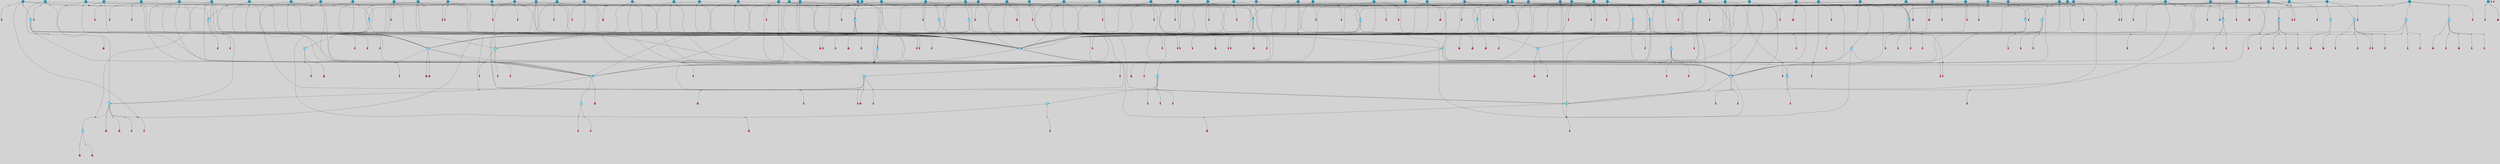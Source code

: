 // File exported with GEGELATI v1.3.1
// On the 2024-04-08 17:26:23
// With the File::TPGGraphDotExporter
digraph{
	graph[pad = "0.212, 0.055" bgcolor = lightgray]
	node[shape=circle style = filled label = ""]
		T3 [fillcolor="#66ddff"]
		T4 [fillcolor="#66ddff"]
		T7 [fillcolor="#66ddff"]
		T9 [fillcolor="#66ddff"]
		T11 [fillcolor="#66ddff"]
		T24 [fillcolor="#66ddff"]
		T82 [fillcolor="#66ddff"]
		T111 [fillcolor="#66ddff"]
		T129 [fillcolor="#66ddff"]
		T164 [fillcolor="#66ddff"]
		T207 [fillcolor="#66ddff"]
		T324 [fillcolor="#66ddff"]
		T325 [fillcolor="#66ddff"]
		T326 [fillcolor="#66ddff"]
		T327 [fillcolor="#66ddff"]
		T574 [fillcolor="#66ddff"]
		T586 [fillcolor="#66ddff"]
		T635 [fillcolor="#66ddff"]
		T637 [fillcolor="#66ddff"]
		T687 [fillcolor="#1199bb"]
		T699 [fillcolor="#66ddff"]
		T700 [fillcolor="#66ddff"]
		T701 [fillcolor="#66ddff"]
		T776 [fillcolor="#66ddff"]
		T777 [fillcolor="#66ddff"]
		T778 [fillcolor="#66ddff"]
		T779 [fillcolor="#66ddff"]
		T830 [fillcolor="#66ddff"]
		T839 [fillcolor="#1199bb"]
		T842 [fillcolor="#1199bb"]
		T846 [fillcolor="#66ddff"]
		T860 [fillcolor="#66ddff"]
		T865 [fillcolor="#66ddff"]
		T866 [fillcolor="#66ddff"]
		T896 [fillcolor="#1199bb"]
		T897 [fillcolor="#1199bb"]
		T898 [fillcolor="#1199bb"]
		T899 [fillcolor="#1199bb"]
		T900 [fillcolor="#1199bb"]
		T901 [fillcolor="#1199bb"]
		T902 [fillcolor="#1199bb"]
		T903 [fillcolor="#66ddff"]
		T904 [fillcolor="#1199bb"]
		T906 [fillcolor="#1199bb"]
		T907 [fillcolor="#1199bb"]
		T908 [fillcolor="#1199bb"]
		T909 [fillcolor="#1199bb"]
		T910 [fillcolor="#1199bb"]
		T911 [fillcolor="#1199bb"]
		T912 [fillcolor="#1199bb"]
		T913 [fillcolor="#66ddff"]
		T914 [fillcolor="#1199bb"]
		T915 [fillcolor="#1199bb"]
		T916 [fillcolor="#1199bb"]
		T917 [fillcolor="#1199bb"]
		T918 [fillcolor="#1199bb"]
		T928 [fillcolor="#1199bb"]
		T929 [fillcolor="#1199bb"]
		T930 [fillcolor="#1199bb"]
		T931 [fillcolor="#1199bb"]
		T932 [fillcolor="#1199bb"]
		T933 [fillcolor="#1199bb"]
		T934 [fillcolor="#1199bb"]
		T935 [fillcolor="#1199bb"]
		T936 [fillcolor="#1199bb"]
		T938 [fillcolor="#1199bb"]
		T939 [fillcolor="#1199bb"]
		T940 [fillcolor="#1199bb"]
		T941 [fillcolor="#1199bb"]
		T942 [fillcolor="#66ddff"]
		T976 [fillcolor="#66ddff"]
		T977 [fillcolor="#1199bb"]
		T978 [fillcolor="#66ddff"]
		T979 [fillcolor="#66ddff"]
		T980 [fillcolor="#66ddff"]
		T981 [fillcolor="#66ddff"]
		T1042 [fillcolor="#1199bb"]
		T1056 [fillcolor="#1199bb"]
		T832 [fillcolor="#1199bb"]
		T1060 [fillcolor="#1199bb"]
		T1061 [fillcolor="#1199bb"]
		T1062 [fillcolor="#1199bb"]
		T1063 [fillcolor="#1199bb"]
		T1064 [fillcolor="#1199bb"]
		T1065 [fillcolor="#1199bb"]
		T1066 [fillcolor="#1199bb"]
		T1067 [fillcolor="#1199bb"]
		T1068 [fillcolor="#1199bb"]
		T1070 [fillcolor="#1199bb"]
		T1071 [fillcolor="#1199bb"]
		T1072 [fillcolor="#1199bb"]
		T1073 [fillcolor="#1199bb"]
		T1074 [fillcolor="#1199bb"]
		T1075 [fillcolor="#1199bb"]
		T1076 [fillcolor="#1199bb"]
		T1077 [fillcolor="#1199bb"]
		T1078 [fillcolor="#1199bb"]
		T1079 [fillcolor="#1199bb"]
		T1080 [fillcolor="#1199bb"]
		T1081 [fillcolor="#1199bb"]
		T1082 [fillcolor="#1199bb"]
		T1083 [fillcolor="#1199bb"]
		T1084 [fillcolor="#1199bb"]
		T1085 [fillcolor="#1199bb"]
		T1086 [fillcolor="#1199bb"]
		T1087 [fillcolor="#1199bb"]
		T1088 [fillcolor="#1199bb"]
		T1089 [fillcolor="#1199bb"]
		T1090 [fillcolor="#1199bb"]
		T1091 [fillcolor="#1199bb"]
		T1092 [fillcolor="#1199bb"]
		T1093 [fillcolor="#1199bb"]
		T1094 [fillcolor="#1199bb"]
		T1097 [fillcolor="#1199bb"]
		T1102 [fillcolor="#1199bb"]
		T1103 [fillcolor="#1199bb"]
		T1104 [fillcolor="#1199bb"]
		P16051 [fillcolor="#cccccc" shape=point] //6|
		I16051 [shape=box style=invis label="6|1&2|6#1|7&#92;n10|7&2|0#1|5&#92;n9|4&0|1#2|2&#92;n8|6&0|0#1|0&#92;n"]
		P16051 -> I16051[style=invis]
		A10514 [fillcolor="#ff3366" shape=box margin=0.03 width=0 height=0 label="3"]
		T3 -> P16051 -> A10514
		P16052 [fillcolor="#cccccc" shape=point] //3|
		I16052 [shape=box style=invis label="7|6&2|4#0|2&#92;n10|3&2|7#1|4&#92;n11|6&0|4#0|1&#92;n7|1&0|0#2|6&#92;n7|6&0|3#2|6&#92;n4|0&2|6#0|1&#92;n4|4&2|5#0|2&#92;n4|6&0|4#2|7&#92;n10|0&2|3#1|5&#92;n2|6&0|5#0|2&#92;n1|0&2|3#0|7&#92;n1|6&2|0#0|5&#92;n6|2&0|1#0|7&#92;n9|2&0|3#2|7&#92;n5|3&0|6#0|6&#92;n1|7&2|5#2|3&#92;n8|1&2|7#0|6&#92;n1|0&2|5#2|1&#92;n7|1&2|2#2|5&#92;n7|4&2|6#0|3&#92;n"]
		P16052 -> I16052[style=invis]
		A10515 [fillcolor="#ff3366" shape=box margin=0.03 width=0 height=0 label="4"]
		T3 -> P16052 -> A10515
		P16053 [fillcolor="#cccccc" shape=point] //7|
		I16053 [shape=box style=invis label="0|2&2|4#2|6&#92;n5|3&0|6#0|1&#92;n4|7&2|6#0|5&#92;n7|6&0|7#0|5&#92;n10|7&2|2#1|1&#92;n"]
		P16053 -> I16053[style=invis]
		A10516 [fillcolor="#ff3366" shape=box margin=0.03 width=0 height=0 label="4"]
		T4 -> P16053 -> A10516
		P16054 [fillcolor="#cccccc" shape=point] //0|
		I16054 [shape=box style=invis label="2|5&0|1#0|6&#92;n6|1&2|2#2|7&#92;n8|0&0|3#1|4&#92;n4|3&2|5#2|4&#92;n8|1&2|4#0|0&#92;n6|6&0|1#2|6&#92;n11|7&2|4#2|5&#92;n6|2&2|4#0|2&#92;n8|5&2|4#2|4&#92;n2|1&2|1#2|2&#92;n2|7&2|5#2|6&#92;n9|7&0|5#0|4&#92;n1|2&0|5#2|6&#92;n4|2&2|3#2|7&#92;n3|3&2|1#0|2&#92;n"]
		P16054 -> I16054[style=invis]
		A10517 [fillcolor="#ff3366" shape=box margin=0.03 width=0 height=0 label="5"]
		T4 -> P16054 -> A10517
		P16055 [fillcolor="#cccccc" shape=point] //-3|
		I16055 [shape=box style=invis label="1|6&2|7#0|7&#92;n10|2&0|7#1|3&#92;n9|6&2|7#2|2&#92;n5|3&0|7#0|7&#92;n1|6&2|3#0|0&#92;n2|3&2|3#2|2&#92;n5|1&2|6#0|6&#92;n"]
		P16055 -> I16055[style=invis]
		A10518 [fillcolor="#ff3366" shape=box margin=0.03 width=0 height=0 label="7"]
		T7 -> P16055 -> A10518
		P16056 [fillcolor="#cccccc" shape=point] //5|
		I16056 [shape=box style=invis label="0|5&2|3#0|1&#92;n0|6&2|1#2|4&#92;n6|2&2|6#0|7&#92;n7|4&0|3#0|1&#92;n5|4&0|7#1|6&#92;n9|1&0|5#2|2&#92;n6|3&2|3#1|7&#92;n11|7&2|4#1|6&#92;n2|5&0|1#0|0&#92;n4|7&0|0#0|2&#92;n6|2&0|6#0|0&#92;n2|1&2|6#2|4&#92;n10|0&2|0#1|0&#92;n6|6&2|4#0|6&#92;n"]
		P16056 -> I16056[style=invis]
		A10519 [fillcolor="#ff3366" shape=box margin=0.03 width=0 height=0 label="8"]
		T7 -> P16056 -> A10519
		P16057 [fillcolor="#cccccc" shape=point] //-6|
		I16057 [shape=box style=invis label="11|1&0|7#2|0&#92;n10|4&0|1#1|0&#92;n4|3&2|4#2|1&#92;n0|5&2|0#0|0&#92;n6|1&0|0#0|3&#92;n8|2&2|0#0|4&#92;n11|4&2|0#1|6&#92;n7|0&2|6#2|3&#92;n5|3&2|6#2|0&#92;n2|0&2|0#0|4&#92;n"]
		P16057 -> I16057[style=invis]
		A10520 [fillcolor="#ff3366" shape=box margin=0.03 width=0 height=0 label="9"]
		T9 -> P16057 -> A10520
		P16058 [fillcolor="#cccccc" shape=point] //2|
		I16058 [shape=box style=invis label="6|3&2|7#1|4&#92;n8|6&0|0#2|5&#92;n2|1&0|2#0|3&#92;n8|7&0|6#0|4&#92;n2|1&2|0#0|1&#92;n0|0&2|2#2|3&#92;n6|6&0|7#2|1&#92;n6|1&0|7#2|6&#92;n5|4&2|7#0|4&#92;n0|3&0|4#2|0&#92;n11|0&2|0#2|5&#92;n4|5&2|5#2|4&#92;n5|7&0|6#0|4&#92;n9|7&2|5#0|3&#92;n5|4&2|1#0|3&#92;n5|3&0|1#1|7&#92;n0|4&0|3#2|5&#92;n"]
		P16058 -> I16058[style=invis]
		A10521 [fillcolor="#ff3366" shape=box margin=0.03 width=0 height=0 label="10"]
		T9 -> P16058 -> A10521
		P16059 [fillcolor="#cccccc" shape=point] //6|
		I16059 [shape=box style=invis label="3|0&2|7#2|2&#92;n3|2&0|4#2|5&#92;n5|1&0|2#1|0&#92;n8|7&0|1#2|0&#92;n8|5&0|3#0|6&#92;n0|2&0|2#2|3&#92;n1|5&2|5#0|5&#92;n5|6&0|6#0|7&#92;n6|7&0|0#2|6&#92;n1|2&2|3#0|0&#92;n7|7&2|3#0|4&#92;n0|7&2|7#0|6&#92;n1|0&2|2#2|7&#92;n4|4&0|1#0|0&#92;n"]
		P16059 -> I16059[style=invis]
		A10522 [fillcolor="#ff3366" shape=box margin=0.03 width=0 height=0 label="11"]
		T11 -> P16059 -> A10522
		P16060 [fillcolor="#cccccc" shape=point] //-4|
		I16060 [shape=box style=invis label="4|1&0|4#2|6&#92;n1|2&2|2#2|0&#92;n1|2&2|0#0|6&#92;n8|4&2|3#2|5&#92;n5|5&2|1#1|0&#92;n"]
		P16060 -> I16060[style=invis]
		A10523 [fillcolor="#ff3366" shape=box margin=0.03 width=0 height=0 label="12"]
		T11 -> P16060 -> A10523
		P16061 [fillcolor="#cccccc" shape=point] //-3|
		I16061 [shape=box style=invis label="8|1&2|3#0|5&#92;n0|6&0|5#0|5&#92;n3|7&2|1#0|6&#92;n3|5&0|1#0|0&#92;n9|5&2|0#0|4&#92;n3|5&0|2#0|3&#92;n10|6&2|4#1|0&#92;n9|4&2|7#2|6&#92;n1|7&2|5#2|2&#92;n"]
		P16061 -> I16061[style=invis]
		A10524 [fillcolor="#ff3366" shape=box margin=0.03 width=0 height=0 label="5"]
		T4 -> P16061 -> A10524
		P16062 [fillcolor="#cccccc" shape=point] //1|
		I16062 [shape=box style=invis label="5|1&0|6#2|7&#92;n2|4&0|4#2|2&#92;n0|6&0|5#0|4&#92;n10|6&2|5#1|6&#92;n9|3&0|1#1|7&#92;n10|3&2|2#1|0&#92;n5|0&0|0#2|1&#92;n11|3&2|3#1|5&#92;n10|3&0|1#1|0&#92;n2|4&0|1#0|1&#92;n0|2&0|3#2|4&#92;n9|2&2|1#2|5&#92;n11|7&2|6#2|6&#92;n"]
		P16062 -> I16062[style=invis]
		T24 -> P16062 -> T7
		P16063 [fillcolor="#cccccc" shape=point] //5|
		I16063 [shape=box style=invis label="3|0&2|0#0|1&#92;n3|0&0|7#0|1&#92;n5|3&0|2#2|6&#92;n4|4&2|4#2|6&#92;n11|2&0|7#1|6&#92;n2|7&2|2#2|5&#92;n9|3&2|6#2|7&#92;n7|7&0|0#0|4&#92;n6|1&2|4#2|3&#92;n5|4&2|0#1|6&#92;n1|3&0|7#0|4&#92;n"]
		P16063 -> I16063[style=invis]
		A10525 [fillcolor="#ff3366" shape=box margin=0.03 width=0 height=0 label="7"]
		T24 -> P16063 -> A10525
		P16064 [fillcolor="#cccccc" shape=point] //-2|
		I16064 [shape=box style=invis label="4|1&0|4#0|3&#92;n4|2&0|5#2|0&#92;n5|5&2|6#0|5&#92;n1|4&0|1#0|2&#92;n6|3&2|7#1|5&#92;n0|4&2|0#0|3&#92;n8|5&2|5#1|2&#92;n10|7&2|7#1|1&#92;n3|4&0|0#2|1&#92;n3|6&2|5#2|5&#92;n8|3&0|1#0|7&#92;n10|0&2|7#1|3&#92;n4|1&2|4#0|1&#92;n9|3&2|0#0|4&#92;n3|6&2|0#0|4&#92;n1|2&0|6#2|1&#92;n4|0&2|1#2|2&#92;n"]
		P16064 -> I16064[style=invis]
		A10526 [fillcolor="#ff3366" shape=box margin=0.03 width=0 height=0 label="14"]
		T24 -> P16064 -> A10526
		P16065 [fillcolor="#cccccc" shape=point] //6|
		I16065 [shape=box style=invis label="7|0&2|5#1|2&#92;n10|6&2|1#1|3&#92;n7|5&0|2#0|7&#92;n10|7&0|1#1|5&#92;n4|6&2|5#0|5&#92;n4|4&0|7#2|7&#92;n"]
		P16065 -> I16065[style=invis]
		A10527 [fillcolor="#ff3366" shape=box margin=0.03 width=0 height=0 label="7"]
		T82 -> P16065 -> A10527
		P16066 [fillcolor="#cccccc" shape=point] //6|
		I16066 [shape=box style=invis label="0|5&2|3#0|1&#92;n0|6&2|1#2|4&#92;n9|1&0|5#2|2&#92;n7|4&0|3#0|1&#92;n5|4&0|7#1|6&#92;n2|5&0|1#0|0&#92;n6|3&2|3#1|7&#92;n11|7&2|4#1|6&#92;n6|2&2|6#0|1&#92;n4|7&0|0#0|2&#92;n6|2&0|6#0|0&#92;n9|1&2|6#2|4&#92;n10|0&2|0#1|0&#92;n6|6&2|4#0|6&#92;n"]
		P16066 -> I16066[style=invis]
		A10528 [fillcolor="#ff3366" shape=box margin=0.03 width=0 height=0 label="8"]
		T82 -> P16066 -> A10528
		T82 -> P16057
		P16067 [fillcolor="#cccccc" shape=point] //-5|
		I16067 [shape=box style=invis label="0|0&2|3#0|2&#92;n10|5&0|6#1|3&#92;n7|3&0|6#2|3&#92;n3|4&0|6#0|6&#92;n10|5&0|2#1|1&#92;n5|0&0|1#0|3&#92;n6|6&2|5#1|5&#92;n7|4&0|2#1|7&#92;n5|7&0|1#2|5&#92;n1|5&0|0#0|3&#92;n7|5&2|1#2|6&#92;n9|0&0|2#0|0&#92;n4|0&2|4#0|0&#92;n4|6&0|0#2|3&#92;n3|1&0|6#2|5&#92;n7|7&2|1#2|3&#92;n9|4&2|2#0|6&#92;n"]
		P16067 -> I16067[style=invis]
		T111 -> P16067 -> T9
		P16068 [fillcolor="#cccccc" shape=point] //7|
		I16068 [shape=box style=invis label="7|4&2|1#2|0&#92;n4|1&2|4#2|3&#92;n5|0&2|0#2|2&#92;n6|1&2|4#2|6&#92;n"]
		P16068 -> I16068[style=invis]
		A10529 [fillcolor="#ff3366" shape=box margin=0.03 width=0 height=0 label="9"]
		T111 -> P16068 -> A10529
		P16069 [fillcolor="#cccccc" shape=point] //2|
		I16069 [shape=box style=invis label="3|0&2|0#0|1&#92;n11|2&0|7#1|6&#92;n8|7&2|4#0|5&#92;n5|3&0|2#2|6&#92;n4|4&2|4#2|6&#92;n3|0&0|7#0|1&#92;n2|7&2|2#2|5&#92;n9|3&2|6#2|7&#92;n7|7&0|0#0|4&#92;n6|1&2|4#1|3&#92;n5|4&2|0#1|6&#92;n1|3&0|7#0|4&#92;n"]
		P16069 -> I16069[style=invis]
		A10530 [fillcolor="#ff3366" shape=box margin=0.03 width=0 height=0 label="7"]
		T111 -> P16069 -> A10530
		T111 -> P16057
		P16070 [fillcolor="#cccccc" shape=point] //8|
		I16070 [shape=box style=invis label="9|0&0|1#2|0&#92;n10|1&2|5#1|4&#92;n8|2&2|6#0|4&#92;n2|4&2|5#2|3&#92;n4|2&2|2#0|2&#92;n7|5&0|2#0|0&#92;n8|2&2|1#1|3&#92;n8|7&0|7#2|1&#92;n1|1&0|0#0|7&#92;n5|6&2|5#1|0&#92;n6|6&2|5#0|0&#92;n11|4&0|3#2|6&#92;n4|2&2|4#0|7&#92;n5|6&0|1#2|0&#92;n11|3&0|2#0|7&#92;n"]
		P16070 -> I16070[style=invis]
		A10531 [fillcolor="#ff3366" shape=box margin=0.03 width=0 height=0 label="6"]
		T129 -> P16070 -> A10531
		T129 -> P16063
		P16071 [fillcolor="#cccccc" shape=point] //10|
		I16071 [shape=box style=invis label="4|5&2|7#2|1&#92;n1|7&2|3#0|6&#92;n3|5&2|2#0|3&#92;n10|3&0|7#1|4&#92;n7|1&0|4#2|6&#92;n10|2&0|3#1|7&#92;n9|5&2|0#0|4&#92;n4|0&0|3#2|7&#92;n11|4&2|6#1|2&#92;n5|4&2|7#0|2&#92;n2|6&2|4#0|0&#92;n6|5&0|7#2|1&#92;n5|3&2|3#1|6&#92;n10|7&2|0#1|2&#92;n"]
		P16071 -> I16071[style=invis]
		A10532 [fillcolor="#ff3366" shape=box margin=0.03 width=0 height=0 label="5"]
		T129 -> P16071 -> A10532
		P16072 [fillcolor="#cccccc" shape=point] //5|
		I16072 [shape=box style=invis label="9|4&2|3#1|3&#92;n0|4&2|4#0|5&#92;n6|1&2|6#2|5&#92;n4|0&0|5#2|0&#92;n"]
		P16072 -> I16072[style=invis]
		A10533 [fillcolor="#ff3366" shape=box margin=0.03 width=0 height=0 label="7"]
		T129 -> P16072 -> A10533
		P16073 [fillcolor="#cccccc" shape=point] //6|
		I16073 [shape=box style=invis label="9|4&2|7#0|6&#92;n8|4&0|1#1|0&#92;n1|3&0|0#2|1&#92;n2|4&0|6#2|2&#92;n5|1&2|5#0|7&#92;n3|0&0|3#2|6&#92;n2|2&2|6#0|2&#92;n8|4&0|4#2|2&#92;n5|1&2|4#0|3&#92;n9|4&0|6#0|6&#92;n5|0&2|2#1|5&#92;n11|7&0|0#1|1&#92;n0|4&0|3#0|3&#92;n7|7&2|4#2|5&#92;n1|5&0|1#2|1&#92;n"]
		P16073 -> I16073[style=invis]
		A10534 [fillcolor="#ff3366" shape=box margin=0.03 width=0 height=0 label="1"]
		T129 -> P16073 -> A10534
		T164 -> P16054
		P16074 [fillcolor="#cccccc" shape=point] //-1|
		I16074 [shape=box style=invis label="6|4&0|4#2|4&#92;n4|5&2|5#2|4&#92;n9|7&2|5#0|3&#92;n3|7&2|6#0|6&#92;n8|7&0|6#0|4&#92;n2|1&2|0#0|1&#92;n8|6&0|0#2|5&#92;n2|1&0|2#0|3&#92;n6|1&0|7#2|6&#92;n6|3&0|1#1|6&#92;n5|4&2|7#0|4&#92;n0|7&0|4#2|0&#92;n11|0&2|0#2|5&#92;n3|7&2|0#2|7&#92;n8|3&2|7#1|4&#92;n5|7&0|6#0|4&#92;n0|0&2|3#2|3&#92;n5|4&2|1#0|3&#92;n0|4&0|3#2|5&#92;n"]
		P16074 -> I16074[style=invis]
		A10535 [fillcolor="#ff3366" shape=box margin=0.03 width=0 height=0 label="10"]
		T164 -> P16074 -> A10535
		P16075 [fillcolor="#cccccc" shape=point] //-7|
		I16075 [shape=box style=invis label="6|1&0|2#0|3&#92;n1|2&0|1#2|0&#92;n10|3&2|2#1|1&#92;n0|1&0|2#0|7&#92;n4|6&2|7#2|4&#92;n6|0&2|7#0|6&#92;n"]
		P16075 -> I16075[style=invis]
		A10536 [fillcolor="#ff3366" shape=box margin=0.03 width=0 height=0 label="7"]
		T164 -> P16075 -> A10536
		P16076 [fillcolor="#cccccc" shape=point] //-6|
		I16076 [shape=box style=invis label="11|7&0|1#0|6&#92;n3|5&0|1#0|3&#92;n1|5&0|5#0|6&#92;n1|7&2|5#2|2&#92;n0|0&0|2#2|2&#92;n4|4&0|1#0|5&#92;n6|4&2|2#0|2&#92;n0|6&2|5#0|5&#92;n0|3&2|2#2|6&#92;n"]
		P16076 -> I16076[style=invis]
		A10537 [fillcolor="#ff3366" shape=box margin=0.03 width=0 height=0 label="5"]
		T164 -> P16076 -> A10537
		P16077 [fillcolor="#cccccc" shape=point] //4|
		I16077 [shape=box style=invis label="4|3&0|6#0|3&#92;n5|7&2|3#2|2&#92;n5|6&0|7#1|2&#92;n1|4&2|6#0|3&#92;n8|4&2|1#2|5&#92;n9|5&2|4#1|4&#92;n2|4&0|5#0|7&#92;n10|0&0|6#1|3&#92;n3|0&0|6#0|2&#92;n2|7&2|7#2|6&#92;n5|2&0|5#1|5&#92;n10|4&2|5#1|7&#92;n4|0&0|4#2|4&#92;n11|1&0|4#2|6&#92;n10|6&2|0#1|4&#92;n9|7&0|3#1|4&#92;n4|5&2|7#0|6&#92;n11|5&2|6#2|3&#92;n0|3&0|5#0|1&#92;n"]
		P16077 -> I16077[style=invis]
		A10538 [fillcolor="#ff3366" shape=box margin=0.03 width=0 height=0 label="13"]
		T164 -> P16077 -> A10538
		P16078 [fillcolor="#cccccc" shape=point] //7|
		I16078 [shape=box style=invis label="7|0&2|1#2|0&#92;n9|7&2|1#1|7&#92;n8|2&0|1#1|0&#92;n6|6&0|2#1|1&#92;n2|2&0|5#0|0&#92;n5|7&0|0#2|1&#92;n5|1&2|5#1|5&#92;n4|7&2|4#2|3&#92;n10|5&2|2#1|5&#92;n1|3&2|2#2|0&#92;n10|2&2|6#1|5&#92;n"]
		P16078 -> I16078[style=invis]
		A10539 [fillcolor="#ff3366" shape=box margin=0.03 width=0 height=0 label="1"]
		T207 -> P16078 -> A10539
		P16079 [fillcolor="#cccccc" shape=point] //-3|
		I16079 [shape=box style=invis label="3|7&0|0#0|2&#92;n11|5&0|1#1|1&#92;n4|1&0|6#2|6&#92;n4|0&0|1#0|5&#92;n"]
		P16079 -> I16079[style=invis]
		T207 -> P16079 -> T24
		P16080 [fillcolor="#cccccc" shape=point] //5|
		I16080 [shape=box style=invis label="8|1&2|6#0|6&#92;n3|0&0|7#0|1&#92;n11|3&0|2#2|6&#92;n4|4&2|4#2|6&#92;n11|2&0|7#1|6&#92;n2|7&2|2#2|5&#92;n7|7&0|0#0|4&#92;n6|1&2|4#2|3&#92;n5|4&2|0#1|6&#92;n3|0&2|0#0|1&#92;n1|3&0|7#0|4&#92;n"]
		P16080 -> I16080[style=invis]
		A10540 [fillcolor="#ff3366" shape=box margin=0.03 width=0 height=0 label="7"]
		T207 -> P16080 -> A10540
		P16081 [fillcolor="#cccccc" shape=point] //5|
		I16081 [shape=box style=invis label="10|4&2|6#1|2&#92;n8|4&0|1#1|0&#92;n0|4&2|6#0|0&#92;n8|4&2|5#2|1&#92;n7|5&2|5#1|0&#92;n3|6&0|6#2|2&#92;n1|7&0|7#0|5&#92;n2|0&0|7#2|4&#92;n9|4&2|6#2|7&#92;n2|6&2|2#0|0&#92;n11|7&2|7#0|7&#92;n5|5&0|0#0|1&#92;n10|1&0|0#1|0&#92;n7|3&0|1#2|5&#92;n9|2&2|7#1|5&#92;n9|0&2|5#1|2&#92;n1|6&2|4#2|2&#92;n3|3&2|2#0|7&#92;n1|6&2|0#0|0&#92;n6|4&2|6#1|0&#92;n"]
		P16081 -> I16081[style=invis]
		A10541 [fillcolor="#ff3366" shape=box margin=0.03 width=0 height=0 label="1"]
		T207 -> P16081 -> A10541
		P16082 [fillcolor="#cccccc" shape=point] //7|
		I16082 [shape=box style=invis label="6|1&2|6#2|7&#92;n7|0&2|4#2|3&#92;n3|3&0|7#0|6&#92;n5|4&0|2#2|4&#92;n8|5&2|6#2|7&#92;n0|0&2|3#0|3&#92;n5|4&2|4#2|6&#92;n"]
		P16082 -> I16082[style=invis]
		T207 -> P16082 -> T4
		P16083 [fillcolor="#cccccc" shape=point] //-9|
		I16083 [shape=box style=invis label="2|0&2|0#2|1&#92;n4|4&2|4#2|6&#92;n9|1&0|3#1|7&#92;n5|3&0|2#2|6&#92;n2|7&2|2#2|5&#92;n5|4&2|0#1|6&#92;n3|0&0|7#0|1&#92;n1|3&0|7#0|4&#92;n11|6&2|2#0|7&#92;n7|7&0|0#0|4&#92;n11|0&0|7#1|6&#92;n9|3&2|6#2|7&#92;n"]
		P16083 -> I16083[style=invis]
		A10542 [fillcolor="#ff3366" shape=box margin=0.03 width=0 height=0 label="7"]
		T326 -> P16083 -> A10542
		P16084 [fillcolor="#cccccc" shape=point] //-4|
		I16084 [shape=box style=invis label="4|1&0|4#2|6&#92;n1|2&2|2#2|0&#92;n1|2&2|0#0|6&#92;n8|4&2|3#2|5&#92;n5|5&2|1#1|0&#92;n"]
		P16084 -> I16084[style=invis]
		A10543 [fillcolor="#ff3366" shape=box margin=0.03 width=0 height=0 label="12"]
		T325 -> P16084 -> A10543
		P16085 [fillcolor="#cccccc" shape=point] //6|
		I16085 [shape=box style=invis label="3|0&2|7#2|2&#92;n3|2&0|4#2|5&#92;n5|1&0|2#1|0&#92;n8|7&0|1#2|0&#92;n8|5&0|3#0|6&#92;n0|2&0|2#2|3&#92;n1|5&2|5#0|5&#92;n5|6&0|6#0|7&#92;n6|7&0|0#2|6&#92;n1|2&2|3#0|0&#92;n7|7&2|3#0|4&#92;n0|7&2|7#0|6&#92;n1|0&2|2#2|7&#92;n4|4&0|1#0|0&#92;n"]
		P16085 -> I16085[style=invis]
		A10544 [fillcolor="#ff3366" shape=box margin=0.03 width=0 height=0 label="11"]
		T325 -> P16085 -> A10544
		P16086 [fillcolor="#cccccc" shape=point] //2|
		I16086 [shape=box style=invis label="4|1&0|4#2|6&#92;n5|5&2|1#1|0&#92;n1|0&2|0#0|6&#92;n8|4&2|3#2|5&#92;n"]
		P16086 -> I16086[style=invis]
		T326 -> P16086 -> T325
		P16087 [fillcolor="#cccccc" shape=point] //8|
		I16087 [shape=box style=invis label="9|7&0|5#2|5&#92;n3|3&2|3#0|2&#92;n9|5&2|2#1|0&#92;n2|3&0|6#0|3&#92;n4|4&2|5#2|7&#92;n11|3&2|0#1|5&#92;n6|6&2|1#2|2&#92;n4|6&0|1#2|2&#92;n2|5&2|7#2|2&#92;n7|7&2|2#2|3&#92;n6|5&0|3#2|6&#92;n6|7&0|6#0|2&#92;n"]
		P16087 -> I16087[style=invis]
		A10545 [fillcolor="#ff3366" shape=box margin=0.03 width=0 height=0 label="14"]
		T326 -> P16087 -> A10545
		P16088 [fillcolor="#cccccc" shape=point] //4|
		I16088 [shape=box style=invis label="4|3&0|6#0|3&#92;n5|7&2|3#2|2&#92;n5|6&0|7#1|2&#92;n1|4&2|6#0|3&#92;n8|4&2|1#2|5&#92;n9|5&2|4#1|4&#92;n2|4&0|5#0|7&#92;n10|0&0|6#1|3&#92;n3|0&0|6#0|2&#92;n2|7&2|7#2|6&#92;n5|2&0|5#1|5&#92;n10|4&2|5#1|7&#92;n4|0&0|4#2|4&#92;n11|1&0|4#2|6&#92;n10|6&2|0#1|4&#92;n9|7&0|3#1|4&#92;n4|5&2|7#0|6&#92;n11|5&2|6#2|3&#92;n0|3&0|5#0|1&#92;n"]
		P16088 -> I16088[style=invis]
		A10546 [fillcolor="#ff3366" shape=box margin=0.03 width=0 height=0 label="13"]
		T326 -> P16088 -> A10546
		P16089 [fillcolor="#cccccc" shape=point] //-3|
		I16089 [shape=box style=invis label="4|5&0|0#0|0&#92;n4|7&0|0#0|2&#92;n0|6&2|1#2|4&#92;n9|1&0|5#2|2&#92;n10|0&2|0#1|0&#92;n6|6&2|4#0|6&#92;n2|5&0|1#0|0&#92;n6|3&2|3#1|7&#92;n11|7&2|4#1|6&#92;n6|2&2|6#0|1&#92;n6|2&0|0#0|0&#92;n9|1&2|6#2|4&#92;n10|4&0|3#1|1&#92;n5|4&2|7#1|6&#92;n"]
		P16089 -> I16089[style=invis]
		T327 -> P16089 -> T326
		P16090 [fillcolor="#cccccc" shape=point] //5|
		I16090 [shape=box style=invis label="0|5&2|3#0|1&#92;n0|6&2|1#2|4&#92;n6|2&2|6#0|7&#92;n7|4&0|3#0|1&#92;n5|4&0|7#1|6&#92;n9|1&0|5#2|2&#92;n6|3&2|3#1|7&#92;n11|7&2|4#1|6&#92;n2|5&0|1#0|0&#92;n4|7&0|0#0|2&#92;n6|2&0|6#0|0&#92;n2|1&2|6#2|4&#92;n10|0&2|0#1|0&#92;n6|6&2|4#0|6&#92;n"]
		P16090 -> I16090[style=invis]
		A10547 [fillcolor="#ff3366" shape=box margin=0.03 width=0 height=0 label="8"]
		T324 -> P16090 -> A10547
		P16091 [fillcolor="#cccccc" shape=point] //-3|
		I16091 [shape=box style=invis label="1|6&2|7#0|7&#92;n10|2&0|7#1|3&#92;n9|6&2|7#2|2&#92;n5|3&0|7#0|7&#92;n1|6&2|3#0|0&#92;n2|3&2|3#2|2&#92;n5|1&2|6#0|6&#92;n"]
		P16091 -> I16091[style=invis]
		A10548 [fillcolor="#ff3366" shape=box margin=0.03 width=0 height=0 label="7"]
		T324 -> P16091 -> A10548
		P16092 [fillcolor="#cccccc" shape=point] //1|
		I16092 [shape=box style=invis label="0|4&0|1#0|1&#92;n10|5&2|5#1|6&#92;n7|7&2|5#2|2&#92;n9|5&0|7#2|7&#92;n8|4&0|3#2|7&#92;n11|0&2|3#0|5&#92;n7|0&0|0#0|1&#92;n4|2&0|4#0|5&#92;n5|1&0|6#2|7&#92;n11|3&0|7#1|3&#92;n"]
		P16092 -> I16092[style=invis]
		T327 -> P16092 -> T324
		P16093 [fillcolor="#cccccc" shape=point] //-8|
		I16093 [shape=box style=invis label="7|5&0|4#2|4&#92;n"]
		P16093 -> I16093[style=invis]
		A10549 [fillcolor="#ff3366" shape=box margin=0.03 width=0 height=0 label="3"]
		T326 -> P16093 -> A10549
		P16094 [fillcolor="#cccccc" shape=point] //4|
		I16094 [shape=box style=invis label="4|3&0|6#0|3&#92;n5|7&2|3#2|2&#92;n5|6&0|7#1|2&#92;n1|4&2|6#0|3&#92;n8|4&2|1#2|5&#92;n9|5&2|4#1|4&#92;n2|4&0|5#0|7&#92;n10|0&0|6#1|3&#92;n3|0&0|6#0|2&#92;n2|7&2|7#2|6&#92;n5|2&0|5#1|5&#92;n10|4&2|5#1|7&#92;n4|0&0|4#2|4&#92;n11|1&0|4#2|6&#92;n10|6&2|0#1|4&#92;n9|7&0|3#1|4&#92;n4|5&2|7#0|6&#92;n11|5&2|6#2|3&#92;n0|3&0|5#0|1&#92;n"]
		P16094 -> I16094[style=invis]
		A10550 [fillcolor="#ff3366" shape=box margin=0.03 width=0 height=0 label="13"]
		T327 -> P16094 -> A10550
		P16095 [fillcolor="#cccccc" shape=point] //8|
		I16095 [shape=box style=invis label="9|0&0|1#2|0&#92;n10|1&2|5#1|4&#92;n8|2&2|6#0|4&#92;n2|4&2|5#2|3&#92;n4|2&2|2#0|2&#92;n7|5&0|2#0|0&#92;n8|2&2|1#1|3&#92;n8|7&0|7#2|1&#92;n1|1&0|0#0|7&#92;n5|6&2|5#1|0&#92;n6|6&2|5#0|0&#92;n11|4&0|3#2|6&#92;n4|2&2|4#0|7&#92;n5|6&0|1#2|0&#92;n11|3&0|2#0|7&#92;n"]
		P16095 -> I16095[style=invis]
		A10551 [fillcolor="#ff3366" shape=box margin=0.03 width=0 height=0 label="6"]
		T574 -> P16095 -> A10551
		P16096 [fillcolor="#cccccc" shape=point] //5|
		I16096 [shape=box style=invis label="3|0&2|0#0|1&#92;n3|0&0|7#0|1&#92;n5|3&0|2#2|6&#92;n4|4&2|4#2|6&#92;n11|2&0|7#1|6&#92;n2|7&2|2#2|5&#92;n9|3&2|6#2|7&#92;n7|7&0|0#0|4&#92;n6|1&2|4#2|3&#92;n5|4&2|0#1|6&#92;n1|3&0|7#0|4&#92;n"]
		P16096 -> I16096[style=invis]
		A10552 [fillcolor="#ff3366" shape=box margin=0.03 width=0 height=0 label="7"]
		T574 -> P16096 -> A10552
		P16097 [fillcolor="#cccccc" shape=point] //10|
		I16097 [shape=box style=invis label="4|5&2|7#2|1&#92;n1|7&2|3#0|6&#92;n3|5&2|2#0|3&#92;n10|3&0|7#1|4&#92;n7|1&0|4#2|6&#92;n10|2&0|3#1|7&#92;n9|5&2|0#0|4&#92;n4|0&0|3#2|7&#92;n11|4&2|6#1|2&#92;n5|4&2|7#0|2&#92;n2|6&2|4#0|0&#92;n6|5&0|7#2|1&#92;n5|3&2|3#1|6&#92;n10|7&2|0#1|2&#92;n"]
		P16097 -> I16097[style=invis]
		A10553 [fillcolor="#ff3366" shape=box margin=0.03 width=0 height=0 label="5"]
		T574 -> P16097 -> A10553
		P16098 [fillcolor="#cccccc" shape=point] //6|
		I16098 [shape=box style=invis label="9|4&2|7#0|6&#92;n8|4&0|1#1|0&#92;n1|3&0|0#2|1&#92;n2|4&0|6#2|2&#92;n5|1&2|5#0|7&#92;n3|0&0|3#2|6&#92;n2|2&2|6#0|2&#92;n8|4&0|4#2|2&#92;n5|1&2|4#0|3&#92;n9|4&0|6#0|6&#92;n5|0&2|2#1|5&#92;n11|7&0|0#1|1&#92;n0|4&0|3#0|3&#92;n7|7&2|4#2|5&#92;n1|5&0|1#2|1&#92;n"]
		P16098 -> I16098[style=invis]
		A10554 [fillcolor="#ff3366" shape=box margin=0.03 width=0 height=0 label="1"]
		T574 -> P16098 -> A10554
		P16099 [fillcolor="#cccccc" shape=point] //5|
		I16099 [shape=box style=invis label="9|4&2|3#1|3&#92;n0|4&2|4#0|5&#92;n6|1&2|6#2|5&#92;n4|0&0|5#2|0&#92;n"]
		P16099 -> I16099[style=invis]
		A10555 [fillcolor="#ff3366" shape=box margin=0.03 width=0 height=0 label="7"]
		T574 -> P16099 -> A10555
		P16100 [fillcolor="#cccccc" shape=point] //-9|
		I16100 [shape=box style=invis label="5|5&0|5#0|6&#92;n0|5&2|3#0|1&#92;n8|5&0|3#1|6&#92;n6|2&0|6#0|0&#92;n4|7&0|0#0|5&#92;n10|0&2|0#1|0&#92;n11|2&0|4#1|6&#92;n9|1&0|5#2|2&#92;n6|3&2|3#1|7&#92;n5|7&0|7#1|6&#92;n0|6&2|1#2|4&#92;n2|1&2|6#2|4&#92;n7|4&0|3#0|1&#92;n6|6&2|4#0|6&#92;n"]
		P16100 -> I16100[style=invis]
		A10556 [fillcolor="#ff3366" shape=box margin=0.03 width=0 height=0 label="8"]
		T586 -> P16100 -> A10556
		T586 -> P16065
		P16101 [fillcolor="#cccccc" shape=point] //3|
		I16101 [shape=box style=invis label="9|0&0|1#2|2&#92;n8|6&0|0#1|0&#92;n8|2&0|2#2|4&#92;n3|5&0|1#0|5&#92;n0|0&0|6#2|7&#92;n"]
		P16101 -> I16101[style=invis]
		A10557 [fillcolor="#ff3366" shape=box margin=0.03 width=0 height=0 label="3"]
		T586 -> P16101 -> A10557
		P16102 [fillcolor="#cccccc" shape=point] //-6|
		I16102 [shape=box style=invis label="6|1&2|7#0|1&#92;n10|4&0|0#1|1&#92;n11|0&2|4#0|6&#92;n7|7&2|2#2|2&#92;n2|0&2|5#0|0&#92;n9|2&2|1#2|7&#92;n7|2&2|0#1|5&#92;n0|2&2|7#2|5&#92;n7|2&2|4#2|5&#92;n1|1&2|7#0|6&#92;n3|4&2|2#0|3&#92;n7|4&2|0#2|1&#92;n"]
		P16102 -> I16102[style=invis]
		T586 -> P16102 -> T111
		P16103 [fillcolor="#cccccc" shape=point] //-2|
		I16103 [shape=box style=invis label="0|3&2|7#2|5&#92;n10|0&2|3#1|4&#92;n2|0&2|5#0|6&#92;n7|7&2|2#2|1&#92;n0|2&2|3#0|4&#92;n10|2&2|4#1|5&#92;n9|2&2|1#2|6&#92;n3|4&2|6#2|1&#92;n5|1&2|3#2|4&#92;n4|2&2|5#2|7&#92;n7|4&0|4#1|1&#92;n5|6&2|7#1|0&#92;n1|0&0|6#0|0&#92;n"]
		P16103 -> I16103[style=invis]
		T586 -> P16103 -> T111
		P16104 [fillcolor="#cccccc" shape=point] //4|
		I16104 [shape=box style=invis label="4|3&0|6#0|3&#92;n5|7&2|3#2|2&#92;n5|6&0|7#1|2&#92;n1|4&2|6#0|3&#92;n8|4&2|1#2|5&#92;n9|5&2|4#1|4&#92;n2|4&0|5#0|7&#92;n10|0&0|6#1|3&#92;n3|0&0|6#0|2&#92;n2|7&2|7#2|6&#92;n5|2&0|5#1|5&#92;n10|4&2|5#1|7&#92;n4|0&0|4#2|4&#92;n11|1&0|4#2|6&#92;n10|6&2|0#1|4&#92;n9|7&0|3#1|4&#92;n4|5&2|7#0|6&#92;n11|5&2|6#2|3&#92;n0|3&0|5#0|1&#92;n"]
		P16104 -> I16104[style=invis]
		A10558 [fillcolor="#ff3366" shape=box margin=0.03 width=0 height=0 label="13"]
		T635 -> P16104 -> A10558
		P16105 [fillcolor="#cccccc" shape=point] //-6|
		I16105 [shape=box style=invis label="11|7&0|1#0|6&#92;n3|5&0|1#0|3&#92;n1|5&0|5#0|6&#92;n1|7&2|5#2|2&#92;n0|0&0|2#2|2&#92;n4|4&0|1#0|5&#92;n6|4&2|2#0|2&#92;n0|6&2|5#0|5&#92;n0|3&2|2#2|6&#92;n"]
		P16105 -> I16105[style=invis]
		A10559 [fillcolor="#ff3366" shape=box margin=0.03 width=0 height=0 label="5"]
		T635 -> P16105 -> A10559
		P16106 [fillcolor="#cccccc" shape=point] //-6|
		I16106 [shape=box style=invis label="11|1&0|7#2|0&#92;n10|4&0|1#1|0&#92;n4|3&2|4#2|1&#92;n0|5&2|0#0|0&#92;n6|1&0|0#0|3&#92;n8|2&2|0#0|4&#92;n11|4&2|0#1|6&#92;n7|0&2|6#2|3&#92;n5|3&2|6#2|0&#92;n2|0&2|0#0|4&#92;n"]
		P16106 -> I16106[style=invis]
		A10560 [fillcolor="#ff3366" shape=box margin=0.03 width=0 height=0 label="9"]
		T637 -> P16106 -> A10560
		P16107 [fillcolor="#cccccc" shape=point] //0|
		I16107 [shape=box style=invis label="2|5&0|1#0|6&#92;n6|1&2|2#2|7&#92;n8|0&0|3#1|4&#92;n4|3&2|5#2|4&#92;n8|1&2|4#0|0&#92;n6|6&0|1#2|6&#92;n11|7&2|4#2|5&#92;n6|2&2|4#0|2&#92;n8|5&2|4#2|4&#92;n2|1&2|1#2|2&#92;n2|7&2|5#2|6&#92;n9|7&0|5#0|4&#92;n1|2&0|5#2|6&#92;n4|2&2|3#2|7&#92;n3|3&2|1#0|2&#92;n"]
		P16107 -> I16107[style=invis]
		A10561 [fillcolor="#ff3366" shape=box margin=0.03 width=0 height=0 label="5"]
		T635 -> P16107 -> A10561
		P16108 [fillcolor="#cccccc" shape=point] //2|
		I16108 [shape=box style=invis label="6|3&2|7#1|4&#92;n8|6&0|0#2|5&#92;n2|1&0|2#0|3&#92;n8|7&0|6#0|4&#92;n2|1&2|0#0|1&#92;n0|0&2|2#2|3&#92;n6|6&0|7#2|1&#92;n6|1&0|7#2|6&#92;n5|4&2|7#0|4&#92;n0|3&0|4#2|0&#92;n11|0&2|0#2|5&#92;n4|5&2|5#2|4&#92;n5|7&0|6#0|4&#92;n9|7&2|5#0|3&#92;n5|4&2|1#0|3&#92;n5|3&0|1#1|7&#92;n0|4&0|3#2|5&#92;n"]
		P16108 -> I16108[style=invis]
		A10562 [fillcolor="#ff3366" shape=box margin=0.03 width=0 height=0 label="10"]
		T637 -> P16108 -> A10562
		P16109 [fillcolor="#cccccc" shape=point] //-1|
		I16109 [shape=box style=invis label="6|4&0|4#2|4&#92;n4|5&2|5#2|4&#92;n9|7&2|5#0|3&#92;n3|7&2|6#0|6&#92;n8|7&0|6#0|4&#92;n2|1&2|0#0|1&#92;n8|6&0|0#2|5&#92;n2|1&0|2#0|3&#92;n6|1&0|7#2|6&#92;n6|3&0|1#1|6&#92;n5|4&2|7#0|4&#92;n0|7&0|4#2|0&#92;n11|0&2|0#2|5&#92;n3|7&2|0#2|7&#92;n8|3&2|7#1|4&#92;n5|7&0|6#0|4&#92;n0|0&2|3#2|3&#92;n5|4&2|1#0|3&#92;n0|4&0|3#2|5&#92;n"]
		P16109 -> I16109[style=invis]
		A10563 [fillcolor="#ff3366" shape=box margin=0.03 width=0 height=0 label="10"]
		T635 -> P16109 -> A10563
		P16110 [fillcolor="#cccccc" shape=point] //-7|
		I16110 [shape=box style=invis label="6|1&0|2#0|3&#92;n1|2&0|1#2|0&#92;n10|3&2|2#1|1&#92;n0|1&0|2#0|7&#92;n4|6&2|7#2|4&#92;n6|0&2|7#0|6&#92;n"]
		P16110 -> I16110[style=invis]
		A10564 [fillcolor="#ff3366" shape=box margin=0.03 width=0 height=0 label="7"]
		T635 -> P16110 -> A10564
		P16111 [fillcolor="#cccccc" shape=point] //10|
		I16111 [shape=box style=invis label="9|3&0|1#1|7&#92;n9|0&2|7#2|2&#92;n0|5&0|2#0|3&#92;n10|1&2|2#1|6&#92;n2|5&0|0#0|4&#92;n5|3&0|7#2|0&#92;n5|2&0|0#1|2&#92;n1|0&0|2#2|5&#92;n"]
		P16111 -> I16111[style=invis]
		T687 -> P16111 -> T164
		P16112 [fillcolor="#cccccc" shape=point] //-1|
		I16112 [shape=box style=invis label="9|7&2|6#2|0&#92;n8|3&2|1#0|2&#92;n11|5&0|0#0|6&#92;n9|7&2|7#1|7&#92;n2|0&2|5#2|0&#92;n9|4&2|0#2|1&#92;n3|7&0|4#2|3&#92;n0|2&2|7#2|5&#92;n10|4&0|6#1|1&#92;n1|5&2|7#0|6&#92;n5|2&0|0#1|6&#92;n3|4&2|2#0|3&#92;n"]
		P16112 -> I16112[style=invis]
		T687 -> P16112 -> T111
		P16113 [fillcolor="#cccccc" shape=point] //7|
		I16113 [shape=box style=invis label="0|5&2|3#0|0&#92;n0|6&2|1#2|4&#92;n5|4&0|7#1|6&#92;n9|0&2|7#1|1&#92;n7|4&0|3#0|1&#92;n11|7&2|4#1|6&#92;n8|7&0|4#2|1&#92;n9|1&0|5#2|2&#92;n6|2&2|6#0|7&#92;n8|6&0|2#0|0&#92;n4|7&0|0#0|2&#92;n6|2&0|6#0|0&#92;n10|0&0|0#1|0&#92;n6|6&2|4#0|6&#92;n"]
		P16113 -> I16113[style=invis]
		T687 -> P16113 -> T129
		P16114 [fillcolor="#cccccc" shape=point] //-4|
		I16114 [shape=box style=invis label="0|7&2|5#0|4&#92;n8|5&0|5#2|7&#92;n5|6&0|7#0|4&#92;n7|0&0|5#2|1&#92;n10|6&2|1#1|2&#92;n0|0&2|1#0|6&#92;n8|4&0|5#0|6&#92;n4|2&0|5#2|4&#92;n"]
		P16114 -> I16114[style=invis]
		A10565 [fillcolor="#ff3366" shape=box margin=0.03 width=0 height=0 label="5"]
		T687 -> P16114 -> A10565
		P16115 [fillcolor="#cccccc" shape=point] //7|
		I16115 [shape=box style=invis label="9|2&2|5#2|5&#92;n8|0&0|2#1|6&#92;n11|6&2|2#1|0&#92;n3|3&0|7#0|1&#92;n6|0&2|4#2|3&#92;n3|0&0|0#2|2&#92;n1|4&0|5#0|6&#92;n5|5&0|2#2|6&#92;n2|1&0|0#2|6&#92;n4|4&2|4#2|6&#92;n"]
		P16115 -> I16115[style=invis]
		T687 -> P16115 -> T82
		P16116 [fillcolor="#cccccc" shape=point] //4|
		I16116 [shape=box style=invis label="4|3&0|6#0|3&#92;n5|7&2|3#2|2&#92;n5|6&0|7#1|2&#92;n1|4&2|6#0|3&#92;n8|4&2|1#2|5&#92;n9|5&2|4#1|4&#92;n2|4&0|5#0|7&#92;n10|0&0|6#1|3&#92;n3|0&0|6#0|2&#92;n2|7&2|7#2|6&#92;n5|2&0|5#1|5&#92;n10|4&2|5#1|7&#92;n4|0&0|4#2|4&#92;n11|1&0|4#2|6&#92;n10|6&2|0#1|4&#92;n9|7&0|3#1|4&#92;n4|5&2|7#0|6&#92;n11|5&2|6#2|3&#92;n0|3&0|5#0|1&#92;n"]
		P16116 -> I16116[style=invis]
		A10566 [fillcolor="#ff3366" shape=box margin=0.03 width=0 height=0 label="13"]
		T699 -> P16116 -> A10566
		P16117 [fillcolor="#cccccc" shape=point] //-6|
		I16117 [shape=box style=invis label="11|1&0|7#2|0&#92;n10|4&0|1#1|0&#92;n4|3&2|4#2|1&#92;n0|5&2|0#0|0&#92;n6|1&0|0#0|3&#92;n8|2&2|0#0|4&#92;n11|4&2|0#1|6&#92;n7|0&2|6#2|3&#92;n5|3&2|6#2|0&#92;n2|0&2|0#0|4&#92;n"]
		P16117 -> I16117[style=invis]
		A10567 [fillcolor="#ff3366" shape=box margin=0.03 width=0 height=0 label="9"]
		T700 -> P16117 -> A10567
		P16118 [fillcolor="#cccccc" shape=point] //2|
		I16118 [shape=box style=invis label="3|0&2|0#0|1&#92;n11|2&0|7#1|6&#92;n8|7&2|4#0|5&#92;n5|3&0|2#2|6&#92;n4|4&2|4#2|6&#92;n3|0&0|7#0|1&#92;n2|7&2|2#2|5&#92;n9|3&2|6#2|7&#92;n7|7&0|0#0|4&#92;n6|1&2|4#1|3&#92;n5|4&2|0#1|6&#92;n1|3&0|7#0|4&#92;n"]
		P16118 -> I16118[style=invis]
		A10568 [fillcolor="#ff3366" shape=box margin=0.03 width=0 height=0 label="7"]
		T700 -> P16118 -> A10568
		P16119 [fillcolor="#cccccc" shape=point] //-5|
		I16119 [shape=box style=invis label="0|0&2|3#0|2&#92;n10|5&0|6#1|3&#92;n7|3&0|6#2|3&#92;n3|4&0|6#0|6&#92;n10|5&0|2#1|1&#92;n5|0&0|1#0|3&#92;n6|6&2|5#1|5&#92;n7|4&0|2#1|7&#92;n5|7&0|1#2|5&#92;n1|5&0|0#0|3&#92;n7|5&2|1#2|6&#92;n9|0&0|2#0|0&#92;n4|0&2|4#0|0&#92;n4|6&0|0#2|3&#92;n3|1&0|6#2|5&#92;n7|7&2|1#2|3&#92;n9|4&2|2#0|6&#92;n"]
		P16119 -> I16119[style=invis]
		T700 -> P16119 -> T701
		P16120 [fillcolor="#cccccc" shape=point] //-6|
		I16120 [shape=box style=invis label="11|7&0|1#0|6&#92;n3|5&0|1#0|3&#92;n1|5&0|5#0|6&#92;n1|7&2|5#2|2&#92;n0|0&0|2#2|2&#92;n4|4&0|1#0|5&#92;n6|4&2|2#0|2&#92;n0|6&2|5#0|5&#92;n0|3&2|2#2|6&#92;n"]
		P16120 -> I16120[style=invis]
		A10569 [fillcolor="#ff3366" shape=box margin=0.03 width=0 height=0 label="5"]
		T699 -> P16120 -> A10569
		P16121 [fillcolor="#cccccc" shape=point] //-6|
		I16121 [shape=box style=invis label="11|1&0|7#2|0&#92;n10|4&0|1#1|0&#92;n4|3&2|4#2|1&#92;n0|5&2|0#0|0&#92;n6|1&0|0#0|3&#92;n8|2&2|0#0|4&#92;n11|4&2|0#1|6&#92;n7|0&2|6#2|3&#92;n5|3&2|6#2|0&#92;n2|0&2|0#0|4&#92;n"]
		P16121 -> I16121[style=invis]
		A10570 [fillcolor="#ff3366" shape=box margin=0.03 width=0 height=0 label="9"]
		T701 -> P16121 -> A10570
		P16122 [fillcolor="#cccccc" shape=point] //7|
		I16122 [shape=box style=invis label="7|4&2|1#2|0&#92;n4|1&2|4#2|3&#92;n5|0&2|0#2|2&#92;n6|1&2|4#2|6&#92;n"]
		P16122 -> I16122[style=invis]
		A10571 [fillcolor="#ff3366" shape=box margin=0.03 width=0 height=0 label="9"]
		T700 -> P16122 -> A10571
		P16123 [fillcolor="#cccccc" shape=point] //0|
		I16123 [shape=box style=invis label="2|5&0|1#0|6&#92;n6|1&2|2#2|7&#92;n8|0&0|3#1|4&#92;n4|3&2|5#2|4&#92;n8|1&2|4#0|0&#92;n6|6&0|1#2|6&#92;n11|7&2|4#2|5&#92;n6|2&2|4#0|2&#92;n8|5&2|4#2|4&#92;n2|1&2|1#2|2&#92;n2|7&2|5#2|6&#92;n9|7&0|5#0|4&#92;n1|2&0|5#2|6&#92;n4|2&2|3#2|7&#92;n3|3&2|1#0|2&#92;n"]
		P16123 -> I16123[style=invis]
		A10572 [fillcolor="#ff3366" shape=box margin=0.03 width=0 height=0 label="5"]
		T699 -> P16123 -> A10572
		P16124 [fillcolor="#cccccc" shape=point] //2|
		I16124 [shape=box style=invis label="6|3&2|7#1|4&#92;n8|6&0|0#2|5&#92;n2|1&0|2#0|3&#92;n8|7&0|6#0|4&#92;n2|1&2|0#0|1&#92;n0|0&2|2#2|3&#92;n6|6&0|7#2|1&#92;n6|1&0|7#2|6&#92;n5|4&2|7#0|4&#92;n0|3&0|4#2|0&#92;n11|0&2|0#2|5&#92;n4|5&2|5#2|4&#92;n5|7&0|6#0|4&#92;n9|7&2|5#0|3&#92;n5|4&2|1#0|3&#92;n5|3&0|1#1|7&#92;n0|4&0|3#2|5&#92;n"]
		P16124 -> I16124[style=invis]
		A10573 [fillcolor="#ff3366" shape=box margin=0.03 width=0 height=0 label="10"]
		T701 -> P16124 -> A10573
		P16125 [fillcolor="#cccccc" shape=point] //-1|
		I16125 [shape=box style=invis label="6|4&0|4#2|4&#92;n4|5&2|5#2|4&#92;n9|7&2|5#0|3&#92;n3|7&2|6#0|6&#92;n8|7&0|6#0|4&#92;n2|1&2|0#0|1&#92;n8|6&0|0#2|5&#92;n2|1&0|2#0|3&#92;n6|1&0|7#2|6&#92;n6|3&0|1#1|6&#92;n5|4&2|7#0|4&#92;n0|7&0|4#2|0&#92;n11|0&2|0#2|5&#92;n3|7&2|0#2|7&#92;n8|3&2|7#1|4&#92;n5|7&0|6#0|4&#92;n0|0&2|3#2|3&#92;n5|4&2|1#0|3&#92;n0|4&0|3#2|5&#92;n"]
		P16125 -> I16125[style=invis]
		A10574 [fillcolor="#ff3366" shape=box margin=0.03 width=0 height=0 label="10"]
		T699 -> P16125 -> A10574
		P16126 [fillcolor="#cccccc" shape=point] //-7|
		I16126 [shape=box style=invis label="6|1&0|2#0|3&#92;n1|2&0|1#2|0&#92;n10|3&2|2#1|1&#92;n0|1&0|2#0|7&#92;n4|6&2|7#2|4&#92;n6|0&2|7#0|6&#92;n"]
		P16126 -> I16126[style=invis]
		A10575 [fillcolor="#ff3366" shape=box margin=0.03 width=0 height=0 label="7"]
		T699 -> P16126 -> A10575
		P16127 [fillcolor="#cccccc" shape=point] //6|
		I16127 [shape=box style=invis label="6|1&2|6#1|7&#92;n10|7&2|0#1|5&#92;n9|4&0|1#2|2&#92;n8|6&0|0#1|0&#92;n"]
		P16127 -> I16127[style=invis]
		A10576 [fillcolor="#ff3366" shape=box margin=0.03 width=0 height=0 label="3"]
		T779 -> P16127 -> A10576
		P16128 [fillcolor="#cccccc" shape=point] //4|
		I16128 [shape=box style=invis label="4|3&0|6#0|3&#92;n5|7&2|3#2|2&#92;n5|6&0|7#1|2&#92;n1|4&2|6#0|3&#92;n8|4&2|1#2|5&#92;n9|5&2|4#1|4&#92;n2|4&0|5#0|7&#92;n10|0&0|6#1|3&#92;n3|0&0|6#0|2&#92;n2|7&2|7#2|6&#92;n5|2&0|5#1|5&#92;n10|4&2|5#1|7&#92;n4|0&0|4#2|4&#92;n11|1&0|4#2|6&#92;n10|6&2|0#1|4&#92;n9|7&0|3#1|4&#92;n4|5&2|7#0|6&#92;n11|5&2|6#2|3&#92;n0|3&0|5#0|1&#92;n"]
		P16128 -> I16128[style=invis]
		A10577 [fillcolor="#ff3366" shape=box margin=0.03 width=0 height=0 label="13"]
		T776 -> P16128 -> A10577
		P16129 [fillcolor="#cccccc" shape=point] //-6|
		I16129 [shape=box style=invis label="6|1&2|7#0|1&#92;n10|4&0|0#1|1&#92;n11|0&2|4#0|6&#92;n7|7&2|2#2|2&#92;n2|0&2|5#0|0&#92;n9|2&2|1#2|7&#92;n7|2&2|0#1|5&#92;n0|2&2|7#2|5&#92;n7|2&2|4#2|5&#92;n1|1&2|7#0|6&#92;n3|4&2|2#0|3&#92;n7|4&2|0#2|1&#92;n"]
		P16129 -> I16129[style=invis]
		T779 -> P16129 -> T777
		P16130 [fillcolor="#cccccc" shape=point] //10|
		I16130 [shape=box style=invis label="9|3&0|1#1|7&#92;n9|0&2|7#2|2&#92;n0|5&0|2#0|3&#92;n10|1&2|2#1|6&#92;n2|5&0|0#0|4&#92;n5|3&0|7#2|0&#92;n5|2&0|0#1|2&#92;n1|0&0|2#2|5&#92;n"]
		P16130 -> I16130[style=invis]
		T779 -> P16130 -> T776
		P16131 [fillcolor="#cccccc" shape=point] //-6|
		I16131 [shape=box style=invis label="11|1&0|7#2|0&#92;n10|4&0|1#1|0&#92;n4|3&2|4#2|1&#92;n0|5&2|0#0|0&#92;n6|1&0|0#0|3&#92;n8|2&2|0#0|4&#92;n11|4&2|0#1|6&#92;n7|0&2|6#2|3&#92;n5|3&2|6#2|0&#92;n2|0&2|0#0|4&#92;n"]
		P16131 -> I16131[style=invis]
		A10578 [fillcolor="#ff3366" shape=box margin=0.03 width=0 height=0 label="9"]
		T777 -> P16131 -> A10578
		P16132 [fillcolor="#cccccc" shape=point] //2|
		I16132 [shape=box style=invis label="3|0&2|0#0|1&#92;n11|2&0|7#1|6&#92;n8|7&2|4#0|5&#92;n5|3&0|2#2|6&#92;n4|4&2|4#2|6&#92;n3|0&0|7#0|1&#92;n2|7&2|2#2|5&#92;n9|3&2|6#2|7&#92;n7|7&0|0#0|4&#92;n6|1&2|4#1|3&#92;n5|4&2|0#1|6&#92;n1|3&0|7#0|4&#92;n"]
		P16132 -> I16132[style=invis]
		A10579 [fillcolor="#ff3366" shape=box margin=0.03 width=0 height=0 label="7"]
		T777 -> P16132 -> A10579
		P16133 [fillcolor="#cccccc" shape=point] //-5|
		I16133 [shape=box style=invis label="0|0&2|3#0|2&#92;n10|5&0|6#1|3&#92;n7|3&0|6#2|3&#92;n3|4&0|6#0|6&#92;n10|5&0|2#1|1&#92;n5|0&0|1#0|3&#92;n6|6&2|5#1|5&#92;n7|4&0|2#1|7&#92;n5|7&0|1#2|5&#92;n1|5&0|0#0|3&#92;n7|5&2|1#2|6&#92;n9|0&0|2#0|0&#92;n4|0&2|4#0|0&#92;n4|6&0|0#2|3&#92;n3|1&0|6#2|5&#92;n7|7&2|1#2|3&#92;n9|4&2|2#0|6&#92;n"]
		P16133 -> I16133[style=invis]
		T777 -> P16133 -> T778
		P16134 [fillcolor="#cccccc" shape=point] //-6|
		I16134 [shape=box style=invis label="11|7&0|1#0|6&#92;n3|5&0|1#0|3&#92;n1|5&0|5#0|6&#92;n1|7&2|5#2|2&#92;n0|0&0|2#2|2&#92;n4|4&0|1#0|5&#92;n6|4&2|2#0|2&#92;n0|6&2|5#0|5&#92;n0|3&2|2#2|6&#92;n"]
		P16134 -> I16134[style=invis]
		A10580 [fillcolor="#ff3366" shape=box margin=0.03 width=0 height=0 label="5"]
		T776 -> P16134 -> A10580
		P16135 [fillcolor="#cccccc" shape=point] //-6|
		I16135 [shape=box style=invis label="11|1&0|7#2|0&#92;n10|4&0|1#1|0&#92;n4|3&2|4#2|1&#92;n0|5&2|0#0|0&#92;n6|1&0|0#0|3&#92;n8|2&2|0#0|4&#92;n11|4&2|0#1|6&#92;n7|0&2|6#2|3&#92;n5|3&2|6#2|0&#92;n2|0&2|0#0|4&#92;n"]
		P16135 -> I16135[style=invis]
		A10581 [fillcolor="#ff3366" shape=box margin=0.03 width=0 height=0 label="9"]
		T778 -> P16135 -> A10581
		P16136 [fillcolor="#cccccc" shape=point] //7|
		I16136 [shape=box style=invis label="7|4&2|1#2|0&#92;n4|1&2|4#2|3&#92;n5|0&2|0#2|2&#92;n6|1&2|4#2|6&#92;n"]
		P16136 -> I16136[style=invis]
		A10582 [fillcolor="#ff3366" shape=box margin=0.03 width=0 height=0 label="9"]
		T777 -> P16136 -> A10582
		P16137 [fillcolor="#cccccc" shape=point] //-2|
		I16137 [shape=box style=invis label="7|4&2|3#0|1&#92;n7|5&2|6#0|6&#92;n7|1&2|2#0|1&#92;n9|2&2|6#1|2&#92;n4|0&2|5#0|2&#92;n1|6&2|4#0|3&#92;n6|7&2|6#2|7&#92;n5|7&0|6#1|0&#92;n11|4&0|4#2|0&#92;n2|1&2|6#2|4&#92;n"]
		P16137 -> I16137[style=invis]
		A10583 [fillcolor="#ff3366" shape=box margin=0.03 width=0 height=0 label="8"]
		T779 -> P16137 -> A10583
		P16138 [fillcolor="#cccccc" shape=point] //0|
		I16138 [shape=box style=invis label="2|5&0|1#0|6&#92;n6|1&2|2#2|7&#92;n8|0&0|3#1|4&#92;n4|3&2|5#2|4&#92;n8|1&2|4#0|0&#92;n6|6&0|1#2|6&#92;n11|7&2|4#2|5&#92;n6|2&2|4#0|2&#92;n8|5&2|4#2|4&#92;n2|1&2|1#2|2&#92;n2|7&2|5#2|6&#92;n9|7&0|5#0|4&#92;n1|2&0|5#2|6&#92;n4|2&2|3#2|7&#92;n3|3&2|1#0|2&#92;n"]
		P16138 -> I16138[style=invis]
		A10584 [fillcolor="#ff3366" shape=box margin=0.03 width=0 height=0 label="5"]
		T776 -> P16138 -> A10584
		P16139 [fillcolor="#cccccc" shape=point] //2|
		I16139 [shape=box style=invis label="6|3&2|7#1|4&#92;n8|6&0|0#2|5&#92;n2|1&0|2#0|3&#92;n8|7&0|6#0|4&#92;n2|1&2|0#0|1&#92;n0|0&2|2#2|3&#92;n6|6&0|7#2|1&#92;n6|1&0|7#2|6&#92;n5|4&2|7#0|4&#92;n0|3&0|4#2|0&#92;n11|0&2|0#2|5&#92;n4|5&2|5#2|4&#92;n5|7&0|6#0|4&#92;n9|7&2|5#0|3&#92;n5|4&2|1#0|3&#92;n5|3&0|1#1|7&#92;n0|4&0|3#2|5&#92;n"]
		P16139 -> I16139[style=invis]
		A10585 [fillcolor="#ff3366" shape=box margin=0.03 width=0 height=0 label="10"]
		T778 -> P16139 -> A10585
		P16140 [fillcolor="#cccccc" shape=point] //-1|
		I16140 [shape=box style=invis label="6|4&0|4#2|4&#92;n4|5&2|5#2|4&#92;n9|7&2|5#0|3&#92;n3|7&2|6#0|6&#92;n8|7&0|6#0|4&#92;n2|1&2|0#0|1&#92;n8|6&0|0#2|5&#92;n2|1&0|2#0|3&#92;n6|1&0|7#2|6&#92;n6|3&0|1#1|6&#92;n5|4&2|7#0|4&#92;n0|7&0|4#2|0&#92;n11|0&2|0#2|5&#92;n3|7&2|0#2|7&#92;n8|3&2|7#1|4&#92;n5|7&0|6#0|4&#92;n0|0&2|3#2|3&#92;n5|4&2|1#0|3&#92;n0|4&0|3#2|5&#92;n"]
		P16140 -> I16140[style=invis]
		A10586 [fillcolor="#ff3366" shape=box margin=0.03 width=0 height=0 label="10"]
		T776 -> P16140 -> A10586
		P16141 [fillcolor="#cccccc" shape=point] //-7|
		I16141 [shape=box style=invis label="6|1&0|2#0|3&#92;n1|2&0|1#2|0&#92;n10|3&2|2#1|1&#92;n0|1&0|2#0|7&#92;n4|6&2|7#2|4&#92;n6|0&2|7#0|6&#92;n"]
		P16141 -> I16141[style=invis]
		A10587 [fillcolor="#ff3366" shape=box margin=0.03 width=0 height=0 label="7"]
		T776 -> P16141 -> A10587
		P16142 [fillcolor="#cccccc" shape=point] //-3|
		I16142 [shape=box style=invis label="9|3&2|6#2|7&#92;n7|7&0|4#0|4&#92;n2|5&0|3#0|5&#92;n5|5&0|2#1|5&#92;n2|4&0|3#0|5&#92;n5|3&0|7#0|6&#92;n10|3&0|1#1|6&#92;n11|0&0|7#1|6&#92;n11|6&2|6#0|7&#92;n4|0&2|1#0|5&#92;n3|5&2|7#2|5&#92;n"]
		P16142 -> I16142[style=invis]
		T830 -> P16142 -> T9
		P16143 [fillcolor="#cccccc" shape=point] //1|
		I16143 [shape=box style=invis label="0|6&0|6#0|5&#92;n1|4&0|7#2|3&#92;n5|0&0|4#2|4&#92;n"]
		P16143 -> I16143[style=invis]
		A10588 [fillcolor="#ff3366" shape=box margin=0.03 width=0 height=0 label="3"]
		T830 -> P16143 -> A10588
		P16144 [fillcolor="#cccccc" shape=point] //-3|
		I16144 [shape=box style=invis label="11|6&0|2#1|4&#92;n10|0&0|6#1|1&#92;n5|4&2|0#1|6&#92;n4|4&2|4#2|6&#92;n2|5&2|2#2|5&#92;n6|3&2|6#2|7&#92;n7|7&0|0#0|4&#92;n4|4&0|2#0|1&#92;n3|0&0|7#0|1&#92;n9|6&2|2#2|6&#92;n1|1&0|7#2|4&#92;n"]
		P16144 -> I16144[style=invis]
		T830 -> P16144 -> T779
		P16145 [fillcolor="#cccccc" shape=point] //10|
		I16145 [shape=box style=invis label="9|3&0|1#1|7&#92;n9|0&2|7#2|2&#92;n0|5&0|2#0|3&#92;n2|5&0|0#0|4&#92;n10|0&2|2#1|6&#92;n5|3&0|7#2|0&#92;n5|2&0|0#1|2&#92;n4|5&2|0#2|0&#92;n1|0&0|2#2|5&#92;n"]
		P16145 -> I16145[style=invis]
		T830 -> P16145 -> T164
		T830 -> P16062
		P16146 [fillcolor="#cccccc" shape=point] //-6|
		I16146 [shape=box style=invis label="9|3&2|6#2|7&#92;n7|7&0|4#0|4&#92;n2|5&0|3#0|5&#92;n5|5&0|2#1|5&#92;n2|4&0|3#0|5&#92;n5|3&0|7#0|6&#92;n11|0&0|7#1|6&#92;n3|3&0|1#0|6&#92;n11|6&2|6#0|7&#92;n0|0&0|0#2|0&#92;n3|5&2|7#2|5&#92;n"]
		P16146 -> I16146[style=invis]
		T839 -> P16146 -> T9
		T839 -> P16144
		T839 -> P16089
		P16147 [fillcolor="#cccccc" shape=point] //3|
		I16147 [shape=box style=invis label="8|1&0|2#2|4&#92;n8|6&0|0#1|0&#92;n9|0&0|1#2|2&#92;n3|5&0|1#0|5&#92;n0|0&0|6#2|7&#92;n"]
		P16147 -> I16147[style=invis]
		A10589 [fillcolor="#ff3366" shape=box margin=0.03 width=0 height=0 label="3"]
		T839 -> P16147 -> A10589
		T842 -> P16144
		T842 -> P16076
		T842 -> P16113
		P16148 [fillcolor="#cccccc" shape=point] //-4|
		I16148 [shape=box style=invis label="2|1&2|0#0|1&#92;n0|0&2|3#2|3&#92;n0|7&2|6#0|6&#92;n8|7&0|6#0|4&#92;n5|4&2|7#0|4&#92;n8|6&0|0#2|5&#92;n2|1&0|2#0|3&#92;n0|3&0|3#2|5&#92;n6|7&0|1#1|6&#92;n5|4&2|1#0|3&#92;n0|7&0|4#2|0&#92;n3|1&0|1#2|7&#92;n3|7&2|0#2|7&#92;n8|0&2|7#1|4&#92;n5|7&0|6#0|4&#92;n9|3&2|5#1|6&#92;n9|7&2|5#0|3&#92;n6|4&0|4#2|4&#92;n3|1&0|6#2|5&#92;n6|1&0|7#2|6&#92;n"]
		P16148 -> I16148[style=invis]
		A10590 [fillcolor="#ff3366" shape=box margin=0.03 width=0 height=0 label="10"]
		T842 -> P16148 -> A10590
		P16149 [fillcolor="#cccccc" shape=point] //7|
		I16149 [shape=box style=invis label="3|1&0|7#2|1&#92;n6|2&0|6#1|1&#92;n9|0&2|1#2|0&#92;n1|3&0|2#2|2&#92;n4|5&2|0#2|3&#92;n5|2&0|4#1|5&#92;n6|2&2|5#1|6&#92;n11|0&2|0#1|1&#92;n0|0&0|5#2|6&#92;n2|1&2|7#0|5&#92;n3|7&0|6#0|0&#92;n3|1&0|3#2|7&#92;n9|5&0|6#0|3&#92;n11|3&2|6#1|1&#92;n6|1&0|1#1|4&#92;n"]
		P16149 -> I16149[style=invis]
		A10591 [fillcolor="#ff3366" shape=box margin=0.03 width=0 height=0 label="1"]
		T842 -> P16149 -> A10591
		P16150 [fillcolor="#cccccc" shape=point] //3|
		I16150 [shape=box style=invis label="5|4&2|0#1|6&#92;n9|3&2|6#2|7&#92;n4|4&2|4#2|6&#92;n5|3&0|2#2|6&#92;n7|7&0|0#0|4&#92;n5|3&0|7#0|6&#92;n11|6&2|2#0|7&#92;n2|5&2|2#2|5&#92;n11|0&0|7#1|6&#92;n3|0&0|7#0|1&#92;n"]
		P16150 -> I16150[style=invis]
		T846 -> P16150 -> T327
		P16151 [fillcolor="#cccccc" shape=point] //1|
		I16151 [shape=box style=invis label="7|0&2|7#2|5&#92;n10|2&0|6#1|3&#92;n3|1&2|4#2|2&#92;n5|3&0|2#0|1&#92;n7|0&2|6#1|2&#92;n1|0&2|4#0|3&#92;n10|3&2|0#1|6&#92;n0|1&2|1#0|0&#92;n0|6&0|0#0|5&#92;n"]
		P16151 -> I16151[style=invis]
		A10592 [fillcolor="#ff3366" shape=box margin=0.03 width=0 height=0 label="7"]
		T846 -> P16151 -> A10592
		T846 -> P16150
		T860 -> P16150
		P16152 [fillcolor="#cccccc" shape=point] //-10|
		I16152 [shape=box style=invis label="3|3&0|6#2|4&#92;n3|4&2|0#0|4&#92;n4|6&0|1#0|5&#92;n11|2&2|2#2|6&#92;n0|1&2|4#0|1&#92;n2|1&2|6#2|6&#92;n7|6&2|4#0|7&#92;n3|1&2|1#2|3&#92;n7|5&0|0#1|0&#92;n1|1&2|1#0|5&#92;n0|4&2|3#0|7&#92;n5|1&2|5#0|3&#92;n11|7&0|4#2|6&#92;n8|6&2|0#1|5&#92;n5|0&0|4#0|6&#92;n"]
		P16152 -> I16152[style=invis]
		A10593 [fillcolor="#ff3366" shape=box margin=0.03 width=0 height=0 label="7"]
		T860 -> P16152 -> A10593
		P16153 [fillcolor="#cccccc" shape=point] //6|
		I16153 [shape=box style=invis label="9|3&2|1#2|7&#92;n9|1&0|5#0|5&#92;n9|4&2|1#0|3&#92;n0|3&2|0#0|6&#92;n7|2&2|0#2|5&#92;n9|1&2|6#0|4&#92;n3|3&0|2#0|4&#92;n6|2&0|7#1|5&#92;n2|0&2|5#0|0&#92;n0|5&2|7#2|5&#92;n7|2&2|0#1|5&#92;n1|1&2|7#0|6&#92;n11|7&2|4#2|6&#92;n7|5&2|5#0|6&#92;n7|7&2|2#2|0&#92;n10|4&0|3#1|1&#92;n6|0&0|5#1|1&#92;n10|0&0|1#1|3&#92;n"]
		P16153 -> I16153[style=invis]
		T860 -> P16153 -> T586
		P16154 [fillcolor="#cccccc" shape=point] //1|
		I16154 [shape=box style=invis label="1|4&2|4#2|7&#92;n9|2&0|1#1|0&#92;n9|6&0|3#1|7&#92;n3|0&0|4#2|1&#92;n3|5&0|2#2|6&#92;n6|7&2|1#0|2&#92;n8|3&2|0#0|4&#92;n5|4&2|1#2|3&#92;n0|4&2|4#0|5&#92;n"]
		P16154 -> I16154[style=invis]
		A10594 [fillcolor="#ff3366" shape=box margin=0.03 width=0 height=0 label="9"]
		T860 -> P16154 -> A10594
		T860 -> P16150
		P16155 [fillcolor="#cccccc" shape=point] //4|
		I16155 [shape=box style=invis label="4|3&0|6#0|3&#92;n5|7&2|3#2|2&#92;n5|6&0|7#1|2&#92;n1|4&2|6#0|3&#92;n8|4&2|1#2|5&#92;n9|5&2|4#1|4&#92;n2|4&0|5#0|7&#92;n10|0&0|6#1|3&#92;n3|0&0|6#0|2&#92;n2|7&2|7#2|6&#92;n5|2&0|5#1|5&#92;n10|4&2|5#1|7&#92;n4|0&0|4#2|4&#92;n11|1&0|4#2|6&#92;n10|6&2|0#1|4&#92;n9|7&0|3#1|4&#92;n4|5&2|7#0|6&#92;n11|5&2|6#2|3&#92;n0|3&0|5#0|1&#92;n"]
		P16155 -> I16155[style=invis]
		A10595 [fillcolor="#ff3366" shape=box margin=0.03 width=0 height=0 label="13"]
		T865 -> P16155 -> A10595
		P16156 [fillcolor="#cccccc" shape=point] //-6|
		I16156 [shape=box style=invis label="11|7&0|1#0|6&#92;n3|5&0|1#0|3&#92;n1|5&0|5#0|6&#92;n1|7&2|5#2|2&#92;n0|0&0|2#2|2&#92;n4|4&0|1#0|5&#92;n6|4&2|2#0|2&#92;n0|6&2|5#0|5&#92;n0|3&2|2#2|6&#92;n"]
		P16156 -> I16156[style=invis]
		A10596 [fillcolor="#ff3366" shape=box margin=0.03 width=0 height=0 label="5"]
		T865 -> P16156 -> A10596
		P16157 [fillcolor="#cccccc" shape=point] //-1|
		I16157 [shape=box style=invis label="6|4&0|4#2|4&#92;n4|5&2|5#2|4&#92;n9|7&2|5#0|3&#92;n3|7&2|6#0|6&#92;n8|7&0|6#0|4&#92;n2|1&2|0#0|1&#92;n8|6&0|0#2|5&#92;n2|1&0|2#0|3&#92;n6|1&0|7#2|6&#92;n6|3&0|1#1|6&#92;n5|4&2|7#0|4&#92;n0|7&0|4#2|0&#92;n11|0&2|0#2|5&#92;n3|7&2|0#2|7&#92;n8|3&2|7#1|4&#92;n5|7&0|6#0|4&#92;n0|0&2|3#2|3&#92;n5|4&2|1#0|3&#92;n0|4&0|3#2|5&#92;n"]
		P16157 -> I16157[style=invis]
		A10597 [fillcolor="#ff3366" shape=box margin=0.03 width=0 height=0 label="10"]
		T865 -> P16157 -> A10597
		P16158 [fillcolor="#cccccc" shape=point] //-7|
		I16158 [shape=box style=invis label="6|1&0|2#0|3&#92;n1|2&0|1#2|0&#92;n10|3&2|2#1|1&#92;n0|1&0|2#0|7&#92;n4|6&2|7#2|4&#92;n6|0&2|7#0|6&#92;n"]
		P16158 -> I16158[style=invis]
		A10598 [fillcolor="#ff3366" shape=box margin=0.03 width=0 height=0 label="7"]
		T865 -> P16158 -> A10598
		P16159 [fillcolor="#cccccc" shape=point] //10|
		I16159 [shape=box style=invis label="4|5&2|7#2|1&#92;n1|7&2|3#0|6&#92;n3|5&2|2#0|3&#92;n10|3&0|7#1|4&#92;n7|1&0|4#2|6&#92;n10|2&0|3#1|7&#92;n9|5&2|0#0|4&#92;n4|0&0|3#2|7&#92;n11|4&2|6#1|2&#92;n5|4&2|7#0|2&#92;n2|6&2|4#0|0&#92;n6|5&0|7#2|1&#92;n5|3&2|3#1|6&#92;n10|7&2|0#1|2&#92;n"]
		P16159 -> I16159[style=invis]
		A10599 [fillcolor="#ff3366" shape=box margin=0.03 width=0 height=0 label="5"]
		T866 -> P16159 -> A10599
		P16160 [fillcolor="#cccccc" shape=point] //6|
		I16160 [shape=box style=invis label="9|4&2|7#0|6&#92;n8|4&0|1#1|0&#92;n1|3&0|0#2|1&#92;n2|4&0|6#2|2&#92;n5|1&2|5#0|7&#92;n3|0&0|3#2|6&#92;n2|2&2|6#0|2&#92;n8|4&0|4#2|2&#92;n5|1&2|4#0|3&#92;n9|4&0|6#0|6&#92;n5|0&2|2#1|5&#92;n11|7&0|0#1|1&#92;n0|4&0|3#0|3&#92;n7|7&2|4#2|5&#92;n1|5&0|1#2|1&#92;n"]
		P16160 -> I16160[style=invis]
		A10600 [fillcolor="#ff3366" shape=box margin=0.03 width=0 height=0 label="1"]
		T866 -> P16160 -> A10600
		P16161 [fillcolor="#cccccc" shape=point] //5|
		I16161 [shape=box style=invis label="9|4&2|3#1|3&#92;n0|4&2|4#0|5&#92;n6|1&2|6#2|5&#92;n4|0&0|5#2|0&#92;n"]
		P16161 -> I16161[style=invis]
		A10601 [fillcolor="#ff3366" shape=box margin=0.03 width=0 height=0 label="7"]
		T866 -> P16161 -> A10601
		P16162 [fillcolor="#cccccc" shape=point] //0|
		I16162 [shape=box style=invis label="2|5&0|1#0|6&#92;n6|1&2|2#2|7&#92;n8|0&0|3#1|4&#92;n4|3&2|5#2|4&#92;n8|1&2|4#0|0&#92;n6|6&0|1#2|6&#92;n11|7&2|4#2|5&#92;n6|2&2|4#0|2&#92;n8|5&2|4#2|4&#92;n2|1&2|1#2|2&#92;n2|7&2|5#2|6&#92;n9|7&0|5#0|4&#92;n1|2&0|5#2|6&#92;n4|2&2|3#2|7&#92;n3|3&2|1#0|2&#92;n"]
		P16162 -> I16162[style=invis]
		A10602 [fillcolor="#ff3366" shape=box margin=0.03 width=0 height=0 label="5"]
		T865 -> P16162 -> A10602
		P16163 [fillcolor="#cccccc" shape=point] //5|
		I16163 [shape=box style=invis label="3|0&2|0#0|1&#92;n3|0&0|7#0|1&#92;n5|3&0|2#2|6&#92;n4|4&2|4#2|6&#92;n11|2&0|7#1|6&#92;n2|7&2|2#2|5&#92;n9|3&2|6#2|7&#92;n7|7&0|0#0|4&#92;n6|1&2|4#2|3&#92;n5|4&2|0#1|6&#92;n1|3&0|7#0|4&#92;n"]
		P16163 -> I16163[style=invis]
		A10603 [fillcolor="#ff3366" shape=box margin=0.03 width=0 height=0 label="7"]
		T866 -> P16163 -> A10603
		P16164 [fillcolor="#cccccc" shape=point] //8|
		I16164 [shape=box style=invis label="9|0&0|1#2|0&#92;n10|1&2|5#1|4&#92;n8|2&2|6#0|4&#92;n2|4&2|5#2|3&#92;n4|2&2|2#0|2&#92;n7|5&0|2#0|0&#92;n8|2&2|1#1|3&#92;n8|7&0|7#2|1&#92;n1|1&0|0#0|7&#92;n5|6&2|5#1|0&#92;n6|6&2|5#0|0&#92;n11|4&0|3#2|6&#92;n4|2&2|4#0|7&#92;n5|6&0|1#2|0&#92;n11|3&0|2#0|7&#92;n"]
		P16164 -> I16164[style=invis]
		A10604 [fillcolor="#ff3366" shape=box margin=0.03 width=0 height=0 label="6"]
		T866 -> P16164 -> A10604
		P16165 [fillcolor="#cccccc" shape=point] //-10|
		I16165 [shape=box style=invis label="5|4&2|0#1|6&#92;n9|3&2|6#2|7&#92;n5|3&0|7#0|6&#92;n5|3&0|2#2|6&#92;n7|7&0|0#0|4&#92;n4|4&2|4#2|6&#92;n2|5&2|2#2|5&#92;n11|0&0|7#1|6&#92;n1|0&0|7#0|1&#92;n"]
		P16165 -> I16165[style=invis]
		T896 -> P16165 -> T327
		P16166 [fillcolor="#cccccc" shape=point] //-6|
		I16166 [shape=box style=invis label="6|1&2|7#0|1&#92;n10|4&0|0#1|1&#92;n7|2&2|0#1|5&#92;n11|0&2|4#0|6&#92;n7|7&2|2#2|2&#92;n2|0&2|5#0|0&#92;n9|2&2|1#2|7&#92;n3|4&0|6#0|3&#92;n0|2&2|7#2|5&#92;n7|2&2|4#2|5&#92;n1|1&2|7#0|6&#92;n10|0&2|0#1|2&#92;n7|4&2|0#2|1&#92;n"]
		P16166 -> I16166[style=invis]
		T896 -> P16166 -> T111
		P16167 [fillcolor="#cccccc" shape=point] //-7|
		I16167 [shape=box style=invis label="11|7&0|2#1|4&#92;n7|7&0|0#0|4&#92;n5|4&2|0#1|6&#92;n4|4&2|4#2|6&#92;n2|5&2|2#2|5&#92;n6|3&2|6#2|7&#92;n10|0&0|6#1|1&#92;n4|4&0|2#0|1&#92;n3|0&0|7#0|1&#92;n9|6&2|2#2|6&#92;n1|1&0|7#2|4&#92;n"]
		P16167 -> I16167[style=invis]
		T896 -> P16167 -> T779
		P16168 [fillcolor="#cccccc" shape=point] //-9|
		I16168 [shape=box style=invis label="10|3&0|5#1|7&#92;n9|0&2|4#1|3&#92;n"]
		P16168 -> I16168[style=invis]
		A10605 [fillcolor="#ff3366" shape=box margin=0.03 width=0 height=0 label="3"]
		T897 -> P16168 -> A10605
		P16169 [fillcolor="#cccccc" shape=point] //-8|
		I16169 [shape=box style=invis label="5|2&2|0#2|5&#92;n6|0&0|5#0|2&#92;n6|7&0|6#2|2&#92;n5|2&0|6#1|2&#92;n11|2&0|5#1|4&#92;n10|5&2|1#1|2&#92;n8|6&2|5#0|3&#92;n8|1&2|6#2|5&#92;n4|2&2|4#2|2&#92;n9|1&2|3#0|6&#92;n10|4&0|2#1|2&#92;n"]
		P16169 -> I16169[style=invis]
		T897 -> P16169 -> T24
		T897 -> P16144
		T898 -> P16142
		T898 -> P16143
		T898 -> P16144
		T898 -> P16062
		P16170 [fillcolor="#cccccc" shape=point] //-6|
		I16170 [shape=box style=invis label="5|1&0|0#0|5&#92;n8|4&0|1#1|0&#92;n1|3&0|0#2|1&#92;n2|4&0|6#2|2&#92;n11|7&0|0#1|1&#92;n3|0&0|3#2|6&#92;n2|2&2|6#0|2&#92;n8|4&0|4#2|2&#92;n9|1&0|3#0|7&#92;n9|4&2|7#0|2&#92;n5|1&2|4#0|3&#92;n5|1&2|5#0|7&#92;n0|4&0|3#0|3&#92;n7|7&2|4#2|5&#92;n1|5&0|1#2|1&#92;n"]
		P16170 -> I16170[style=invis]
		A10606 [fillcolor="#ff3366" shape=box margin=0.03 width=0 height=0 label="1"]
		T898 -> P16170 -> A10606
		T899 -> P16144
		P16171 [fillcolor="#cccccc" shape=point] //3|
		I16171 [shape=box style=invis label="9|1&0|5#2|2&#92;n0|6&2|1#2|4&#92;n9|0&2|7#1|1&#92;n7|4&0|3#0|1&#92;n11|7&2|4#1|4&#92;n8|7&0|4#2|1&#92;n0|5&2|3#0|0&#92;n6|2&2|6#0|7&#92;n8|6&0|2#0|0&#92;n4|7&0|0#0|2&#92;n6|2&0|6#0|0&#92;n10|0&0|0#1|0&#92;n6|6&2|4#0|6&#92;n"]
		P16171 -> I16171[style=invis]
		T899 -> P16171 -> T129
		P16172 [fillcolor="#cccccc" shape=point] //-10|
		I16172 [shape=box style=invis label="11|7&2|0#1|7&#92;n11|1&2|2#1|3&#92;n4|4&0|5#0|0&#92;n4|3&0|1#0|5&#92;n0|6&2|3#2|0&#92;n4|0&0|7#0|5&#92;n9|6&2|5#1|3&#92;n1|6&0|0#0|4&#92;n0|7&2|1#0|5&#92;n1|5&2|4#2|4&#92;n8|3&0|2#0|1&#92;n"]
		P16172 -> I16172[style=invis]
		A10607 [fillcolor="#ff3366" shape=box margin=0.03 width=0 height=0 label="12"]
		T899 -> P16172 -> A10607
		P16173 [fillcolor="#cccccc" shape=point] //-7|
		I16173 [shape=box style=invis label="11|7&0|2#1|4&#92;n5|4&2|0#1|6&#92;n4|4&2|4#2|6&#92;n2|5&2|2#2|5&#92;n6|3&2|6#2|7&#92;n10|0&0|6#1|1&#92;n1|1&0|7#2|4&#92;n3|0&0|7#0|1&#92;n9|5&2|2#2|6&#92;n4|4&0|2#0|1&#92;n"]
		P16173 -> I16173[style=invis]
		T900 -> P16173 -> T779
		T900 -> P16144
		P16174 [fillcolor="#cccccc" shape=point] //-10|
		I16174 [shape=box style=invis label="2|5&0|1#0|6&#92;n6|1&0|2#2|7&#92;n8|0&0|1#1|4&#92;n3|2&0|5#0|3&#92;n4|3&2|5#2|4&#92;n11|7&2|4#0|5&#92;n7|4&0|3#1|7&#92;n1|0&0|4#2|1&#92;n6|2&2|4#0|2&#92;n8|5&2|4#2|4&#92;n2|1&2|1#2|2&#92;n4|2&2|3#2|7&#92;n9|7&0|5#0|4&#92;n8|1&2|4#0|0&#92;n6|5&0|1#2|6&#92;n"]
		P16174 -> I16174[style=invis]
		A10608 [fillcolor="#ff3366" shape=box margin=0.03 width=0 height=0 label="5"]
		T900 -> P16174 -> A10608
		T901 -> P16144
		P16175 [fillcolor="#cccccc" shape=point] //-2|
		I16175 [shape=box style=invis label="7|4&2|2#1|3&#92;n0|4&0|1#2|6&#92;n1|7&2|5#2|2&#92;n0|0&0|2#2|2&#92;n1|5&0|5#0|6&#92;n4|4&2|1#0|5&#92;n3|5&0|1#0|3&#92;n6|0&2|2#0|2&#92;n0|6&2|5#0|5&#92;n0|3&2|2#2|6&#92;n5|3&0|4#1|7&#92;n"]
		P16175 -> I16175[style=invis]
		A10609 [fillcolor="#ff3366" shape=box margin=0.03 width=0 height=0 label="5"]
		T901 -> P16175 -> A10609
		T901 -> P16148
		P16176 [fillcolor="#cccccc" shape=point] //1|
		I16176 [shape=box style=invis label="11|7&2|4#1|6&#92;n0|2&0|7#0|2&#92;n2|1&2|6#2|4&#92;n5|6&2|5#1|1&#92;n0|6&2|1#2|4&#92;n5|4&0|7#2|6&#92;n9|1&0|5#2|2&#92;n7|3&2|3#1|7&#92;n8|3&0|6#1|5&#92;n4|3&2|4#0|1&#92;n9|5&2|6#2|7&#92;n6|2&2|6#0|7&#92;n10|0&2|0#1|0&#92;n6|6&2|4#0|6&#92;n"]
		P16176 -> I16176[style=invis]
		A10610 [fillcolor="#ff3366" shape=box margin=0.03 width=0 height=0 label="8"]
		T901 -> P16176 -> A10610
		P16177 [fillcolor="#cccccc" shape=point] //-3|
		I16177 [shape=box style=invis label="2|5&2|2#2|5&#92;n10|0&0|6#1|1&#92;n5|4&2|0#1|6&#92;n4|4&2|4#2|6&#92;n11|6&0|2#1|4&#92;n6|3&2|6#2|6&#92;n7|7&0|0#0|4&#92;n4|4&0|2#0|1&#92;n3|0&0|7#0|1&#92;n9|6&2|2#2|6&#92;n1|1&0|7#2|4&#92;n"]
		P16177 -> I16177[style=invis]
		T902 -> P16177 -> T779
		P16178 [fillcolor="#cccccc" shape=point] //-3|
		I16178 [shape=box style=invis label="10|4&0|0#1|1&#92;n11|0&2|4#0|6&#92;n0|2&2|7#2|5&#92;n2|0&2|3#0|0&#92;n5|3&0|3#2|3&#92;n2|4&2|5#2|4&#92;n7|7&2|2#2|2&#92;n7|2&0|4#2|5&#92;n1|1&2|7#0|6&#92;n3|4&2|1#0|3&#92;n7|4&2|0#2|1&#92;n9|2&2|1#0|7&#92;n"]
		P16178 -> I16178[style=invis]
		T902 -> P16178 -> T111
		P16179 [fillcolor="#cccccc" shape=point] //2|
		I16179 [shape=box style=invis label="7|3&2|4#2|5&#92;n8|5&2|6#1|7&#92;n11|1&0|4#2|3&#92;n4|0&2|3#0|3&#92;n3|3&0|7#0|6&#92;n11|5&2|5#0|1&#92;n8|4&0|3#2|7&#92;n1|1&0|0#0|6&#92;n1|1&2|3#2|6&#92;n5|4&2|4#2|6&#92;n"]
		P16179 -> I16179[style=invis]
		T902 -> P16179 -> T4
		T902 -> P16127
		P16180 [fillcolor="#cccccc" shape=point] //9|
		I16180 [shape=box style=invis label="5|1&2|5#1|0&#92;n9|4&0|1#1|7&#92;n1|3&2|5#2|4&#92;n1|0&0|1#0|4&#92;n8|7&0|4#2|4&#92;n"]
		P16180 -> I16180[style=invis]
		T903 -> P16180 -> T111
		P16181 [fillcolor="#cccccc" shape=point] //-10|
		I16181 [shape=box style=invis label="11|0&2|7#0|2&#92;n0|4&2|5#2|6&#92;n8|7&2|5#2|4&#92;n7|5&2|2#1|3&#92;n10|4&2|4#1|7&#92;n3|2&0|7#0|6&#92;n2|0&2|4#2|5&#92;n8|7&2|6#1|7&#92;n11|7&0|1#0|3&#92;n1|4&0|1#2|4&#92;n3|7&2|5#2|6&#92;n3|4&2|1#0|3&#92;n5|6&0|6#0|0&#92;n11|0&2|0#0|1&#92;n5|2&0|6#1|5&#92;n9|5&2|7#0|0&#92;n0|0&0|4#0|1&#92;n"]
		P16181 -> I16181[style=invis]
		T903 -> P16181 -> T327
		T903 -> P16144
		P16182 [fillcolor="#cccccc" shape=point] //3|
		I16182 [shape=box style=invis label="7|1&0|6#0|1&#92;n10|0&2|6#1|6&#92;n9|6&2|2#1|4&#92;n10|1&2|1#1|1&#92;n4|7&0|4#2|1&#92;n0|6&0|4#0|1&#92;n2|2&0|1#2|1&#92;n10|1&0|5#1|0&#92;n1|6&2|0#0|1&#92;n8|3&0|5#1|4&#92;n5|1&0|1#2|3&#92;n5|2&2|5#1|6&#92;n3|1&2|7#0|3&#92;n"]
		P16182 -> I16182[style=invis]
		A10611 [fillcolor="#ff3366" shape=box margin=0.03 width=0 height=0 label="10"]
		T903 -> P16182 -> A10611
		T903 -> P16145
		P16183 [fillcolor="#cccccc" shape=point] //-9|
		I16183 [shape=box style=invis label="7|1&0|6#0|1&#92;n5|1&0|1#2|3&#92;n10|1&2|1#1|1&#92;n9|6&2|2#1|4&#92;n4|7&0|4#2|2&#92;n9|6&0|5#1|1&#92;n10|0&2|6#1|6&#92;n6|7&2|7#1|7&#92;n10|1&0|5#1|0&#92;n3|4&2|3#2|0&#92;n8|2&0|5#2|4&#92;n1|6&2|0#0|0&#92;n5|1&2|3#2|6&#92;n5|2&2|2#1|6&#92;n2|2&0|1#2|1&#92;n3|1&2|7#0|3&#92;n6|7&2|3#0|4&#92;n"]
		P16183 -> I16183[style=invis]
		A10612 [fillcolor="#ff3366" shape=box margin=0.03 width=0 height=0 label="10"]
		T904 -> P16183 -> A10612
		T904 -> P16150
		T904 -> P16083
		P16184 [fillcolor="#cccccc" shape=point] //-3|
		I16184 [shape=box style=invis label="11|6&0|2#1|4&#92;n5|4&2|0#1|6&#92;n11|5&0|7#0|0&#92;n4|4&2|4#2|6&#92;n2|5&2|2#2|5&#92;n6|3&2|6#2|7&#92;n7|7&0|0#0|4&#92;n4|4&0|2#0|1&#92;n9|6&0|2#2|6&#92;n3|0&0|7#0|1&#92;n1|1&0|7#2|4&#92;n"]
		P16184 -> I16184[style=invis]
		T904 -> P16184 -> T779
		T904 -> P16107
		T906 -> P16150
		P16185 [fillcolor="#cccccc" shape=point] //-2|
		I16185 [shape=box style=invis label="3|7&2|4#0|7&#92;n11|6&2|2#0|7&#92;n9|3&2|0#2|7&#92;n5|3&0|7#0|6&#92;n4|0&2|5#0|7&#92;n7|7&0|0#0|4&#92;n10|2&0|7#1|6&#92;n11|0&0|7#1|6&#92;n5|4&2|0#1|6&#92;n2|5&0|2#2|5&#92;n4|4&2|4#2|6&#92;n3|0&0|7#0|1&#92;n"]
		P16185 -> I16185[style=invis]
		T906 -> P16185 -> T327
		P16186 [fillcolor="#cccccc" shape=point] //2|
		I16186 [shape=box style=invis label="5|5&2|0#1|6&#92;n4|4&2|4#2|6&#92;n11|0&0|7#1|6&#92;n7|7&0|0#0|4&#92;n5|3&0|7#0|6&#92;n11|6&2|2#0|7&#92;n2|5&2|2#2|5&#92;n5|3&0|2#2|6&#92;n3|0&0|7#0|1&#92;n"]
		P16186 -> I16186[style=invis]
		T906 -> P16186 -> T327
		P16187 [fillcolor="#cccccc" shape=point] //-1|
		I16187 [shape=box style=invis label="2|4&2|2#2|5&#92;n10|0&0|6#1|1&#92;n5|4&2|0#1|6&#92;n4|4&2|4#2|6&#92;n11|6&0|2#1|4&#92;n6|3&2|6#2|7&#92;n7|7&0|0#0|4&#92;n4|4&0|2#0|1&#92;n3|0&0|7#0|1&#92;n9|6&2|2#2|6&#92;n1|1&0|7#2|4&#92;n"]
		P16187 -> I16187[style=invis]
		T906 -> P16187 -> T779
		P16188 [fillcolor="#cccccc" shape=point] //6|
		I16188 [shape=box style=invis label="10|2&2|2#1|7&#92;n2|2&2|4#0|7&#92;n0|1&2|7#2|5&#92;n5|0&2|4#0|4&#92;n4|4&0|3#0|0&#92;n6|4&0|6#0|3&#92;n7|6&0|2#1|2&#92;n9|2&0|1#2|7&#92;n10|4&2|3#1|1&#92;n1|3&0|6#0|2&#92;n0|0&2|0#0|3&#92;n1|7&0|4#0|5&#92;n9|1&2|7#0|6&#92;n5|7&2|2#0|3&#92;n1|6&2|2#0|6&#92;n7|7&0|4#2|1&#92;n"]
		P16188 -> I16188[style=invis]
		T906 -> P16188 -> T700
		P16189 [fillcolor="#cccccc" shape=point] //9|
		I16189 [shape=box style=invis label="6|1&2|6#0|1&#92;n10|4&0|0#1|1&#92;n7|2&2|0#1|5&#92;n11|0&2|4#0|6&#92;n7|2&2|4#2|5&#92;n2|0&2|5#0|0&#92;n9|2&2|4#2|7&#92;n0|2&2|7#2|5&#92;n10|0&2|0#1|2&#92;n2|3&2|4#2|4&#92;n1|1&2|7#0|6&#92;n7|7&2|2#2|2&#92;n7|4&2|0#2|1&#92;n"]
		P16189 -> I16189[style=invis]
		T907 -> P16189 -> T111
		T907 -> P16167
		P16190 [fillcolor="#cccccc" shape=point] //-6|
		I16190 [shape=box style=invis label="11|1&0|7#2|0&#92;n10|4&0|1#1|0&#92;n4|3&2|4#2|1&#92;n0|5&2|0#0|0&#92;n6|1&0|0#0|3&#92;n8|2&2|0#0|4&#92;n11|4&2|0#1|6&#92;n7|0&2|6#2|3&#92;n5|3&2|6#2|0&#92;n2|0&2|0#0|4&#92;n"]
		P16190 -> I16190[style=invis]
		A10613 [fillcolor="#ff3366" shape=box margin=0.03 width=0 height=0 label="9"]
		T907 -> P16190 -> A10613
		T907 -> P16151
		P16191 [fillcolor="#cccccc" shape=point] //9|
		I16191 [shape=box style=invis label="7|4&0|6#1|4&#92;n2|2&0|5#2|5&#92;n0|3&2|3#2|0&#92;n10|6&0|7#1|6&#92;n2|6&2|2#2|0&#92;n1|0&0|3#2|1&#92;n2|7&2|2#2|1&#92;n9|2&2|4#0|2&#92;n0|6&0|6#2|2&#92;n5|6&0|2#0|7&#92;n6|7&0|1#1|6&#92;n11|5&0|3#2|3&#92;n7|6&2|2#2|3&#92;n10|5&0|6#1|2&#92;n"]
		P16191 -> I16191[style=invis]
		T908 -> P16191 -> T326
		P16192 [fillcolor="#cccccc" shape=point] //-4|
		I16192 [shape=box style=invis label="5|4&2|0#1|6&#92;n4|4&2|4#2|6&#92;n9|3&2|6#2|7&#92;n5|3&0|2#2|6&#92;n7|7&0|0#0|1&#92;n5|3&0|7#0|6&#92;n11|6&2|2#0|7&#92;n2|5&2|2#2|5&#92;n11|0&0|7#1|6&#92;n3|0&0|7#0|1&#92;n"]
		P16192 -> I16192[style=invis]
		T908 -> P16192 -> T903
		P16193 [fillcolor="#cccccc" shape=point] //10|
		I16193 [shape=box style=invis label="7|5&2|4#1|1&#92;n8|1&2|7#1|7&#92;n6|7&0|4#2|0&#92;n1|7&0|5#0|2&#92;n9|2&0|5#0|2&#92;n0|5&0|3#2|4&#92;n1|6&2|0#0|4&#92;n5|3&0|6#0|5&#92;n1|1&2|5#0|0&#92;n4|0&0|3#0|5&#92;n"]
		P16193 -> I16193[style=invis]
		T908 -> P16193 -> T3
		T908 -> P16083
		P16194 [fillcolor="#cccccc" shape=point] //4|
		I16194 [shape=box style=invis label="11|1&0|7#2|0&#92;n10|4&0|1#1|0&#92;n4|3&2|4#2|1&#92;n0|5&2|0#0|0&#92;n8|2&2|0#0|4&#92;n6|1&0|0#0|3&#92;n11|4&2|0#1|6&#92;n7|0&2|6#2|3&#92;n5|3&2|6#2|0&#92;n2|1&2|0#0|4&#92;n"]
		P16194 -> I16194[style=invis]
		A10614 [fillcolor="#ff3366" shape=box margin=0.03 width=0 height=0 label="9"]
		T908 -> P16194 -> A10614
		P16195 [fillcolor="#cccccc" shape=point] //10|
		I16195 [shape=box style=invis label="6|4&0|2#0|5&#92;n5|0&0|4#2|0&#92;n7|0&0|0#0|0&#92;n"]
		P16195 -> I16195[style=invis]
		A10615 [fillcolor="#ff3366" shape=box margin=0.03 width=0 height=0 label="3"]
		T909 -> P16195 -> A10615
		P16196 [fillcolor="#cccccc" shape=point] //-6|
		I16196 [shape=box style=invis label="6|1&2|7#0|1&#92;n10|4&0|0#1|1&#92;n11|0&2|4#0|6&#92;n7|7&2|2#2|2&#92;n2|0&2|5#0|0&#92;n9|2&2|1#2|7&#92;n7|2&2|0#1|5&#92;n0|2&2|7#2|5&#92;n7|2&2|4#2|5&#92;n1|1&2|7#0|6&#92;n3|4&2|2#0|3&#92;n7|4&2|0#2|1&#92;n"]
		P16196 -> I16196[style=invis]
		T909 -> P16196 -> T700
		P16197 [fillcolor="#cccccc" shape=point] //10|
		I16197 [shape=box style=invis label="9|3&0|1#1|7&#92;n9|0&2|7#2|2&#92;n0|5&0|2#0|3&#92;n10|1&2|2#1|6&#92;n2|5&0|0#0|4&#92;n5|3&0|7#2|0&#92;n5|2&0|0#1|2&#92;n1|0&0|2#2|5&#92;n"]
		P16197 -> I16197[style=invis]
		T909 -> P16197 -> T699
		T909 -> P16184
		P16198 [fillcolor="#cccccc" shape=point] //4|
		I16198 [shape=box style=invis label="11|6&0|2#1|4&#92;n10|0&0|6#1|1&#92;n6|3&2|6#2|7&#92;n9|4&2|4#2|6&#92;n2|5&2|2#2|5&#92;n5|4&2|0#1|6&#92;n7|7&0|0#0|4&#92;n3|0&0|7#0|1&#92;n9|6&2|2#2|6&#92;n1|1&0|7#2|4&#92;n"]
		P16198 -> I16198[style=invis]
		T910 -> P16198 -> T779
		P16199 [fillcolor="#cccccc" shape=point] //9|
		I16199 [shape=box style=invis label="8|4&0|0#1|5&#92;n9|1&0|5#2|2&#92;n0|6&2|1#2|4&#92;n0|5&2|3#0|0&#92;n11|7&0|4#1|4&#92;n8|7&0|4#2|1&#92;n4|7&0|0#0|2&#92;n6|2&2|6#0|7&#92;n9|0&2|7#1|1&#92;n6|2&0|6#0|0&#92;n10|0&0|0#1|0&#92;n6|2&2|4#0|6&#92;n"]
		P16199 -> I16199[style=invis]
		T910 -> P16199 -> T129
		P16200 [fillcolor="#cccccc" shape=point] //3|
		I16200 [shape=box style=invis label="5|4&2|0#1|6&#92;n11|0&0|7#1|6&#92;n9|4&2|4#2|6&#92;n5|3&0|2#2|6&#92;n7|7&0|0#0|4&#92;n5|3&0|7#0|6&#92;n11|6&2|2#0|7&#92;n2|5&2|2#2|5&#92;n9|3&2|6#2|7&#92;n3|0&0|7#0|1&#92;n"]
		P16200 -> I16200[style=invis]
		T910 -> P16200 -> T866
		P16201 [fillcolor="#cccccc" shape=point] //-5|
		I16201 [shape=box style=invis label="2|6&0|1#0|5&#92;n11|5&0|2#2|3&#92;n2|2&0|5#2|5&#92;n0|6&0|6#2|2&#92;n1|0&0|3#2|1&#92;n5|1&2|2#0|7&#92;n1|6&2|2#2|3&#92;n10|7&0|7#1|3&#92;n9|7&0|6#0|3&#92;n0|3&2|2#2|0&#92;n2|6&2|2#0|0&#92;n9|5&0|6#0|2&#92;n11|7&0|1#2|3&#92;n"]
		P16201 -> I16201[style=invis]
		T911 -> P16201 -> T326
		T911 -> P16193
		P16202 [fillcolor="#cccccc" shape=point] //-7|
		I16202 [shape=box style=invis label="4|7&2|0#0|2&#92;n7|0&2|6#0|1&#92;n9|6&2|2#0|1&#92;n8|4&0|3#0|3&#92;n4|4&2|3#0|5&#92;n"]
		P16202 -> I16202[style=invis]
		A10616 [fillcolor="#ff3366" shape=box margin=0.03 width=0 height=0 label="4"]
		T911 -> P16202 -> A10616
		T911 -> P16144
		P16203 [fillcolor="#cccccc" shape=point] //-4|
		I16203 [shape=box style=invis label="7|5&2|7#2|7&#92;n7|1&2|6#0|7&#92;n4|0&0|7#0|1&#92;n2|6&0|4#2|2&#92;n8|7&0|1#0|0&#92;n11|7&2|4#1|1&#92;n9|1&0|2#1|2&#92;n11|3&0|4#0|6&#92;n10|0&0|0#1|7&#92;n2|1&2|6#2|4&#92;n4|7&0|0#0|2&#92;n7|4&0|3#0|6&#92;n0|2&2|1#2|4&#92;n"]
		P16203 -> I16203[style=invis]
		T912 -> P16203 -> T129
		P16204 [fillcolor="#cccccc" shape=point] //-10|
		I16204 [shape=box style=invis label="11|3&0|7#0|7&#92;n10|1&2|7#1|6&#92;n3|3&0|0#0|1&#92;n1|3&2|5#2|5&#92;n10|5&0|0#1|1&#92;n4|7&2|3#2|7&#92;n9|0&2|2#2|2&#92;n2|1&2|5#0|0&#92;n6|1&0|1#1|1&#92;n"]
		P16204 -> I16204[style=invis]
		T912 -> P16204 -> T111
		T912 -> P16063
		P16205 [fillcolor="#cccccc" shape=point] //-3|
		I16205 [shape=box style=invis label="9|6&2|2#2|6&#92;n10|0&0|6#1|1&#92;n5|4&2|0#1|6&#92;n4|4&2|4#2|0&#92;n6|3&2|6#2|7&#92;n7|7&0|0#0|4&#92;n4|4&0|2#0|1&#92;n3|0&0|7#0|1&#92;n11|6&0|2#1|4&#92;n1|1&0|7#2|4&#92;n"]
		P16205 -> I16205[style=invis]
		T912 -> P16205 -> T779
		P16206 [fillcolor="#cccccc" shape=point] //-1|
		I16206 [shape=box style=invis label="5|3&2|1#0|1&#92;n11|7&0|7#0|2&#92;n11|5&0|2#1|5&#92;n6|5&0|5#1|4&#92;n1|0&0|2#0|5&#92;n"]
		P16206 -> I16206[style=invis]
		A10617 [fillcolor="#ff3366" shape=box margin=0.03 width=0 height=0 label="4"]
		T912 -> P16206 -> A10617
		P16207 [fillcolor="#cccccc" shape=point] //-8|
		I16207 [shape=box style=invis label="5|7&2|0#2|1&#92;n9|4&2|6#0|5&#92;n11|1&0|6#1|5&#92;n1|0&2|7#2|6&#92;n10|1&2|3#1|2&#92;n7|5&0|1#1|2&#92;n10|7&2|6#1|2&#92;n10|4&0|4#1|2&#92;n8|1&2|1#0|6&#92;n4|1&2|4#0|2&#92;n0|4&2|1#0|5&#92;n5|2&2|6#2|5&#92;n"]
		P16207 -> I16207[style=invis]
		T913 -> P16207 -> T846
		T913 -> P16144
		P16208 [fillcolor="#cccccc" shape=point] //-8|
		I16208 [shape=box style=invis label="10|4&0|1#1|7&#92;n10|6&0|7#1|5&#92;n3|4&2|2#0|7&#92;n10|4&0|0#1|1&#92;n7|0&2|2#0|6&#92;n0|2&2|7#2|5&#92;n0|2&0|5#2|1&#92;n10|4&2|2#1|4&#92;n7|2&2|0#1|5&#92;n7|2&2|4#2|5&#92;n1|1&2|7#2|6&#92;n7|4&2|0#2|1&#92;n7|7&2|4#0|0&#92;n"]
		P16208 -> I16208[style=invis]
		T913 -> P16208 -> T111
		T914 -> P16166
		T914 -> P16167
		P16209 [fillcolor="#cccccc" shape=point] //8|
		I16209 [shape=box style=invis label="4|7&0|0#0|2&#92;n0|6&0|1#2|6&#92;n5|4&2|5#0|4&#92;n5|3&0|7#0|3&#92;n6|2&2|7#0|7&#92;n2|1&0|6#2|4&#92;n1|5&0|7#0|7&#92;n7|4&0|3#2|1&#92;n6|6&2|4#0|6&#92;n9|0&2|7#1|1&#92;n0|5&2|3#0|1&#92;n4|0&0|0#0|2&#92;n7|3&2|6#1|0&#92;n2|0&0|0#2|0&#92;n"]
		P16209 -> I16209[style=invis]
		T914 -> P16209 -> T574
		P16210 [fillcolor="#cccccc" shape=point] //7|
		I16210 [shape=box style=invis label="4|6&0|2#2|3&#92;n7|5&2|5#0|0&#92;n3|6&2|2#2|2&#92;n11|5&0|7#2|5&#92;n3|2&2|4#2|5&#92;n8|1&0|4#2|6&#92;n3|3&2|6#0|1&#92;n9|4&0|2#0|0&#92;n1|5&0|2#2|6&#92;n9|0&0|5#0|7&#92;n"]
		P16210 -> I16210[style=invis]
		T914 -> P16210 -> T11
		P16211 [fillcolor="#cccccc" shape=point] //-9|
		I16211 [shape=box style=invis label="2|0&2|0#2|1&#92;n4|4&2|4#2|6&#92;n9|1&0|3#1|7&#92;n5|3&0|2#2|6&#92;n2|7&2|2#2|5&#92;n11|0&0|7#1|6&#92;n3|0&0|7#0|1&#92;n1|3&0|7#0|4&#92;n9|0&0|0#0|0&#92;n7|7&0|0#0|4&#92;n5|4&2|0#1|6&#92;n9|3&2|6#2|7&#92;n"]
		P16211 -> I16211[style=invis]
		A10618 [fillcolor="#ff3366" shape=box margin=0.03 width=0 height=0 label="7"]
		T914 -> P16211 -> A10618
		P16212 [fillcolor="#cccccc" shape=point] //7|
		I16212 [shape=box style=invis label="7|5&0|2#0|0&#92;n0|7&2|7#2|1&#92;n11|3&0|2#0|7&#92;n11|2&0|1#0|0&#92;n8|7&0|7#2|1&#92;n10|2&2|5#1|4&#92;n10|1&2|0#1|1&#92;n0|1&2|3#0|4&#92;n2|0&2|4#2|6&#92;n1|2&0|0#0|7&#92;n4|7&0|1#2|0&#92;n8|2&2|6#0|4&#92;n6|2&2|2#0|4&#92;n6|6&2|5#0|0&#92;n1|7&2|1#2|7&#92;n2|3&2|0#2|0&#92;n7|7&2|7#1|5&#92;n10|2&0|4#1|6&#92;n"]
		P16212 -> I16212[style=invis]
		A10619 [fillcolor="#ff3366" shape=box margin=0.03 width=0 height=0 label="6"]
		T915 -> P16212 -> A10619
		T915 -> P16150
		P16213 [fillcolor="#cccccc" shape=point] //10|
		I16213 [shape=box style=invis label="11|6&2|2#2|4&#92;n5|1&2|4#2|4&#92;n11|1&2|3#2|5&#92;n11|0&2|7#1|6&#92;n0|7&2|2#0|2&#92;n11|1&0|2#0|3&#92;n2|5&2|2#2|5&#92;n9|3&2|1#2|7&#92;n5|7&2|4#1|2&#92;n8|7&2|1#2|7&#92;n9|7&0|2#2|3&#92;n4|7&0|1#0|6&#92;n5|7&0|7#0|0&#92;n3|0&0|6#0|1&#92;n"]
		P16213 -> I16213[style=invis]
		T915 -> P16213 -> T327
		P16214 [fillcolor="#cccccc" shape=point] //-7|
		I16214 [shape=box style=invis label="11|7&0|2#1|4&#92;n1|2&0|7#2|4&#92;n4|4&2|4#2|6&#92;n2|5&2|2#2|5&#92;n6|3&2|6#2|7&#92;n5|4&2|0#1|6&#92;n0|5&2|3#2|2&#92;n3|0&0|7#0|1&#92;n9|5&2|2#2|6&#92;n4|4&0|2#0|1&#92;n"]
		P16214 -> I16214[style=invis]
		T915 -> P16214 -> T779
		T915 -> P16180
		P16215 [fillcolor="#cccccc" shape=point] //-7|
		I16215 [shape=box style=invis label="11|5&2|4#0|2&#92;n7|7&0|5#1|0&#92;n3|5&2|3#2|2&#92;n0|7&2|7#2|4&#92;n0|5&2|1#0|5&#92;n3|0&0|4#0|0&#92;n1|3&0|7#0|5&#92;n"]
		P16215 -> I16215[style=invis]
		A10620 [fillcolor="#ff3366" shape=box margin=0.03 width=0 height=0 label="3"]
		T916 -> P16215 -> A10620
		T916 -> P16144
		T916 -> P16145
		T916 -> P16178
		T916 -> P16075
		P16216 [fillcolor="#cccccc" shape=point] //-3|
		I16216 [shape=box style=invis label="11|6&0|2#1|4&#92;n9|6&0|1#1|2&#92;n4|4&2|4#2|6&#92;n2|5&2|2#2|5&#92;n6|3&2|6#2|7&#92;n7|7&0|0#0|4&#92;n4|4&0|2#0|1&#92;n3|0&0|7#0|1&#92;n9|6&2|2#2|6&#92;n1|1&0|7#0|4&#92;n5|4&2|0#1|6&#92;n"]
		P16216 -> I16216[style=invis]
		T917 -> P16216 -> T779
		P16217 [fillcolor="#cccccc" shape=point] //9|
		I16217 [shape=box style=invis label="3|6&2|5#0|2&#92;n1|3&2|5#2|4&#92;n5|1&2|5#1|0&#92;n1|0&0|1#2|4&#92;n8|7&0|4#2|4&#92;n"]
		P16217 -> I16217[style=invis]
		T917 -> P16217 -> T111
		T917 -> P16076
		T918 -> P16144
		P16218 [fillcolor="#cccccc" shape=point] //9|
		I16218 [shape=box style=invis label="1|0&0|1#0|4&#92;n7|0&0|6#2|3&#92;n8|7&0|4#2|4&#92;n9|4&0|1#2|7&#92;n"]
		P16218 -> I16218[style=invis]
		T918 -> P16218 -> T4
		P16219 [fillcolor="#cccccc" shape=point] //8|
		I16219 [shape=box style=invis label="2|1&2|0#0|1&#92;n2|6&0|2#0|4&#92;n4|7&2|3#0|4&#92;n0|7&0|4#0|7&#92;n0|7&2|3#2|3&#92;n5|7&0|6#0|5&#92;n8|7&0|6#0|4&#92;n3|1&0|0#2|7&#92;n1|3&0|6#2|5&#92;n5|4&2|7#0|4&#92;n9|3&2|5#1|6&#92;n7|3&0|4#0|5&#92;n11|7&0|1#0|6&#92;n9|7&0|5#0|3&#92;n8|0&2|7#1|4&#92;n3|0&2|1#2|6&#92;n5|4&2|1#0|3&#92;n6|7&0|1#1|6&#92;n2|1&0|1#2|0&#92;n"]
		P16219 -> I16219[style=invis]
		A10621 [fillcolor="#ff3366" shape=box margin=0.03 width=0 height=0 label="10"]
		T918 -> P16219 -> A10621
		T918 -> P16204
		T928 -> P16144
		T928 -> P16145
		P16220 [fillcolor="#cccccc" shape=point] //4|
		I16220 [shape=box style=invis label="0|1&2|0#0|4&#92;n8|6&0|4#1|5&#92;n10|0&2|5#1|0&#92;n10|4&2|5#1|1&#92;n"]
		P16220 -> I16220[style=invis]
		T928 -> P16220 -> T327
		T928 -> P16082
		T928 -> P16086
		T929 -> P16168
		T929 -> P16144
		T929 -> P16178
		P16221 [fillcolor="#cccccc" shape=point] //-5|
		I16221 [shape=box style=invis label="11|0&2|7#0|2&#92;n0|4&2|5#2|6&#92;n8|7&2|5#2|4&#92;n7|5&2|2#1|3&#92;n10|4&2|4#1|2&#92;n3|2&0|7#0|6&#92;n3|4&2|1#0|3&#92;n8|7&2|6#1|7&#92;n2|0&2|4#2|5&#92;n1|4&0|1#2|4&#92;n3|7&2|5#2|6&#92;n11|0&2|0#0|1&#92;n5|6&0|6#0|0&#92;n11|7&0|1#0|3&#92;n4|1&2|3#0|6&#92;n9|5&2|6#0|0&#92;n0|0&0|4#0|1&#92;n"]
		P16221 -> I16221[style=invis]
		T929 -> P16221 -> T860
		P16222 [fillcolor="#cccccc" shape=point] //10|
		I16222 [shape=box style=invis label="9|3&0|1#1|7&#92;n9|0&2|7#2|2&#92;n0|5&0|2#0|3&#92;n10|1&2|2#1|6&#92;n2|5&0|0#0|4&#92;n5|3&0|7#2|0&#92;n5|2&0|0#1|2&#92;n1|0&0|2#2|5&#92;n"]
		P16222 -> I16222[style=invis]
		T929 -> P16222 -> T635
		T930 -> P16173
		T930 -> P16144
		T930 -> P16219
		P16223 [fillcolor="#cccccc" shape=point] //-6|
		I16223 [shape=box style=invis label="6|1&2|1#2|7&#92;n4|5&2|2#2|3&#92;n11|5&2|7#2|4&#92;n5|2&0|6#1|5&#92;n5|4&0|2#0|7&#92;n6|2&2|7#0|0&#92;n6|6&0|6#1|2&#92;n6|4&2|3#2|2&#92;n8|4&2|2#0|0&#92;n11|1&2|0#0|1&#92;n11|0&2|7#0|1&#92;n9|7&0|1#0|3&#92;n10|2&2|5#1|5&#92;n1|4&0|0#2|4&#92;n0|0&2|0#2|1&#92;n9|6&2|2#2|0&#92;n"]
		P16223 -> I16223[style=invis]
		A10622 [fillcolor="#ff3366" shape=box margin=0.03 width=0 height=0 label="1"]
		T930 -> P16223 -> A10622
		P16224 [fillcolor="#cccccc" shape=point] //3|
		I16224 [shape=box style=invis label="9|3&0|1#1|7&#92;n4|3&0|7#2|0&#92;n9|0&2|7#2|2&#92;n10|0&2|2#1|6&#92;n6|5&0|2#0|3&#92;n5|2&0|0#1|6&#92;n1|0&0|2#2|5&#92;n"]
		P16224 -> I16224[style=invis]
		T930 -> P16224 -> T164
		P16225 [fillcolor="#cccccc" shape=point] //-1|
		I16225 [shape=box style=invis label="0|4&0|2#0|3&#92;n9|3&0|1#1|7&#92;n11|5&0|5#2|7&#92;n9|0&2|7#2|2&#92;n10|1&2|2#1|6&#92;n2|0&0|0#0|4&#92;n5|2&0|0#1|2&#92;n1|0&0|2#2|5&#92;n9|1&2|7#0|0&#92;n"]
		P16225 -> I16225[style=invis]
		T931 -> P16225 -> T164
		T931 -> P16113
		T931 -> P16114
		P16226 [fillcolor="#cccccc" shape=point] //4|
		I16226 [shape=box style=invis label="2|4&2|2#2|5&#92;n5|4&2|0#1|6&#92;n10|0&0|6#1|1&#92;n4|4&2|4#2|6&#92;n6|3&2|6#2|7&#92;n7|7&0|0#0|4&#92;n4|4&0|2#0|1&#92;n3|0&0|7#0|1&#92;n7|6&2|2#2|6&#92;n1|1&0|7#2|4&#92;n"]
		P16226 -> I16226[style=invis]
		T931 -> P16226 -> T779
		T931 -> P16212
		T932 -> P16150
		P16227 [fillcolor="#cccccc" shape=point] //-7|
		I16227 [shape=box style=invis label="11|0&0|7#1|6&#92;n5|5&2|0#1|6&#92;n4|4&2|4#2|6&#92;n11|6&2|2#0|7&#92;n7|7&0|0#0|0&#92;n6|2&2|3#1|2&#92;n3|3&2|5#0|0&#92;n5|3&0|2#1|6&#92;n2|5&2|2#2|5&#92;n7|1&2|6#1|6&#92;n5|3&0|7#0|6&#92;n3|0&0|7#0|1&#92;n"]
		P16227 -> I16227[style=invis]
		T932 -> P16227 -> T327
		P16228 [fillcolor="#cccccc" shape=point] //4|
		I16228 [shape=box style=invis label="10|4&0|1#1|0&#92;n3|2&0|6#2|5&#92;n8|1&2|4#0|0&#92;n6|1&2|2#2|7&#92;n6|2&2|4#2|2&#92;n11|7&2|4#2|5&#92;n0|1&0|1#2|4&#92;n2|7&2|5#2|6&#92;n2|0&0|1#0|6&#92;n8|2&2|4#2|4&#92;n4|2&0|3#2|7&#92;n0|4&2|3#2|1&#92;n3|3&2|1#0|4&#92;n9|7&0|5#0|4&#92;n1|2&0|5#2|6&#92;n2|1&2|1#2|2&#92;n2|5&2|2#0|1&#92;n6|6&0|1#2|6&#92;n"]
		P16228 -> I16228[style=invis]
		A10623 [fillcolor="#ff3366" shape=box margin=0.03 width=0 height=0 label="5"]
		T932 -> P16228 -> A10623
		T932 -> P16167
		P16229 [fillcolor="#cccccc" shape=point] //-9|
		I16229 [shape=box style=invis label="7|4&0|0#0|5&#92;n3|1&2|6#2|7&#92;n3|7&2|6#0|7&#92;n9|1&2|2#1|7&#92;n2|7&0|1#0|5&#92;n1|5&0|6#0|1&#92;n8|4&0|6#1|4&#92;n5|1&0|3#1|6&#92;n2|0&2|2#0|5&#92;n5|1&0|0#0|5&#92;n6|4&2|7#0|5&#92;n1|7&0|5#2|6&#92;n7|5&0|5#1|6&#92;n"]
		P16229 -> I16229[style=invis]
		A10624 [fillcolor="#ff3366" shape=box margin=0.03 width=0 height=0 label="7"]
		T932 -> P16229 -> A10624
		T933 -> P16144
		P16230 [fillcolor="#cccccc" shape=point] //8|
		I16230 [shape=box style=invis label="3|2&2|5#0|3&#92;n6|1&0|2#2|7&#92;n0|7&0|6#2|5&#92;n8|0&0|1#1|4&#92;n2|5&0|1#0|6&#92;n10|3&0|6#1|0&#92;n7|4&0|3#1|7&#92;n6|2&2|4#0|2&#92;n4|3&2|5#2|4&#92;n1|0&0|4#2|1&#92;n2|1&2|1#2|2&#92;n6|7&0|1#2|6&#92;n11|1&2|5#0|5&#92;n4|2&2|3#2|7&#92;n9|7&0|5#0|4&#92;n8|1&2|4#0|0&#92;n8|5&2|4#2|4&#92;n4|3&0|0#2|7&#92;n"]
		P16230 -> I16230[style=invis]
		A10625 [fillcolor="#ff3366" shape=box margin=0.03 width=0 height=0 label="5"]
		T933 -> P16230 -> A10625
		T933 -> P16212
		P16231 [fillcolor="#cccccc" shape=point] //6|
		I16231 [shape=box style=invis label="0|7&2|7#2|7&#92;n3|0&2|0#0|3&#92;n2|4&0|7#0|0&#92;n0|5&2|1#0|5&#92;n5|3&0|3#2|3&#92;n5|7&0|7#1|0&#92;n"]
		P16231 -> I16231[style=invis]
		A10626 [fillcolor="#ff3366" shape=box margin=0.03 width=0 height=0 label="3"]
		T934 -> P16231 -> A10626
		T934 -> P16144
		P16232 [fillcolor="#cccccc" shape=point] //-10|
		I16232 [shape=box style=invis label="3|4&2|1#0|2&#92;n5|3&0|3#1|3&#92;n5|4&2|0#0|1&#92;n6|0&2|4#0|6&#92;n7|4&2|0#2|7&#92;n0|6&2|7#2|6&#92;n2|5&0|6#0|0&#92;n10|5&0|0#1|1&#92;n0|7&0|2#2|3&#92;n2|4&2|5#2|4&#92;n5|2&2|5#1|1&#92;n10|2&2|4#1|1&#92;n0|6&2|7#2|5&#92;n0|7&2|2#0|1&#92;n0|6&2|1#0|5&#92;n"]
		P16232 -> I16232[style=invis]
		T934 -> P16232 -> T111
		T934 -> P16134
		T934 -> P16201
		P16233 [fillcolor="#cccccc" shape=point] //-8|
		I16233 [shape=box style=invis label="10|1&2|2#1|1&#92;n9|0&0|1#1|6&#92;n0|3&0|1#2|5&#92;n"]
		P16233 -> I16233[style=invis]
		A10627 [fillcolor="#ff3366" shape=box margin=0.03 width=0 height=0 label="7"]
		T935 -> P16233 -> A10627
		P16234 [fillcolor="#cccccc" shape=point] //3|
		I16234 [shape=box style=invis label="2|4&2|0#2|1&#92;n11|1&2|5#2|0&#92;n2|4&2|6#2|2&#92;n4|2&2|5#0|5&#92;n5|4&0|3#2|3&#92;n3|6&0|7#2|7&#92;n7|7&2|2#1|2&#92;n3|4&0|1#0|3&#92;n0|7&2|4#0|0&#92;n5|0&2|5#0|6&#92;n4|5&0|7#0|5&#92;n3|1&0|6#2|2&#92;n1|1&2|5#0|5&#92;n7|2&0|4#1|5&#92;n8|4&0|2#2|2&#92;n2|4&2|5#2|4&#92;n"]
		P16234 -> I16234[style=invis]
		T935 -> P16234 -> T111
		P16235 [fillcolor="#cccccc" shape=point] //-2|
		I16235 [shape=box style=invis label="7|4&2|1#0|2&#92;n10|7&0|1#1|0&#92;n7|5&0|2#0|7&#92;n2|3&0|5#2|5&#92;n6|0&2|2#1|2&#92;n8|2&0|7#0|6&#92;n"]
		P16235 -> I16235[style=invis]
		A10628 [fillcolor="#ff3366" shape=box margin=0.03 width=0 height=0 label="7"]
		T935 -> P16235 -> A10628
		P16236 [fillcolor="#cccccc" shape=point] //-5|
		I16236 [shape=box style=invis label="11|0&2|0#1|1&#92;n11|5&2|7#2|4&#92;n1|4&0|0#2|4&#92;n9|2&0|5#1|1&#92;n5|2&0|6#1|5&#92;n11|7&2|6#1|7&#92;n4|5&2|2#2|3&#92;n9|5&0|6#0|3&#92;n2|2&2|7#0|5&#92;n3|6&0|6#0|0&#92;n8|4&2|2#0|0&#92;n1|1&2|0#0|1&#92;n2|3&2|0#2|7&#92;n6|6&0|6#1|2&#92;n9|7&0|1#0|3&#92;n2|0&2|4#2|5&#92;n11|0&2|7#0|1&#92;n6|1&2|1#1|7&#92;n10|2&2|5#1|6&#92;n9|0&2|2#2|0&#92;n"]
		P16236 -> I16236[style=invis]
		A10629 [fillcolor="#ff3366" shape=box margin=0.03 width=0 height=0 label="1"]
		T935 -> P16236 -> A10629
		T935 -> P16214
		T936 -> P16167
		P16237 [fillcolor="#cccccc" shape=point] //3|
		I16237 [shape=box style=invis label="2|0&2|6#2|1&#92;n4|4&2|4#2|6&#92;n9|1&0|3#1|7&#92;n5|3&0|2#2|6&#92;n11|0&0|7#1|6&#92;n3|0&0|7#0|1&#92;n1|3&0|7#0|4&#92;n9|4&0|6#0|5&#92;n9|0&0|0#0|0&#92;n7|7&0|0#0|4&#92;n5|4&2|0#1|6&#92;n9|3&2|6#2|7&#92;n"]
		P16237 -> I16237[style=invis]
		A10630 [fillcolor="#ff3366" shape=box margin=0.03 width=0 height=0 label="7"]
		T936 -> P16237 -> A10630
		P16238 [fillcolor="#cccccc" shape=point] //7|
		I16238 [shape=box style=invis label="0|2&2|4#2|6&#92;n5|3&0|6#0|1&#92;n4|7&2|6#0|5&#92;n7|6&0|7#0|5&#92;n10|7&2|2#1|1&#92;n"]
		P16238 -> I16238[style=invis]
		A10631 [fillcolor="#ff3366" shape=box margin=0.03 width=0 height=0 label="4"]
		T936 -> P16238 -> A10631
		T936 -> P16203
		T938 -> P16212
		T938 -> P16150
		P16239 [fillcolor="#cccccc" shape=point] //-7|
		I16239 [shape=box style=invis label="11|7&0|2#1|4&#92;n1|2&0|7#2|4&#92;n1|7&0|3#0|7&#92;n4|4&2|4#2|6&#92;n5|4&2|0#1|6&#92;n6|3&2|6#2|7&#92;n2|5&2|2#2|5&#92;n0|5&2|3#2|2&#92;n3|0&0|7#0|1&#92;n9|5&2|2#2|6&#92;n4|4&0|2#2|1&#92;n"]
		P16239 -> I16239[style=invis]
		T938 -> P16239 -> T779
		T938 -> P16180
		P16240 [fillcolor="#cccccc" shape=point] //-5|
		I16240 [shape=box style=invis label="0|0&2|3#0|2&#92;n10|5&0|6#1|3&#92;n7|3&0|6#2|3&#92;n3|4&0|6#0|6&#92;n10|5&0|2#1|1&#92;n5|0&0|1#0|3&#92;n6|6&2|5#1|5&#92;n7|4&0|2#1|7&#92;n5|7&0|1#2|5&#92;n1|5&0|0#0|3&#92;n7|5&2|1#2|6&#92;n9|0&0|2#0|0&#92;n4|0&2|4#0|0&#92;n4|6&0|0#2|3&#92;n3|1&0|6#2|5&#92;n7|7&2|1#2|3&#92;n9|4&2|2#0|6&#92;n"]
		P16240 -> I16240[style=invis]
		T938 -> P16240 -> T637
		T939 -> P16150
		P16241 [fillcolor="#cccccc" shape=point] //-9|
		I16241 [shape=box style=invis label="7|2&2|4#0|2&#92;n7|6&0|3#2|6&#92;n11|6&0|4#0|1&#92;n7|1&0|0#2|6&#92;n6|2&0|1#0|7&#92;n10|3&2|0#1|4&#92;n3|5&2|3#0|1&#92;n4|4&2|5#0|2&#92;n4|6&0|4#2|7&#92;n2|5&0|5#0|2&#92;n10|0&2|3#1|4&#92;n0|1&2|7#0|6&#92;n4|1&2|6#0|1&#92;n1|3&0|6#2|0&#92;n5|3&0|6#0|6&#92;n1|4&2|5#2|3&#92;n1|6&2|0#0|5&#92;n9|2&0|3#2|7&#92;n7|1&2|2#2|5&#92;n"]
		P16241 -> I16241[style=invis]
		T939 -> P16241 -> T207
		T939 -> P16144
		T939 -> P16148
		P16242 [fillcolor="#cccccc" shape=point] //-8|
		I16242 [shape=box style=invis label="5|5&0|2#1|1&#92;n1|2&2|6#2|2&#92;n2|5&2|4#2|4&#92;n10|7&0|2#1|7&#92;n9|1&2|4#0|4&#92;n11|0&2|3#2|3&#92;n2|2&2|0#2|6&#92;n8|2&2|5#2|6&#92;n6|7&2|5#0|7&#92;n1|6&2|4#2|7&#92;n3|0&2|3#0|6&#92;n7|1&2|2#0|1&#92;n6|7&2|1#2|6&#92;n9|6&0|4#1|4&#92;n9|1&2|7#1|3&#92;n"]
		P16242 -> I16242[style=invis]
		T939 -> P16242 -> T699
		P16243 [fillcolor="#cccccc" shape=point] //-1|
		I16243 [shape=box style=invis label="6|6&2|5#2|3&#92;n3|3&0|1#0|6&#92;n7|7&0|4#0|4&#92;n2|5&0|3#0|5&#92;n5|5&0|2#1|5&#92;n0|0&0|0#2|0&#92;n9|3&2|6#2|7&#92;n5|3&0|7#0|6&#92;n11|0&0|1#1|6&#92;n2|4&0|3#0|5&#92;n11|6&2|6#0|7&#92;n6|6&0|2#1|6&#92;n3|0&2|0#2|5&#92;n"]
		P16243 -> I16243[style=invis]
		T940 -> P16243 -> T9
		T940 -> P16144
		P16244 [fillcolor="#cccccc" shape=point] //-4|
		I16244 [shape=box style=invis label="0|3&2|4#0|6&#92;n5|4&2|5#1|2&#92;n1|4&2|3#2|4&#92;n0|1&2|4#0|1&#92;n4|6&2|7#0|4&#92;n7|5&2|0#1|5&#92;n11|1&0|1#0|1&#92;n5|1&0|1#0|3&#92;n1|7&2|3#0|0&#92;n0|7&0|4#2|7&#92;n8|5&0|3#0|5&#92;n6|0&0|6#0|5&#92;n2|4&0|3#0|7&#92;n2|4&0|2#2|7&#92;n5|2&0|2#1|3&#92;n9|1&0|6#2|3&#92;n6|2&2|2#2|0&#92;n3|2&0|0#2|3&#92;n"]
		P16244 -> I16244[style=invis]
		A10632 [fillcolor="#ff3366" shape=box margin=0.03 width=0 height=0 label="3"]
		T940 -> P16244 -> A10632
		P16245 [fillcolor="#cccccc" shape=point] //-1|
		I16245 [shape=box style=invis label="0|3&2|1#0|1&#92;n11|7&2|7#0|2&#92;n6|5&0|5#1|4&#92;n1|0&0|2#0|5&#92;n11|5&0|2#1|5&#92;n"]
		P16245 -> I16245[style=invis]
		A10633 [fillcolor="#ff3366" shape=box margin=0.03 width=0 height=0 label="4"]
		T940 -> P16245 -> A10633
		P16246 [fillcolor="#cccccc" shape=point] //7|
		I16246 [shape=box style=invis label="3|6&2|2#2|0&#92;n1|0&2|1#2|5&#92;n5|1&0|2#1|5&#92;n0|4&0|5#2|4&#92;n4|1&2|5#2|0&#92;n6|5&0|6#0|1&#92;n2|4&0|3#0|5&#92;n11|7&2|3#1|6&#92;n"]
		P16246 -> I16246[style=invis]
		T941 -> P16246 -> T9
		P16247 [fillcolor="#cccccc" shape=point] //-10|
		I16247 [shape=box style=invis label="1|4&0|7#2|3&#92;n5|0&0|4#2|2&#92;n0|6&2|6#0|5&#92;n"]
		P16247 -> I16247[style=invis]
		A10634 [fillcolor="#ff3366" shape=box margin=0.03 width=0 height=0 label="3"]
		T941 -> P16247 -> A10634
		T941 -> P16144
		T941 -> P16129
		T941 -> P16160
		T942 -> P16144
		P16248 [fillcolor="#cccccc" shape=point] //-10|
		I16248 [shape=box style=invis label="0|4&0|1#0|5&#92;n6|3&2|3#1|6&#92;n9|6&2|5#1|3&#92;n0|6&2|3#2|0&#92;n7|0&2|7#0|2&#92;n6|7&2|4#1|7&#92;n4|2&2|7#0|4&#92;n11|1&0|2#1|3&#92;n8|3&0|1#0|5&#92;n9|5&0|5#2|6&#92;n3|7&2|0#0|3&#92;n7|3&0|2#0|0&#92;n10|7&2|6#1|6&#92;n"]
		P16248 -> I16248[style=invis]
		T942 -> P16248 -> T111
		T942 -> P16065
		P16249 [fillcolor="#cccccc" shape=point] //-6|
		I16249 [shape=box style=invis label="11|1&0|7#2|0&#92;n10|4&0|1#1|0&#92;n4|3&2|4#2|1&#92;n0|5&2|0#0|0&#92;n6|1&0|0#0|3&#92;n8|2&2|0#0|4&#92;n11|4&2|0#1|6&#92;n7|0&2|6#2|3&#92;n5|3&2|6#2|0&#92;n2|0&2|0#0|4&#92;n"]
		P16249 -> I16249[style=invis]
		A10635 [fillcolor="#ff3366" shape=box margin=0.03 width=0 height=0 label="9"]
		T979 -> P16249 -> A10635
		P16250 [fillcolor="#cccccc" shape=point] //2|
		I16250 [shape=box style=invis label="3|0&2|0#0|1&#92;n11|2&0|7#1|6&#92;n8|7&2|4#0|5&#92;n5|3&0|2#2|6&#92;n4|4&2|4#2|6&#92;n3|0&0|7#0|1&#92;n2|7&2|2#2|5&#92;n9|3&2|6#2|7&#92;n7|7&0|0#0|4&#92;n6|1&2|4#1|3&#92;n5|4&2|0#1|6&#92;n1|3&0|7#0|4&#92;n"]
		P16250 -> I16250[style=invis]
		A10636 [fillcolor="#ff3366" shape=box margin=0.03 width=0 height=0 label="7"]
		T979 -> P16250 -> A10636
		P16251 [fillcolor="#cccccc" shape=point] //-6|
		I16251 [shape=box style=invis label="11|1&0|7#2|0&#92;n10|4&0|1#1|0&#92;n4|3&2|4#2|1&#92;n0|5&2|0#0|0&#92;n6|1&0|0#0|3&#92;n8|2&2|0#0|4&#92;n11|4&2|0#1|6&#92;n7|0&2|6#2|3&#92;n5|3&2|6#2|0&#92;n2|0&2|0#0|4&#92;n"]
		P16251 -> I16251[style=invis]
		A10637 [fillcolor="#ff3366" shape=box margin=0.03 width=0 height=0 label="9"]
		T976 -> P16251 -> A10637
		P16252 [fillcolor="#cccccc" shape=point] //7|
		I16252 [shape=box style=invis label="7|4&2|1#2|0&#92;n4|1&2|4#2|3&#92;n5|0&2|0#2|2&#92;n6|1&2|4#2|6&#92;n"]
		P16252 -> I16252[style=invis]
		A10638 [fillcolor="#ff3366" shape=box margin=0.03 width=0 height=0 label="9"]
		T979 -> P16252 -> A10638
		P16253 [fillcolor="#cccccc" shape=point] //4|
		I16253 [shape=box style=invis label="4|3&0|6#0|3&#92;n5|7&2|3#2|2&#92;n5|6&0|7#1|2&#92;n1|4&2|6#0|3&#92;n8|4&2|1#2|5&#92;n9|5&2|4#1|4&#92;n2|4&0|5#0|7&#92;n10|0&0|6#1|3&#92;n3|0&0|6#0|2&#92;n2|7&2|7#2|6&#92;n5|2&0|5#1|5&#92;n10|4&2|5#1|7&#92;n4|0&0|4#2|4&#92;n11|1&0|4#2|6&#92;n10|6&2|0#1|4&#92;n9|7&0|3#1|4&#92;n4|5&2|7#0|6&#92;n11|5&2|6#2|3&#92;n0|3&0|5#0|1&#92;n"]
		P16253 -> I16253[style=invis]
		A10639 [fillcolor="#ff3366" shape=box margin=0.03 width=0 height=0 label="13"]
		T980 -> P16253 -> A10639
		P16254 [fillcolor="#cccccc" shape=point] //-6|
		I16254 [shape=box style=invis label="11|7&0|1#0|6&#92;n3|5&0|1#0|3&#92;n1|5&0|5#0|6&#92;n1|7&2|5#2|2&#92;n0|0&0|2#2|2&#92;n4|4&0|1#0|5&#92;n6|4&2|2#0|2&#92;n0|6&2|5#0|5&#92;n0|3&2|2#2|6&#92;n"]
		P16254 -> I16254[style=invis]
		A10640 [fillcolor="#ff3366" shape=box margin=0.03 width=0 height=0 label="5"]
		T980 -> P16254 -> A10640
		P16255 [fillcolor="#cccccc" shape=point] //-1|
		I16255 [shape=box style=invis label="6|4&0|4#2|4&#92;n4|5&2|5#2|4&#92;n9|7&2|5#0|3&#92;n3|7&2|6#0|6&#92;n8|7&0|6#0|4&#92;n2|1&2|0#0|1&#92;n8|6&0|0#2|5&#92;n2|1&0|2#0|3&#92;n6|1&0|7#2|6&#92;n6|3&0|1#1|6&#92;n5|4&2|7#0|4&#92;n0|7&0|4#2|0&#92;n11|0&2|0#2|5&#92;n3|7&2|0#2|7&#92;n8|3&2|7#1|4&#92;n5|7&0|6#0|4&#92;n0|0&2|3#2|3&#92;n5|4&2|1#0|3&#92;n0|4&0|3#2|5&#92;n"]
		P16255 -> I16255[style=invis]
		A10641 [fillcolor="#ff3366" shape=box margin=0.03 width=0 height=0 label="10"]
		T980 -> P16255 -> A10641
		P16256 [fillcolor="#cccccc" shape=point] //-7|
		I16256 [shape=box style=invis label="6|1&0|2#0|3&#92;n1|2&0|1#2|0&#92;n10|3&2|2#1|1&#92;n0|1&0|2#0|7&#92;n4|6&2|7#2|4&#92;n6|0&2|7#0|6&#92;n"]
		P16256 -> I16256[style=invis]
		A10642 [fillcolor="#ff3366" shape=box margin=0.03 width=0 height=0 label="7"]
		T980 -> P16256 -> A10642
		P16257 [fillcolor="#cccccc" shape=point] //2|
		I16257 [shape=box style=invis label="6|3&2|7#1|4&#92;n8|6&0|0#2|5&#92;n2|1&0|2#0|3&#92;n8|7&0|6#0|4&#92;n2|1&2|0#0|1&#92;n0|0&2|2#2|3&#92;n6|6&0|7#2|1&#92;n6|1&0|7#2|6&#92;n5|4&2|7#0|4&#92;n0|3&0|4#2|0&#92;n11|0&2|0#2|5&#92;n4|5&2|5#2|4&#92;n5|7&0|6#0|4&#92;n9|7&2|5#0|3&#92;n5|4&2|1#0|3&#92;n5|3&0|1#1|7&#92;n0|4&0|3#2|5&#92;n"]
		P16257 -> I16257[style=invis]
		A10643 [fillcolor="#ff3366" shape=box margin=0.03 width=0 height=0 label="10"]
		T976 -> P16257 -> A10643
		P16258 [fillcolor="#cccccc" shape=point] //-1|
		I16258 [shape=box style=invis label="9|7&2|6#2|0&#92;n8|3&2|1#0|2&#92;n11|5&0|0#0|6&#92;n9|7&2|7#1|7&#92;n2|0&2|5#2|0&#92;n9|4&2|0#2|1&#92;n3|7&0|4#2|3&#92;n0|2&2|7#2|5&#92;n10|4&0|6#1|1&#92;n1|5&2|7#0|6&#92;n5|2&0|0#1|6&#92;n3|4&2|2#0|3&#92;n"]
		P16258 -> I16258[style=invis]
		T977 -> P16258 -> T979
		P16259 [fillcolor="#cccccc" shape=point] //7|
		I16259 [shape=box style=invis label="9|2&2|5#2|5&#92;n8|0&0|2#1|6&#92;n11|6&2|2#1|0&#92;n3|3&0|7#0|1&#92;n6|0&2|4#2|3&#92;n3|0&0|0#2|2&#92;n1|4&0|5#0|6&#92;n5|5&0|2#2|6&#92;n2|1&0|0#2|6&#92;n4|4&2|4#2|6&#92;n"]
		P16259 -> I16259[style=invis]
		T977 -> P16259 -> T978
		P16260 [fillcolor="#cccccc" shape=point] //10|
		I16260 [shape=box style=invis label="9|3&0|1#1|7&#92;n9|0&2|7#2|2&#92;n0|5&0|2#0|3&#92;n10|1&2|2#1|6&#92;n2|5&0|0#0|4&#92;n5|3&0|7#2|0&#92;n5|2&0|0#1|2&#92;n1|0&0|2#2|5&#92;n"]
		P16260 -> I16260[style=invis]
		T977 -> P16260 -> T980
		P16261 [fillcolor="#cccccc" shape=point] //-5|
		I16261 [shape=box style=invis label="0|0&2|3#0|2&#92;n10|5&0|6#1|3&#92;n7|3&0|6#2|3&#92;n3|4&0|6#0|6&#92;n10|5&0|2#1|1&#92;n5|0&0|1#0|3&#92;n6|6&2|5#1|5&#92;n7|4&0|2#1|7&#92;n5|7&0|1#2|5&#92;n1|5&0|0#0|3&#92;n7|5&2|1#2|6&#92;n9|0&0|2#0|0&#92;n4|0&2|4#0|0&#92;n4|6&0|0#2|3&#92;n3|1&0|6#2|5&#92;n7|7&2|1#2|3&#92;n9|4&2|2#0|6&#92;n"]
		P16261 -> I16261[style=invis]
		T979 -> P16261 -> T976
		P16262 [fillcolor="#cccccc" shape=point] //6|
		I16262 [shape=box style=invis label="0|5&2|3#0|1&#92;n0|6&2|1#2|4&#92;n9|1&0|5#2|2&#92;n7|4&0|3#0|1&#92;n5|4&0|7#1|6&#92;n2|5&0|1#0|0&#92;n6|3&2|3#1|7&#92;n11|7&2|4#1|6&#92;n6|2&2|6#0|1&#92;n4|7&0|0#0|2&#92;n6|2&0|6#0|0&#92;n9|1&2|6#2|4&#92;n10|0&2|0#1|0&#92;n6|6&2|4#0|6&#92;n"]
		P16262 -> I16262[style=invis]
		A10644 [fillcolor="#ff3366" shape=box margin=0.03 width=0 height=0 label="8"]
		T978 -> P16262 -> A10644
		P16263 [fillcolor="#cccccc" shape=point] //-4|
		I16263 [shape=box style=invis label="0|7&2|5#0|4&#92;n8|5&0|5#2|7&#92;n5|6&0|7#0|4&#92;n7|0&0|5#2|1&#92;n10|6&2|1#1|2&#92;n0|0&2|1#0|6&#92;n8|4&0|5#0|6&#92;n4|2&0|5#2|4&#92;n"]
		P16263 -> I16263[style=invis]
		A10645 [fillcolor="#ff3366" shape=box margin=0.03 width=0 height=0 label="5"]
		T977 -> P16263 -> A10645
		P16264 [fillcolor="#cccccc" shape=point] //-6|
		I16264 [shape=box style=invis label="11|1&0|7#2|0&#92;n10|4&0|1#1|0&#92;n4|3&2|4#2|1&#92;n0|5&2|0#0|0&#92;n6|1&0|0#0|3&#92;n8|2&2|0#0|4&#92;n11|4&2|0#1|6&#92;n7|0&2|6#2|3&#92;n5|3&2|6#2|0&#92;n2|0&2|0#0|4&#92;n"]
		P16264 -> I16264[style=invis]
		A10646 [fillcolor="#ff3366" shape=box margin=0.03 width=0 height=0 label="9"]
		T978 -> P16264 -> A10646
		P16265 [fillcolor="#cccccc" shape=point] //6|
		I16265 [shape=box style=invis label="7|0&2|5#1|2&#92;n10|6&2|1#1|3&#92;n7|5&0|2#0|7&#92;n10|7&0|1#1|5&#92;n4|6&2|5#0|5&#92;n4|4&0|7#2|7&#92;n"]
		P16265 -> I16265[style=invis]
		A10647 [fillcolor="#ff3366" shape=box margin=0.03 width=0 height=0 label="7"]
		T978 -> P16265 -> A10647
		P16266 [fillcolor="#cccccc" shape=point] //7|
		I16266 [shape=box style=invis label="0|5&2|3#0|0&#92;n0|6&2|1#2|4&#92;n5|4&0|7#1|6&#92;n9|0&2|7#1|1&#92;n7|4&0|3#0|1&#92;n11|7&2|4#1|6&#92;n8|7&0|4#2|1&#92;n9|1&0|5#2|2&#92;n6|2&2|6#0|7&#92;n8|6&0|2#0|0&#92;n4|7&0|0#0|2&#92;n6|2&0|6#0|0&#92;n10|0&0|0#1|0&#92;n6|6&2|4#0|6&#92;n"]
		P16266 -> I16266[style=invis]
		T977 -> P16266 -> T981
		P16267 [fillcolor="#cccccc" shape=point] //10|
		I16267 [shape=box style=invis label="4|5&2|7#2|1&#92;n1|7&2|3#0|6&#92;n3|5&2|2#0|3&#92;n10|3&0|7#1|4&#92;n7|1&0|4#2|6&#92;n10|2&0|3#1|7&#92;n9|5&2|0#0|4&#92;n4|0&0|3#2|7&#92;n11|4&2|6#1|2&#92;n5|4&2|7#0|2&#92;n2|6&2|4#0|0&#92;n6|5&0|7#2|1&#92;n5|3&2|3#1|6&#92;n10|7&2|0#1|2&#92;n"]
		P16267 -> I16267[style=invis]
		A10648 [fillcolor="#ff3366" shape=box margin=0.03 width=0 height=0 label="5"]
		T981 -> P16267 -> A10648
		P16268 [fillcolor="#cccccc" shape=point] //6|
		I16268 [shape=box style=invis label="9|4&2|7#0|6&#92;n8|4&0|1#1|0&#92;n1|3&0|0#2|1&#92;n2|4&0|6#2|2&#92;n5|1&2|5#0|7&#92;n3|0&0|3#2|6&#92;n2|2&2|6#0|2&#92;n8|4&0|4#2|2&#92;n5|1&2|4#0|3&#92;n9|4&0|6#0|6&#92;n5|0&2|2#1|5&#92;n11|7&0|0#1|1&#92;n0|4&0|3#0|3&#92;n7|7&2|4#2|5&#92;n1|5&0|1#2|1&#92;n"]
		P16268 -> I16268[style=invis]
		A10649 [fillcolor="#ff3366" shape=box margin=0.03 width=0 height=0 label="1"]
		T981 -> P16268 -> A10649
		P16269 [fillcolor="#cccccc" shape=point] //5|
		I16269 [shape=box style=invis label="9|4&2|3#1|3&#92;n0|4&2|4#0|5&#92;n6|1&2|6#2|5&#92;n4|0&0|5#2|0&#92;n"]
		P16269 -> I16269[style=invis]
		A10650 [fillcolor="#ff3366" shape=box margin=0.03 width=0 height=0 label="7"]
		T981 -> P16269 -> A10650
		P16270 [fillcolor="#cccccc" shape=point] //0|
		I16270 [shape=box style=invis label="2|5&0|1#0|6&#92;n6|1&2|2#2|7&#92;n8|0&0|3#1|4&#92;n4|3&2|5#2|4&#92;n8|1&2|4#0|0&#92;n6|6&0|1#2|6&#92;n11|7&2|4#2|5&#92;n6|2&2|4#0|2&#92;n8|5&2|4#2|4&#92;n2|1&2|1#2|2&#92;n2|7&2|5#2|6&#92;n9|7&0|5#0|4&#92;n1|2&0|5#2|6&#92;n4|2&2|3#2|7&#92;n3|3&2|1#0|2&#92;n"]
		P16270 -> I16270[style=invis]
		A10651 [fillcolor="#ff3366" shape=box margin=0.03 width=0 height=0 label="5"]
		T980 -> P16270 -> A10651
		P16271 [fillcolor="#cccccc" shape=point] //5|
		I16271 [shape=box style=invis label="3|0&2|0#0|1&#92;n3|0&0|7#0|1&#92;n5|3&0|2#2|6&#92;n4|4&2|4#2|6&#92;n11|2&0|7#1|6&#92;n2|7&2|2#2|5&#92;n9|3&2|6#2|7&#92;n7|7&0|0#0|4&#92;n6|1&2|4#2|3&#92;n5|4&2|0#1|6&#92;n1|3&0|7#0|4&#92;n"]
		P16271 -> I16271[style=invis]
		A10652 [fillcolor="#ff3366" shape=box margin=0.03 width=0 height=0 label="7"]
		T981 -> P16271 -> A10652
		P16272 [fillcolor="#cccccc" shape=point] //8|
		I16272 [shape=box style=invis label="9|0&0|1#2|0&#92;n10|1&2|5#1|4&#92;n8|2&2|6#0|4&#92;n2|4&2|5#2|3&#92;n4|2&2|2#0|2&#92;n7|5&0|2#0|0&#92;n8|2&2|1#1|3&#92;n8|7&0|7#2|1&#92;n1|1&0|0#0|7&#92;n5|6&2|5#1|0&#92;n6|6&2|5#0|0&#92;n11|4&0|3#2|6&#92;n4|2&2|4#0|7&#92;n5|6&0|1#2|0&#92;n11|3&0|2#0|7&#92;n"]
		P16272 -> I16272[style=invis]
		A10653 [fillcolor="#ff3366" shape=box margin=0.03 width=0 height=0 label="6"]
		T981 -> P16272 -> A10653
		P16273 [fillcolor="#cccccc" shape=point] //9|
		I16273 [shape=box style=invis label="3|3&2|0#2|7&#92;n9|4&0|0#2|3&#92;n1|1&0|7#2|4&#92;n6|3&2|6#2|6&#92;n11|6&0|2#1|4&#92;n4|2&0|2#0|1&#92;n9|6&2|2#2|6&#92;n10|0&0|1#1|4&#92;n4|4&2|4#2|6&#92;n"]
		P16273 -> I16273[style=invis]
		T1042 -> P16273 -> T779
		T1042 -> P16242
		P16274 [fillcolor="#cccccc" shape=point] //-4|
		I16274 [shape=box style=invis label="11|0&2|4#1|1&#92;n11|5&2|7#2|4&#92;n1|4&0|0#2|4&#92;n9|2&0|5#1|1&#92;n5|2&0|6#1|5&#92;n11|7&2|6#1|7&#92;n1|1&2|0#0|1&#92;n2|2&2|7#0|5&#92;n3|6&0|6#0|0&#92;n8|4&2|2#0|0&#92;n10|2&2|5#1|6&#92;n9|7&0|1#0|3&#92;n9|0&2|2#2|0&#92;n0|3&2|0#2|7&#92;n10|1&2|4#1|2&#92;n2|0&2|4#2|7&#92;n11|5&2|7#0|1&#92;n6|1&2|1#1|7&#92;n9|5&0|6#0|3&#92;n6|6&0|6#1|2&#92;n"]
		P16274 -> I16274[style=invis]
		T1042 -> P16274 -> T913
		T1042 -> P16125
		T1042 -> P16144
		T1056 -> P16191
		T1056 -> P16193
		T1056 -> P16212
		P16275 [fillcolor="#cccccc" shape=point] //-4|
		I16275 [shape=box style=invis label="11|7&0|2#1|4&#92;n7|4&0|0#0|4&#92;n10|0&0|6#1|1&#92;n6|3&2|6#2|7&#92;n2|5&2|2#2|5&#92;n2|0&0|4#0|0&#92;n4|4&2|4#2|6&#92;n5|4&2|0#1|6&#92;n2|4&0|2#0|1&#92;n3|0&0|7#0|1&#92;n9|6&2|2#2|6&#92;n4|3&0|2#2|7&#92;n1|1&0|7#2|4&#92;n"]
		P16275 -> I16275[style=invis]
		T1056 -> P16275 -> T779
		T832 -> P16216
		P16276 [fillcolor="#cccccc" shape=point] //2|
		I16276 [shape=box style=invis label="5|1&2|5#1|0&#92;n1|1&2|5#2|4&#92;n5|0&0|3#1|5&#92;n3|6&2|5#0|2&#92;n8|7&0|4#2|4&#92;n"]
		P16276 -> I16276[style=invis]
		T832 -> P16276 -> T111
		P16277 [fillcolor="#cccccc" shape=point] //-3|
		I16277 [shape=box style=invis label="11|6&0|2#1|4&#92;n2|7&0|1#2|7&#92;n5|4&2|0#1|6&#92;n4|4&2|4#2|6&#92;n2|5&2|2#2|5&#92;n6|3&2|6#2|7&#92;n7|7&0|0#0|4&#92;n4|4&0|2#0|1&#92;n3|0&0|7#0|1&#92;n10|0&0|6#1|1&#92;n9|6&2|2#2|6&#92;n1|1&2|7#2|4&#92;n"]
		P16277 -> I16277[style=invis]
		T832 -> P16277 -> T779
		T832 -> P16145
		T1060 -> P16058
		P16278 [fillcolor="#cccccc" shape=point] //3|
		I16278 [shape=box style=invis label="5|4&2|0#1|6&#92;n1|3&2|6#2|7&#92;n2|5&2|2#2|5&#92;n5|3&0|2#2|6&#92;n5|3&0|7#0|6&#92;n11|6&2|2#0|7&#92;n4|4&2|4#2|6&#92;n11|0&0|7#1|6&#92;n3|0&0|7#0|1&#92;n"]
		P16278 -> I16278[style=invis]
		T1060 -> P16278 -> T327
		P16279 [fillcolor="#cccccc" shape=point] //-7|
		I16279 [shape=box style=invis label="11|5&0|7#0|1&#92;n5|4&2|0#1|5&#92;n7|7&0|0#0|1&#92;n11|0&0|7#1|6&#92;n5|3&0|7#0|6&#92;n9|3&2|6#2|7&#92;n5|3&0|2#2|6&#92;n11|6&2|2#0|7&#92;n4|4&2|4#2|6&#92;n3|0&0|7#0|1&#92;n"]
		P16279 -> I16279[style=invis]
		T1060 -> P16279 -> T830
		T1060 -> P16239
		P16280 [fillcolor="#cccccc" shape=point] //-2|
		I16280 [shape=box style=invis label="10|7&0|7#1|1&#92;n5|6&2|5#0|4&#92;n3|6&0|2#0|7&#92;n1|0&2|3#2|0&#92;n11|3&0|1#2|3&#92;n11|4&2|0#0|7&#92;n4|7&2|6#0|7&#92;n11|4&0|3#0|1&#92;n2|4&2|5#0|3&#92;n7|2&0|1#0|3&#92;n11|5&2|3#2|1&#92;n8|1&2|1#1|1&#92;n"]
		P16280 -> I16280[style=invis]
		T1060 -> P16280 -> T9
		P16281 [fillcolor="#cccccc" shape=point] //-10|
		I16281 [shape=box style=invis label="5|4&2|0#1|6&#92;n11|0&0|7#1|6&#92;n5|3&0|2#2|6&#92;n7|7&0|0#0|4&#92;n4|4&2|4#2|6&#92;n2|5&2|2#2|0&#92;n5|3&0|7#0|6&#92;n1|0&0|7#0|1&#92;n"]
		P16281 -> I16281[style=invis]
		T1061 -> P16281 -> T327
		T1061 -> P16167
		P16282 [fillcolor="#cccccc" shape=point] //-3|
		I16282 [shape=box style=invis label="11|3&2|4#1|2&#92;n3|5&0|6#0|5&#92;n9|1&2|2#2|5&#92;n8|3&0|3#0|4&#92;n7|0&2|6#2|3&#92;n1|0&0|6#2|4&#92;n"]
		P16282 -> I16282[style=invis]
		T1061 -> P16282 -> T779
		T1061 -> P16144
		T1061 -> P16252
		T1062 -> P16167
		T1062 -> P16238
		P16283 [fillcolor="#cccccc" shape=point] //-4|
		I16283 [shape=box style=invis label="7|5&2|7#2|7&#92;n7|1&2|6#0|7&#92;n11|3&0|4#0|6&#92;n2|6&0|4#2|2&#92;n8|7&0|1#0|0&#92;n4|1&2|7#2|3&#92;n11|7&2|4#1|1&#92;n9|1&0|2#1|2&#92;n4|0&0|7#0|1&#92;n10|0&0|0#1|7&#92;n2|1&2|6#2|4&#92;n4|7&0|0#0|2&#92;n4|4&0|3#0|6&#92;n0|2&2|1#2|4&#92;n"]
		P16283 -> I16283[style=invis]
		T1062 -> P16283 -> T129
		P16284 [fillcolor="#cccccc" shape=point] //-10|
		I16284 [shape=box style=invis label="6|3&2|6#2|7&#92;n2|5&2|2#2|5&#92;n0|5&2|3#0|2&#92;n4|4&2|4#2|1&#92;n7|6&0|2#1|0&#92;n5|4&0|0#1|6&#92;n3|0&0|7#0|1&#92;n1|2&0|7#2|4&#92;n9|5&2|2#2|6&#92;n6|4&0|2#0|1&#92;n8|4&0|6#1|4&#92;n"]
		P16284 -> I16284[style=invis]
		T1062 -> P16284 -> T779
		T1062 -> P16262
		P16285 [fillcolor="#cccccc" shape=point] //5|
		I16285 [shape=box style=invis label="11|6&0|2#1|4&#92;n1|7&2|7#2|2&#92;n10|0&0|6#1|1&#92;n7|7&0|0#0|4&#92;n4|4&0|4#2|6&#92;n2|5&2|2#2|5&#92;n6|3&2|6#2|7&#92;n5|4&2|0#1|6&#92;n4|4&0|2#0|1&#92;n3|0&0|7#0|1&#92;n9|6&2|2#2|6&#92;n1|1&0|7#2|4&#92;n"]
		P16285 -> I16285[style=invis]
		T1063 -> P16285 -> T779
		P16286 [fillcolor="#cccccc" shape=point] //-2|
		I16286 [shape=box style=invis label="10|7&2|2#1|7&#92;n9|0&2|7#2|2&#92;n0|2&0|2#0|3&#92;n7|0&0|7#0|4&#92;n11|5&2|0#2|5&#92;n1|5&0|0#0|3&#92;n1|7&0|2#0|5&#92;n"]
		P16286 -> I16286[style=invis]
		T1063 -> P16286 -> T865
		T1063 -> P16152
		P16287 [fillcolor="#cccccc" shape=point] //10|
		I16287 [shape=box style=invis label="4|4&2|5#0|2&#92;n10|6&2|1#1|3&#92;n9|4&0|3#1|0&#92;n4|0&2|5#0|0&#92;n4|6&2|5#0|5&#92;n"]
		P16287 -> I16287[style=invis]
		A10654 [fillcolor="#ff3366" shape=box margin=0.03 width=0 height=0 label="7"]
		T1063 -> P16287 -> A10654
		T1063 -> P16274
		T1064 -> P16167
		P16288 [fillcolor="#cccccc" shape=point] //10|
		I16288 [shape=box style=invis label="7|5&2|4#1|1&#92;n8|1&2|7#1|7&#92;n6|7&0|4#2|0&#92;n1|7&0|5#0|2&#92;n1|1&2|5#0|0&#92;n0|5&2|3#2|4&#92;n1|6&2|0#0|4&#92;n11|6&0|3#1|1&#92;n5|3&0|6#0|5&#92;n9|2&0|5#0|2&#92;n4|0&0|3#0|5&#92;n"]
		P16288 -> I16288[style=invis]
		T1064 -> P16288 -> T3
		P16289 [fillcolor="#cccccc" shape=point] //2|
		I16289 [shape=box style=invis label="10|1&2|2#1|6&#92;n1|0&0|2#2|5&#92;n9|3&0|1#1|7&#92;n0|2&0|3#2|6&#92;n6|0&2|4#0|4&#92;n5|3&0|5#2|0&#92;n5|2&0|0#1|2&#92;n0|5&0|2#0|3&#92;n"]
		P16289 -> I16289[style=invis]
		T1064 -> P16289 -> T164
		P16290 [fillcolor="#cccccc" shape=point] //6|
		I16290 [shape=box style=invis label="10|0&0|6#1|1&#92;n5|4&2|0#1|6&#92;n7|4&0|0#0|4&#92;n4|4&2|4#2|6&#92;n3|0&0|7#0|1&#92;n6|3&2|6#2|7&#92;n11|7&0|2#1|4&#92;n4|4&0|2#2|1&#92;n2|5&2|2#2|5&#92;n9|6&2|2#2|6&#92;n1|7&0|7#2|4&#92;n"]
		P16290 -> I16290[style=invis]
		T1064 -> P16290 -> T779
		T1064 -> P16139
		P16291 [fillcolor="#cccccc" shape=point] //-9|
		I16291 [shape=box style=invis label="7|7&0|0#0|4&#92;n10|0&0|6#1|1&#92;n5|4&2|0#1|6&#92;n4|4&2|4#2|6&#92;n2|5&2|2#2|5&#92;n8|3&2|5#2|7&#92;n3|0&0|7#0|1&#92;n4|4&0|2#0|1&#92;n11|6&0|2#1|4&#92;n1|1&0|7#2|4&#92;n"]
		P16291 -> I16291[style=invis]
		T1065 -> P16291 -> T779
		T1065 -> P16134
		T1065 -> P16105
		P16292 [fillcolor="#cccccc" shape=point] //-10|
		I16292 [shape=box style=invis label="1|5&0|7#0|5&#92;n1|6&2|2#2|0&#92;n11|5&2|1#1|0&#92;n4|2&2|0#0|6&#92;n2|4&0|5#2|6&#92;n8|4&2|3#2|5&#92;n0|3&0|3#0|4&#92;n4|0&0|6#0|4&#92;n6|5&2|7#2|0&#92;n"]
		P16292 -> I16292[style=invis]
		A10655 [fillcolor="#ff3366" shape=box margin=0.03 width=0 height=0 label="12"]
		T1065 -> P16292 -> A10655
		P16293 [fillcolor="#cccccc" shape=point] //7|
		I16293 [shape=box style=invis label="9|2&2|5#2|5&#92;n8|0&0|2#1|6&#92;n3|0&0|0#2|2&#92;n3|3&0|7#0|1&#92;n6|6&2|4#2|3&#92;n11|6&2|2#1|0&#92;n1|4&0|5#0|6&#92;n5|5&0|2#2|6&#92;n2|1&0|0#2|6&#92;n4|4&2|4#2|6&#92;n"]
		P16293 -> I16293[style=invis]
		T1066 -> P16293 -> T978
		P16294 [fillcolor="#cccccc" shape=point] //10|
		I16294 [shape=box style=invis label="0|6&2|1#2|4&#92;n5|4&0|7#1|6&#92;n9|1&0|5#2|2&#92;n6|6&0|4#0|6&#92;n9|0&2|7#1|1&#92;n7|4&0|3#0|1&#92;n11|7&2|4#1|6&#92;n8|7&0|4#2|1&#92;n7|0&0|0#2|4&#92;n6|2&2|6#0|7&#92;n8|6&0|2#0|0&#92;n6|2&0|6#0|0&#92;n10|0&0|0#1|0&#92;n11|4&0|2#0|2&#92;n"]
		P16294 -> I16294[style=invis]
		T1066 -> P16294 -> T981
		T1066 -> P16279
		P16295 [fillcolor="#cccccc" shape=point] //7|
		I16295 [shape=box style=invis label="4|0&0|5#2|3&#92;n6|1&2|6#2|5&#92;n9|4&2|3#1|3&#92;n"]
		P16295 -> I16295[style=invis]
		T1066 -> P16295 -> T779
		P16296 [fillcolor="#cccccc" shape=point] //-3|
		I16296 [shape=box style=invis label="10|6&2|5#1|6&#92;n10|3&0|1#1|0&#92;n5|0&0|5#2|1&#92;n0|6&0|5#0|5&#92;n0|3&0|2#0|4&#92;n10|3&2|2#1|0&#92;n5|1&0|6#2|7&#92;n11|3&2|7#1|5&#92;n2|4&0|4#2|2&#92;n2|4&0|1#0|1&#92;n0|0&2|0#2|1&#92;n9|2&2|1#2|5&#92;n"]
		P16296 -> I16296[style=invis]
		T1066 -> P16296 -> T7
		T1067 -> P16285
		T1067 -> P16065
		P16297 [fillcolor="#cccccc" shape=point] //10|
		I16297 [shape=box style=invis label="10|4&2|1#1|1&#92;n9|3&0|1#1|7&#92;n9|0&2|7#2|2&#92;n0|5&0|2#0|3&#92;n2|5&0|0#0|4&#92;n5|6&0|7#2|0&#92;n1|2&0|0#0|2&#92;n1|0&0|2#2|5&#92;n"]
		P16297 -> I16297[style=invis]
		T1067 -> P16297 -> T164
		P16298 [fillcolor="#cccccc" shape=point] //5|
		I16298 [shape=box style=invis label="9|3&0|2#1|7&#92;n9|0&2|7#2|2&#92;n0|5&0|2#0|3&#92;n9|2&0|3#0|0&#92;n10|0&2|2#1|6&#92;n5|3&0|7#2|0&#92;n5|2&0|0#1|2&#92;n2|5&2|0#2|0&#92;n1|0&0|2#2|5&#92;n"]
		P16298 -> I16298[style=invis]
		T1067 -> P16298 -> T164
		T1067 -> P16201
		P16299 [fillcolor="#cccccc" shape=point] //10|
		I16299 [shape=box style=invis label="9|3&0|1#1|7&#92;n5|2&0|0#1|2&#92;n0|5&0|2#0|3&#92;n10|1&2|2#1|6&#92;n2|5&0|0#0|4&#92;n5|3&2|1#0|0&#92;n5|0&0|7#2|0&#92;n9|0&2|7#2|2&#92;n1|0&0|2#2|5&#92;n"]
		P16299 -> I16299[style=invis]
		T1068 -> P16299 -> T164
		T1068 -> P16102
		T1068 -> P16144
		P16300 [fillcolor="#cccccc" shape=point] //6|
		I16300 [shape=box style=invis label="5|1&0|5#0|2&#92;n4|5&2|2#2|3&#92;n3|6&0|6#0|0&#92;n11|1&0|5#1|3&#92;n11|0&2|0#1|1&#92;n11|0&2|7#1|1&#92;n5|5&2|6#1|5&#92;n5|0&2|2#2|0&#92;n11|7&2|6#1|7&#92;n8|4&2|2#0|0&#92;n2|2&2|7#0|5&#92;n0|0&0|2#2|1&#92;n1|4&0|0#2|4&#92;n9|2&0|5#1|1&#92;n1|1&2|0#0|1&#92;n9|1&0|1#0|5&#92;n2|3&2|0#2|7&#92;n10|2&2|5#1|6&#92;n6|1&2|1#1|7&#92;n"]
		P16300 -> I16300[style=invis]
		A10656 [fillcolor="#ff3366" shape=box margin=0.03 width=0 height=0 label="1"]
		T1068 -> P16300 -> A10656
		T1068 -> P16214
		T1070 -> P16167
		T1070 -> P16237
		T1070 -> P16267
		P16301 [fillcolor="#cccccc" shape=point] //7|
		I16301 [shape=box style=invis label="1|1&0|3#0|4&#92;n0|0&0|6#2|0&#92;n11|7&2|0#2|0&#92;n5|7&0|2#0|0&#92;n11|6&0|4#1|4&#92;n4|2&2|5#2|4&#92;n3|7&2|7#0|2&#92;n4|4&0|3#0|5&#92;n9|4&2|5#0|4&#92;n11|5&2|1#2|1&#92;n8|6&2|2#1|5&#92;n7|3&2|7#0|7&#92;n9|0&2|1#2|4&#92;n2|6&0|2#2|3&#92;n8|3&0|4#1|7&#92;n4|6&0|0#2|1&#92;n2|7&0|2#0|3&#92;n8|4&0|7#2|0&#92;n"]
		P16301 -> I16301[style=invis]
		A10657 [fillcolor="#ff3366" shape=box margin=0.03 width=0 height=0 label="10"]
		T1070 -> P16301 -> A10657
		T1071 -> P16142
		P16302 [fillcolor="#cccccc" shape=point] //4|
		I16302 [shape=box style=invis label="1|0&0|7#2|3&#92;n2|2&0|1#0|7&#92;n"]
		P16302 -> I16302[style=invis]
		A10658 [fillcolor="#ff3366" shape=box margin=0.03 width=0 height=0 label="3"]
		T1071 -> P16302 -> A10658
		T1071 -> P16144
		T1071 -> P16170
		P16303 [fillcolor="#cccccc" shape=point] //-8|
		I16303 [shape=box style=invis label="11|6&2|5#0|2&#92;n1|0&0|6#2|7&#92;n4|2&2|3#2|5&#92;n9|5&2|1#2|4&#92;n10|4&2|5#1|1&#92;n11|2&2|6#2|0&#92;n9|5&2|6#0|5&#92;n0|4&2|1#0|3&#92;n6|1&2|7#2|7&#92;n8|5&0|3#0|7&#92;n9|6&2|5#1|6&#92;n4|1&0|0#0|1&#92;n3|7&0|5#0|7&#92;n2|7&0|3#2|4&#92;n5|1&2|5#2|1&#92;n"]
		P16303 -> I16303[style=invis]
		T1071 -> P16303 -> T846
		T1072 -> P16169
		P16304 [fillcolor="#cccccc" shape=point] //-3|
		I16304 [shape=box style=invis label="2|5&2|2#2|4&#92;n10|0&0|6#1|1&#92;n5|4&2|0#1|6&#92;n4|4&2|4#2|6&#92;n11|6&0|2#1|4&#92;n6|3&2|6#2|7&#92;n7|7&0|0#0|4&#92;n4|4&0|2#0|1&#92;n3|0&0|7#0|1&#92;n9|6&2|2#2|6&#92;n1|1&0|7#2|4&#92;n"]
		P16304 -> I16304[style=invis]
		T1072 -> P16304 -> T779
		T1072 -> P16144
		P16305 [fillcolor="#cccccc" shape=point] //8|
		I16305 [shape=box style=invis label="11|6&2|1#0|4&#92;n5|4&0|7#1|6&#92;n8|0&2|7#1|1&#92;n6|6&2|4#0|6&#92;n5|1&0|0#2|3&#92;n6|2&0|6#0|0&#92;n2|1&2|6#2|4&#92;n9|1&0|5#2|2&#92;n4|0&2|1#2|1&#92;n4|7&0|0#0|2&#92;n10|0&0|0#1|0&#92;n2|7&0|1#0|0&#92;n7|4&0|3#1|1&#92;n"]
		P16305 -> I16305[style=invis]
		T1073 -> P16305 -> T4
		P16306 [fillcolor="#cccccc" shape=point] //2|
		I16306 [shape=box style=invis label="11|7&2|5#2|7&#92;n0|0&2|1#0|4&#92;n"]
		P16306 -> I16306[style=invis]
		A10659 [fillcolor="#ff3366" shape=box margin=0.03 width=0 height=0 label="3"]
		T1073 -> P16306 -> A10659
		T1073 -> P16226
		T1073 -> P16182
		P16307 [fillcolor="#cccccc" shape=point] //-10|
		I16307 [shape=box style=invis label="10|7&2|2#1|7&#92;n9|4&0|1#1|7&#92;n9|0&2|7#2|2&#92;n0|2&0|2#0|3&#92;n5|1&0|0#1|2&#92;n1|0&0|2#2|5&#92;n"]
		P16307 -> I16307[style=invis]
		T1074 -> P16307 -> T865
		T1074 -> P16152
		P16308 [fillcolor="#cccccc" shape=point] //0|
		I16308 [shape=box style=invis label="1|4&2|7#2|1&#92;n2|7&2|1#0|4&#92;n0|5&2|0#0|4&#92;n2|0&2|1#0|4&#92;n4|0&2|2#2|3&#92;n"]
		P16308 -> I16308[style=invis]
		A10660 [fillcolor="#ff3366" shape=box margin=0.03 width=0 height=0 label="3"]
		T1074 -> P16308 -> A10660
		T1074 -> P16144
		P16309 [fillcolor="#cccccc" shape=point] //10|
		I16309 [shape=box style=invis label="9|3&0|1#1|7&#92;n5|2&0|0#2|2&#92;n0|5&0|2#0|3&#92;n6|4&0|1#0|7&#92;n5|0&0|7#2|0&#92;n2|5&0|0#0|4&#92;n10|1&2|2#1|6&#92;n9|0&2|7#2|2&#92;n1|0&0|2#2|5&#92;n"]
		P16309 -> I16309[style=invis]
		T1074 -> P16309 -> T164
		T1075 -> P16185
		P16310 [fillcolor="#cccccc" shape=point] //-1|
		I16310 [shape=box style=invis label="2|4&2|2#2|5&#92;n8|0&0|6#1|1&#92;n5|4&2|0#1|6&#92;n4|4&2|4#2|6&#92;n11|6&0|2#1|4&#92;n9|6&2|2#2|6&#92;n7|7&0|0#0|4&#92;n4|4&0|2#0|1&#92;n3|0&0|7#0|1&#92;n6|3&2|6#2|7&#92;n1|1&0|7#2|4&#92;n"]
		P16310 -> I16310[style=invis]
		T1075 -> P16310 -> T779
		T1075 -> P16159
		T1075 -> P16196
		P16311 [fillcolor="#cccccc" shape=point] //8|
		I16311 [shape=box style=invis label="5|4&2|0#1|6&#92;n5|3&0|2#2|4&#92;n10|6&2|4#1|4&#92;n9|3&2|6#2|7&#92;n5|7&0|0#0|4&#92;n11|0&0|2#1|6&#92;n3|0&0|7#0|1&#92;n5|3&0|7#0|4&#92;n11|3&0|0#0|2&#92;n2|5&2|2#2|7&#92;n"]
		P16311 -> I16311[style=invis]
		T1076 -> P16311 -> T327
		T1076 -> P16214
		P16312 [fillcolor="#cccccc" shape=point] //-1|
		I16312 [shape=box style=invis label="11|7&0|2#1|4&#92;n7|7&0|0#0|4&#92;n5|4&2|0#1|6&#92;n4|4&2|4#2|6&#92;n10|0&0|6#1|1&#92;n10|7&0|3#1|1&#92;n6|3&2|6#2|7&#92;n2|5&2|2#2|5&#92;n2|4&0|2#0|1&#92;n3|0&0|7#0|1&#92;n9|6&2|2#2|6&#92;n1|1&0|7#2|4&#92;n"]
		P16312 -> I16312[style=invis]
		T1076 -> P16312 -> T779
		T1076 -> P16216
		T1077 -> P16144
		P16313 [fillcolor="#cccccc" shape=point] //7|
		I16313 [shape=box style=invis label="3|0&0|7#0|1&#92;n5|3&0|2#2|6&#92;n5|4&2|0#1|1&#92;n0|6&2|2#0|7&#92;n2|5&2|2#2|5&#92;n7|3&0|7#0|6&#92;n11|6&0|7#1|6&#92;n4|0&2|3#2|0&#92;n"]
		P16313 -> I16313[style=invis]
		T1077 -> P16313 -> T327
		T1077 -> P16143
		P16314 [fillcolor="#cccccc" shape=point] //10|
		I16314 [shape=box style=invis label="8|7&0|7#2|0&#92;n4|3&0|5#2|4&#92;n6|1&2|2#2|7&#92;n11|6&2|5#2|7&#92;n8|0&2|4#1|0&#92;n2|1&0|2#0|5&#92;n4|4&2|3#2|3&#92;n8|5&0|1#1|2&#92;n7|7&2|2#1|4&#92;n8|1&2|4#0|0&#92;n4|1&2|3#0|0&#92;n4|5&2|7#2|3&#92;n8|3&0|2#0|1&#92;n1|2&0|2#2|6&#92;n"]
		P16314 -> I16314[style=invis]
		A10661 [fillcolor="#ff3366" shape=box margin=0.03 width=0 height=0 label="5"]
		T1077 -> P16314 -> A10661
		P16315 [fillcolor="#cccccc" shape=point] //10|
		I16315 [shape=box style=invis label="5|4&0|5#0|0&#92;n8|2&2|6#0|0&#92;n5|2&0|7#0|5&#92;n0|1&0|5#0|3&#92;n4|0&0|6#2|5&#92;n"]
		P16315 -> I16315[style=invis]
		A10662 [fillcolor="#ff3366" shape=box margin=0.03 width=0 height=0 label="3"]
		T1078 -> P16315 -> A10662
		T1078 -> P16214
		T1078 -> P16128
		P16316 [fillcolor="#cccccc" shape=point] //-1|
		I16316 [shape=box style=invis label="9|0&0|2#0|0&#92;n10|5&0|6#1|3&#92;n7|3&0|6#2|3&#92;n3|4&0|6#0|6&#92;n10|5&0|2#1|1&#92;n5|0&0|1#0|3&#92;n6|6&2|5#1|5&#92;n7|4&0|2#1|7&#92;n5|7&0|1#2|5&#92;n1|5&0|0#0|3&#92;n7|2&0|6#1|6&#92;n7|5&2|1#2|6&#92;n0|0&2|3#0|2&#92;n4|0&2|4#0|0&#92;n4|6&0|0#2|3&#92;n3|6&0|6#2|5&#92;n7|7&2|1#2|3&#92;n9|4&2|2#0|6&#92;n"]
		P16316 -> I16316[style=invis]
		T1078 -> P16316 -> T976
		T1079 -> P16152
		P16317 [fillcolor="#cccccc" shape=point] //0|
		I16317 [shape=box style=invis label="1|4&2|7#2|1&#92;n2|1&0|6#2|1&#92;n2|7&2|1#0|4&#92;n7|5&2|0#0|4&#92;n4|0&2|2#2|3&#92;n2|0&2|1#0|4&#92;n"]
		P16317 -> I16317[style=invis]
		A10663 [fillcolor="#ff3366" shape=box margin=0.03 width=0 height=0 label="3"]
		T1079 -> P16317 -> A10663
		T1079 -> P16167
		T1080 -> P16233
		T1080 -> P16235
		T1080 -> P16214
		P16318 [fillcolor="#cccccc" shape=point] //2|
		I16318 [shape=box style=invis label="5|6&2|3#0|1&#92;n2|6&2|5#2|7&#92;n11|0&0|3#0|6&#92;n11|7&0|6#2|4&#92;n0|5&2|4#0|7&#92;n7|0&0|5#2|3&#92;n2|3&2|5#0|5&#92;n3|7&0|5#0|0&#92;n1|6&2|0#2|7&#92;n9|4&2|7#0|1&#92;n1|3&2|7#2|5&#92;n"]
		P16318 -> I16318[style=invis]
		A10664 [fillcolor="#ff3366" shape=box margin=0.03 width=0 height=0 label="5"]
		T1080 -> P16318 -> A10664
		P16319 [fillcolor="#cccccc" shape=point] //3|
		I16319 [shape=box style=invis label="5|4&2|0#1|6&#92;n9|3&2|6#2|7&#92;n11|0&0|0#1|6&#92;n5|3&0|2#2|6&#92;n7|7&0|0#0|4&#92;n5|3&0|7#0|6&#92;n2|5&2|2#2|5&#92;n4|4&2|4#2|6&#92;n3|0&0|7#0|1&#92;n4|4&2|1#2|1&#92;n"]
		P16319 -> I16319[style=invis]
		T1081 -> P16319 -> T327
		T1081 -> P16187
		T1081 -> P16152
		P16320 [fillcolor="#cccccc" shape=point] //1|
		I16320 [shape=box style=invis label="2|5&0|0#0|4&#92;n11|4&2|3#1|4&#92;n11|3&0|7#2|0&#92;n10|0&2|2#1|6&#92;n4|6&2|4#0|1&#92;n9|0&2|7#2|2&#92;n9|3&0|1#1|7&#92;n9|3&0|1#0|7&#92;n5|2&0|0#1|2&#92;n"]
		P16320 -> I16320[style=invis]
		T1081 -> P16320 -> T164
		P16321 [fillcolor="#cccccc" shape=point] //0|
		I16321 [shape=box style=invis label="8|4&2|0#0|6&#92;n3|0&0|2#2|5&#92;n2|5&0|0#0|4&#92;n0|5&0|2#0|5&#92;n9|0&2|7#2|2&#92;n5|3&2|3#2|3&#92;n5|3&2|7#2|0&#92;n10|7&2|1#1|7&#92;n4|5&2|0#2|2&#92;n"]
		P16321 -> I16321[style=invis]
		T1081 -> P16321 -> T164
		P16322 [fillcolor="#cccccc" shape=point] //-2|
		I16322 [shape=box style=invis label="2|5&2|5#0|5&#92;n7|0&2|7#0|7&#92;n8|7&0|3#0|2&#92;n2|4&2|6#2|0&#92;n9|5&2|5#0|4&#92;n"]
		P16322 -> I16322[style=invis]
		A10665 [fillcolor="#ff3366" shape=box margin=0.03 width=0 height=0 label="7"]
		T1082 -> P16322 -> A10665
		P16323 [fillcolor="#cccccc" shape=point] //-2|
		I16323 [shape=box style=invis label="5|3&2|1#2|7&#92;n0|2&2|2#0|1&#92;n7|4&2|1#0|2&#92;n10|7&0|1#1|0&#92;n8|2&0|7#0|5&#92;n7|5&0|2#0|7&#92;n6|0&2|2#2|2&#92;n"]
		P16323 -> I16323[style=invis]
		A10666 [fillcolor="#ff3366" shape=box margin=0.03 width=0 height=0 label="7"]
		T1082 -> P16323 -> A10666
		T1082 -> P16236
		T1082 -> P16214
		P16324 [fillcolor="#cccccc" shape=point] //7|
		I16324 [shape=box style=invis label="3|0&0|7#0|1&#92;n5|3&0|2#2|6&#92;n3|1&0|2#2|6&#92;n9|3&2|6#2|7&#92;n2|5&0|2#2|4&#92;n2|3&0|4#2|5&#92;n11|7&0|6#2|7&#92;n10|0&2|2#1|6&#92;n5|7&0|2#0|3&#92;n"]
		P16324 -> I16324[style=invis]
		T1082 -> P16324 -> T942
		P16325 [fillcolor="#cccccc" shape=point] //-7|
		I16325 [shape=box style=invis label="4|4&0|2#0|1&#92;n1|2&0|7#2|4&#92;n4|4&2|4#2|6&#92;n2|5&2|2#2|5&#92;n6|3&2|6#2|7&#92;n5|4&2|0#1|6&#92;n0|5&2|3#2|2&#92;n3|0&0|7#0|1&#92;n8|5&2|2#2|6&#92;n11|7&0|2#1|4&#92;n10|1&2|2#1|0&#92;n"]
		P16325 -> I16325[style=invis]
		T1083 -> P16325 -> T779
		T1083 -> P16144
		T1083 -> P16057
		P16326 [fillcolor="#cccccc" shape=point] //-7|
		I16326 [shape=box style=invis label="10|5&2|1#1|6&#92;n6|3&2|6#2|7&#92;n7|7&0|0#0|4&#92;n5|4&2|0#1|6&#92;n4|4&2|4#2|6&#92;n2|5&2|2#2|5&#92;n11|7&0|2#1|4&#92;n10|0&0|6#1|1&#92;n4|4&0|2#0|1&#92;n3|0&0|7#0|1&#92;n9|6&2|2#2|6&#92;n1|1&0|7#2|4&#92;n"]
		P16326 -> I16326[style=invis]
		T1083 -> P16326 -> T779
		P16327 [fillcolor="#cccccc" shape=point] //9|
		I16327 [shape=box style=invis label="8|4&0|4#2|2&#92;n9|7&0|5#1|7&#92;n7|7&0|0#0|3&#92;n6|2&2|0#2|3&#92;n3|0&0|3#2|6&#92;n2|3&0|4#2|7&#92;n2|2&0|6#0|2&#92;n9|4&2|7#0|6&#92;n5|1&2|4#0|3&#92;n5|0&0|2#1|5&#92;n0|4&0|3#0|3&#92;n5|1&2|5#0|7&#92;n2|4&0|6#2|2&#92;n7|7&0|1#1|7&#92;n"]
		P16327 -> I16327[style=invis]
		A10667 [fillcolor="#ff3366" shape=box margin=0.03 width=0 height=0 label="1"]
		T1083 -> P16327 -> A10667
		T1084 -> P16285
		P16328 [fillcolor="#cccccc" shape=point] //-3|
		I16328 [shape=box style=invis label="10|7&2|4#1|7&#92;n0|2&0|2#0|3&#92;n9|0&2|7#2|2&#92;n9|4&0|1#1|7&#92;n5|1&0|0#1|2&#92;n1|0&0|2#2|5&#92;n3|0&2|0#2|4&#92;n"]
		P16328 -> I16328[style=invis]
		T1084 -> P16328 -> T865
		T1084 -> P16065
		T1084 -> P16308
		T1084 -> P16219
		T1085 -> P16226
		T1085 -> P16110
		P16329 [fillcolor="#cccccc" shape=point] //9|
		I16329 [shape=box style=invis label="10|4&2|5#1|1&#92;n1|0&0|2#2|7&#92;n4|2&2|3#2|5&#92;n9|5&2|1#2|4&#92;n11|6&2|5#0|2&#92;n11|2&2|6#2|0&#92;n9|5&2|6#0|5&#92;n0|4&2|1#0|3&#92;n6|1&2|7#2|7&#92;n8|5&0|3#0|7&#92;n9|6&2|5#1|6&#92;n4|1&0|0#0|1&#92;n3|7&0|5#0|7&#92;n2|7&0|3#2|4&#92;n5|1&2|5#2|1&#92;n"]
		P16329 -> I16329[style=invis]
		T1085 -> P16329 -> T846
		P16330 [fillcolor="#cccccc" shape=point] //8|
		I16330 [shape=box style=invis label="1|1&0|7#2|4&#92;n7|3&0|0#0|1&#92;n10|0&0|6#1|1&#92;n4|4&2|4#2|6&#92;n2|5&2|2#2|6&#92;n6|3&2|6#2|7&#92;n3|2&2|0#2|7&#92;n7|7&0|0#0|4&#92;n4|4&0|2#0|1&#92;n9|6&2|2#2|6&#92;n3|0&0|7#2|1&#92;n"]
		P16330 -> I16330[style=invis]
		T1086 -> P16330 -> T779
		T1086 -> P16057
		T1086 -> P16199
		P16331 [fillcolor="#cccccc" shape=point] //5|
		I16331 [shape=box style=invis label="8|2&0|1#0|6&#92;n9|3&2|6#2|7&#92;n4|1&2|4#2|6&#92;n5|3&0|7#0|6&#92;n5|3&0|2#2|6&#92;n7|7&0|0#0|4&#92;n5|4&2|0#1|6&#92;n2|0&2|2#2|5&#92;n11|0&0|7#1|6&#92;n1|0&0|7#0|1&#92;n"]
		P16331 -> I16331[style=invis]
		T1086 -> P16331 -> T327
		T1086 -> P16144
		P16332 [fillcolor="#cccccc" shape=point] //-5|
		I16332 [shape=box style=invis label="7|3&0|6#2|3&#92;n10|5&0|6#1|3&#92;n0|0&2|3#0|2&#92;n3|4&0|6#0|6&#92;n10|5&0|2#1|1&#92;n5|0&0|1#0|3&#92;n6|6&2|5#1|1&#92;n4|0&2|4#0|0&#92;n7|7&2|1#2|3&#92;n5|7&2|1#2|5&#92;n1|5&0|0#0|3&#92;n7|5&2|1#2|6&#92;n9|0&0|2#0|0&#92;n6|0&0|0#1|7&#92;n3|6&0|6#2|5&#92;n7|4&0|2#1|7&#92;n"]
		P16332 -> I16332[style=invis]
		T1087 -> P16332 -> T942
		T1087 -> P16144
		T1087 -> P16113
		P16333 [fillcolor="#cccccc" shape=point] //-8|
		I16333 [shape=box style=invis label="4|5&2|5#2|4&#92;n1|4&2|6#2|2&#92;n1|2&0|5#2|1&#92;n5|3&0|0#2|2&#92;n0|3&0|3#2|0&#92;n0|7&0|0#0|7&#92;n5|6&0|0#2|1&#92;n2|7&2|2#2|1&#92;n2|7&0|6#0|4&#92;n1|1&2|1#2|6&#92;n0|1&0|1#2|5&#92;n11|6&0|1#1|5&#92;n7|0&2|3#0|1&#92;n5|6&2|4#2|1&#92;n2|1&0|5#2|1&#92;n11|2&0|1#2|3&#92;n"]
		P16333 -> I16333[style=invis]
		A10668 [fillcolor="#ff3366" shape=box margin=0.03 width=0 height=0 label="10"]
		T1087 -> P16333 -> A10668
		P16334 [fillcolor="#cccccc" shape=point] //0|
		I16334 [shape=box style=invis label="2|5&0|1#0|6&#92;n3|3&2|1#0|2&#92;n4|3&2|5#2|4&#92;n8|6&2|4#0|0&#92;n2|7&2|5#2|6&#92;n8|5&2|4#2|5&#92;n2|1&2|1#2|2&#92;n6|6&0|1#2|6&#92;n9|7&0|5#0|4&#92;n4|2&2|3#2|7&#92;n1|2&0|5#0|6&#92;n8|0&0|3#1|4&#92;n"]
		P16334 -> I16334[style=invis]
		A10669 [fillcolor="#ff3366" shape=box margin=0.03 width=0 height=0 label="5"]
		T1087 -> P16334 -> A10669
		T1088 -> P16315
		P16335 [fillcolor="#cccccc" shape=point] //0|
		I16335 [shape=box style=invis label="3|0&0|7#0|1&#92;n4|4&2|4#2|6&#92;n9|1&2|2#2|6&#92;n6|3&2|6#2|3&#92;n4|3&0|0#2|4&#92;n5|4&2|0#1|6&#92;n0|5&2|3#2|2&#92;n11|7&0|2#1|4&#92;n2|5&2|2#2|5&#92;n4|4&0|2#0|1&#92;n"]
		P16335 -> I16335[style=invis]
		T1088 -> P16335 -> T779
		P16336 [fillcolor="#cccccc" shape=point] //-3|
		I16336 [shape=box style=invis label="2|5&2|2#2|5&#92;n10|0&0|6#1|1&#92;n4|4&2|4#2|6&#92;n10|6&0|2#1|4&#92;n6|3&2|6#2|7&#92;n1|7&2|3#0|4&#92;n7|7&0|0#0|4&#92;n4|4&0|2#0|1&#92;n3|0&0|7#0|1&#92;n9|6&2|2#2|6&#92;n1|1&0|7#2|4&#92;n"]
		P16336 -> I16336[style=invis]
		T1088 -> P16336 -> T779
		T1088 -> P16183
		P16337 [fillcolor="#cccccc" shape=point] //-1|
		I16337 [shape=box style=invis label="8|2&2|6#0|4&#92;n1|1&2|1#2|7&#92;n1|7&0|7#2|1&#92;n2|5&2|0#2|0&#92;n10|2&2|5#1|5&#92;n0|1&2|7#2|1&#92;n2|3&0|2#0|7&#92;n5|5&0|4#2|7&#92;n11|0&2|5#2|6&#92;n2|0&2|4#0|6&#92;n5|3&0|6#0|2&#92;n6|7&2|0#1|3&#92;n7|1&2|7#1|5&#92;n1|0&2|1#2|4&#92;n10|2&0|1#1|0&#92;n6|2&2|0#0|4&#92;n7|5&0|2#0|0&#92;n"]
		P16337 -> I16337[style=invis]
		A10670 [fillcolor="#ff3366" shape=box margin=0.03 width=0 height=0 label="6"]
		T1089 -> P16337 -> A10670
		T1089 -> P16150
		T1089 -> P16239
		T1089 -> P16180
		P16338 [fillcolor="#cccccc" shape=point] //10|
		I16338 [shape=box style=invis label="9|3&0|1#1|7&#92;n6|0&2|3#2|2&#92;n9|7&2|3#0|7&#92;n10|1&2|2#1|6&#92;n0|5&0|2#0|3&#92;n3|2&2|7#0|7&#92;n2|5&0|0#0|4&#92;n5|3&0|7#2|0&#92;n5|2&0|0#1|2&#92;n"]
		P16338 -> I16338[style=invis]
		T1089 -> P16338 -> T635
		P16339 [fillcolor="#cccccc" shape=point] //-4|
		I16339 [shape=box style=invis label="1|4&2|6#2|2&#92;n9|6&0|4#1|4&#92;n10|7&0|2#1|7&#92;n11|0&2|3#2|3&#92;n3|0&2|3#0|6&#92;n5|2&2|5#2|6&#92;n6|7&2|5#0|7&#92;n1|6&2|4#2|7&#92;n9|1&2|7#1|3&#92;n7|4&2|2#0|1&#92;n6|7&2|1#2|6&#92;n2|5&2|4#2|4&#92;n9|2&2|4#0|4&#92;n"]
		P16339 -> I16339[style=invis]
		T1090 -> P16339 -> T699
		T1090 -> P16167
		P16340 [fillcolor="#cccccc" shape=point] //0|
		I16340 [shape=box style=invis label="2|5&0|1#0|6&#92;n6|1&2|2#2|7&#92;n2|1&2|1#2|2&#92;n4|3&2|5#2|2&#92;n8|1&2|4#0|0&#92;n6|6&0|1#2|6&#92;n11|7&2|4#2|5&#92;n6|2&2|4#0|2&#92;n8|5&2|4#2|4&#92;n8|0&0|3#1|4&#92;n2|7&2|5#2|6&#92;n9|7&0|5#0|4&#92;n4|2&2|3#2|7&#92;n3|3&2|1#0|2&#92;n"]
		P16340 -> I16340[style=invis]
		A10671 [fillcolor="#ff3366" shape=box margin=0.03 width=0 height=0 label="5"]
		T1090 -> P16340 -> A10671
		T1090 -> P16171
		T1090 -> P16065
		T1091 -> P16198
		T1091 -> P16200
		P16341 [fillcolor="#cccccc" shape=point] //-5|
		I16341 [shape=box style=invis label="0|0&2|3#0|2&#92;n3|4&0|6#0|6&#92;n3|1&0|2#2|5&#92;n10|5&0|3#1|3&#92;n10|5&0|2#1|1&#92;n8|6&0|0#0|3&#92;n7|3&0|6#2|3&#92;n7|4&0|2#1|7&#92;n6|6&2|5#1|5&#92;n10|3&0|4#1|0&#92;n5|7&0|1#2|5&#92;n11|2&2|2#0|7&#92;n7|5&2|1#2|6&#92;n9|0&0|2#0|0&#92;n4|6&0|0#2|3&#92;n7|7&2|1#2|1&#92;n5|0&0|1#0|3&#92;n"]
		P16341 -> I16341[style=invis]
		T1091 -> P16341 -> T637
		T1091 -> P16056
		P16342 [fillcolor="#cccccc" shape=point] //10|
		I16342 [shape=box style=invis label="0|5&2|0#0|6&#92;n5|0&0|2#0|6&#92;n11|5&0|7#1|6&#92;n7|7&0|0#0|4&#92;n6|5&0|6#0|2&#92;n2|5&2|2#2|3&#92;n5|3&0|2#2|6&#92;n11|7&2|2#1|1&#92;n4|4&2|4#2|6&#92;n"]
		P16342 -> I16342[style=invis]
		T1092 -> P16342 -> T327
		T1092 -> P16188
		P16343 [fillcolor="#cccccc" shape=point] //-3|
		I16343 [shape=box style=invis label="10|0&0|6#1|1&#92;n4|4&2|4#2|6&#92;n5|4&2|0#1|6&#92;n2|5&2|2#2|5&#92;n6|3&2|6#2|7&#92;n7|7&0|2#0|4&#92;n4|4&0|2#0|1&#92;n3|0&0|7#0|1&#92;n9|6&2|2#2|6&#92;n1|1&0|7#2|4&#92;n"]
		P16343 -> I16343[style=invis]
		T1092 -> P16343 -> T779
		T1092 -> P16134
		T1093 -> P16168
		T1093 -> P16144
		P16344 [fillcolor="#cccccc" shape=point] //6|
		I16344 [shape=box style=invis label="1|1&2|1#0|5&#92;n3|4&2|0#0|4&#92;n4|6&0|1#0|5&#92;n11|2&2|2#2|6&#92;n0|1&2|4#0|1&#92;n7|7&2|4#0|7&#92;n3|1&2|1#2|3&#92;n7|5&0|0#1|0&#92;n3|3&0|6#2|4&#92;n0|4&2|3#0|7&#92;n5|1&2|5#0|3&#92;n11|7&0|4#2|6&#92;n8|6&2|0#1|5&#92;n5|0&0|4#0|6&#92;n"]
		P16344 -> I16344[style=invis]
		A10672 [fillcolor="#ff3366" shape=box margin=0.03 width=0 height=0 label="7"]
		T1093 -> P16344 -> A10672
		T1094 -> P16195
		T1094 -> P16184
		P16345 [fillcolor="#cccccc" shape=point] //10|
		I16345 [shape=box style=invis label="0|0&0|2#0|2&#92;n7|3&0|2#2|6&#92;n1|4&2|5#2|2&#92;n8|5&2|2#0|2&#92;n5|0&0|3#0|2&#92;n3|3&0|4#2|5&#92;n1|5&0|5#2|6&#92;n6|7&2|2#0|2&#92;n"]
		P16345 -> I16345[style=invis]
		T1094 -> P16345 -> T4
		P16346 [fillcolor="#cccccc" shape=point] //-1|
		I16346 [shape=box style=invis label="11|0&2|4#1|1&#92;n11|5&2|7#2|4&#92;n1|4&0|0#2|4&#92;n9|2&0|5#1|1&#92;n5|2&0|6#1|5&#92;n11|7&2|6#1|7&#92;n4|5&2|2#2|3&#92;n9|5&0|6#0|3&#92;n2|2&2|7#0|5&#92;n3|6&0|6#0|0&#92;n8|4&2|2#0|0&#92;n1|1&2|0#0|1&#92;n9|7&0|1#0|3&#92;n9|0&2|2#2|0&#92;n2|3&2|0#2|7&#92;n2|0&2|4#2|5&#92;n11|5&2|7#0|1&#92;n6|1&2|1#1|7&#92;n10|2&2|5#1|6&#92;n6|6&0|6#1|2&#92;n"]
		P16346 -> I16346[style=invis]
		A10673 [fillcolor="#ff3366" shape=box margin=0.03 width=0 height=0 label="1"]
		T1094 -> P16346 -> A10673
		T1094 -> P16226
		P16347 [fillcolor="#cccccc" shape=point] //-6|
		I16347 [shape=box style=invis label="11|1&0|7#2|0&#92;n10|4&0|1#1|0&#92;n4|3&2|4#2|1&#92;n0|5&2|0#0|0&#92;n6|1&0|0#0|3&#92;n8|2&2|0#0|4&#92;n11|4&2|0#1|6&#92;n7|0&2|6#2|3&#92;n5|3&2|6#2|0&#92;n2|0&2|0#0|4&#92;n"]
		P16347 -> I16347[style=invis]
		A10674 [fillcolor="#ff3366" shape=box margin=0.03 width=0 height=0 label="9"]
		T1097 -> P16347 -> A10674
		P16348 [fillcolor="#cccccc" shape=point] //2|
		I16348 [shape=box style=invis label="6|3&2|7#1|4&#92;n8|6&0|0#2|5&#92;n2|1&0|2#0|3&#92;n8|7&0|6#0|4&#92;n2|1&2|0#0|1&#92;n0|0&2|2#2|3&#92;n6|6&0|7#2|1&#92;n6|1&0|7#2|6&#92;n5|4&2|7#0|4&#92;n0|3&0|4#2|0&#92;n11|0&2|0#2|5&#92;n4|5&2|5#2|4&#92;n5|7&0|6#0|4&#92;n9|7&2|5#0|3&#92;n5|4&2|1#0|3&#92;n5|3&0|1#1|7&#92;n0|4&0|3#2|5&#92;n"]
		P16348 -> I16348[style=invis]
		A10675 [fillcolor="#ff3366" shape=box margin=0.03 width=0 height=0 label="10"]
		T1097 -> P16348 -> A10675
		T1102 -> P16203
		T1102 -> P16205
		P16349 [fillcolor="#cccccc" shape=point] //6|
		I16349 [shape=box style=invis label="8|3&0|6#0|6&#92;n9|7&0|7#1|5&#92;n5|0&2|1#2|2&#92;n2|7&2|3#0|6&#92;n11|5&0|5#1|4&#92;n0|5&2|4#2|5&#92;n8|6&0|5#2|0&#92;n11|5&0|2#1|5&#92;n"]
		P16349 -> I16349[style=invis]
		A10676 [fillcolor="#ff3366" shape=box margin=0.03 width=0 height=0 label="4"]
		T1102 -> P16349 -> A10676
		T1102 -> P16337
		P16350 [fillcolor="#cccccc" shape=point] //-10|
		I16350 [shape=box style=invis label="3|2&2|3#2|7&#92;n9|4&0|0#2|3&#92;n9|4&0|2#0|3&#92;n9|0&0|2#2|2&#92;n9|6&2|2#2|6&#92;n11|6&0|2#1|4&#92;n4|2&0|2#0|1&#92;n6|3&2|6#2|6&#92;n4|4&2|4#2|6&#92;n"]
		P16350 -> I16350[style=invis]
		T1102 -> P16350 -> T779
		T1103 -> P16152
		T1103 -> P16308
		T1103 -> P16144
		T1103 -> P16309
		P16351 [fillcolor="#cccccc" shape=point] //-2|
		I16351 [shape=box style=invis label="5|0&2|0#0|1&#92;n2|7&2|2#0|5&#92;n9|3&2|6#2|7&#92;n4|5&2|3#2|6&#92;n4|4&2|1#2|6&#92;n8|4&2|7#1|3&#92;n5|0&2|2#0|1&#92;n3|0&0|7#0|1&#92;n7|7&0|0#0|4&#92;n5|4&2|1#2|4&#92;n11|2&0|7#1|6&#92;n4|3&0|7#0|4&#92;n1|4&2|0#0|6&#92;n"]
		P16351 -> I16351[style=invis]
		A10677 [fillcolor="#ff3366" shape=box margin=0.03 width=0 height=0 label="7"]
		T1103 -> P16351 -> A10677
		P16352 [fillcolor="#cccccc" shape=point] //-6|
		I16352 [shape=box style=invis label="11|1&0|7#2|0&#92;n10|4&0|1#1|0&#92;n4|3&2|4#2|1&#92;n0|5&2|0#0|0&#92;n6|1&0|0#0|3&#92;n8|2&2|0#0|4&#92;n11|4&2|0#1|6&#92;n7|0&2|6#2|3&#92;n5|3&2|6#2|0&#92;n2|0&2|0#0|4&#92;n"]
		P16352 -> I16352[style=invis]
		A10678 [fillcolor="#ff3366" shape=box margin=0.03 width=0 height=0 label="9"]
		T1104 -> P16352 -> A10678
		P16353 [fillcolor="#cccccc" shape=point] //2|
		I16353 [shape=box style=invis label="3|0&2|0#0|1&#92;n11|2&0|7#1|6&#92;n8|7&2|4#0|5&#92;n5|3&0|2#2|6&#92;n4|4&2|4#2|6&#92;n3|0&0|7#0|1&#92;n2|7&2|2#2|5&#92;n9|3&2|6#2|7&#92;n7|7&0|0#0|4&#92;n6|1&2|4#1|3&#92;n5|4&2|0#1|6&#92;n1|3&0|7#0|4&#92;n"]
		P16353 -> I16353[style=invis]
		A10679 [fillcolor="#ff3366" shape=box margin=0.03 width=0 height=0 label="7"]
		T1104 -> P16353 -> A10679
		P16354 [fillcolor="#cccccc" shape=point] //0|
		I16354 [shape=box style=invis label="11|6&0|2#1|4&#92;n10|0&0|6#1|1&#92;n7|4&2|0#1|6&#92;n4|4&2|4#2|6&#92;n6|3&2|6#2|7&#92;n2|5&2|2#2|5&#92;n7|7&0|0#0|4&#92;n3|0&0|7#0|1&#92;n4|4&0|2#0|1&#92;n9|6&2|2#2|6&#92;n1|3&0|7#2|4&#92;n"]
		P16354 -> I16354[style=invis]
		T1104 -> P16354 -> T779
		T1104 -> P16180
		T1104 -> P16191
		A10680 [fillcolor="#ff3366" shape=box margin=0.03 width=0 height=0 label="0"]
		A10681 [fillcolor="#ff3366" shape=box margin=0.03 width=0 height=0 label="2"]
		{ rank= same T687 T839 T842 T896 T897 T898 T899 T900 T901 T902 T904 T906 T907 T908 T909 T910 T911 T912 T914 T915 T916 T917 T918 T928 T929 T930 T931 T932 T933 T934 T935 T936 T938 T939 T940 T941 T977 T1042 T1056 T832 T1060 T1061 T1062 T1063 T1064 T1065 T1066 T1067 T1068 T1070 T1071 T1072 T1073 T1074 T1075 T1076 T1077 T1078 T1079 T1080 T1081 T1082 T1083 T1084 T1085 T1086 T1087 T1088 T1089 T1090 T1091 T1092 T1093 T1094 T1097 T1102 T1103 T1104 A10680 A10681 }
}
